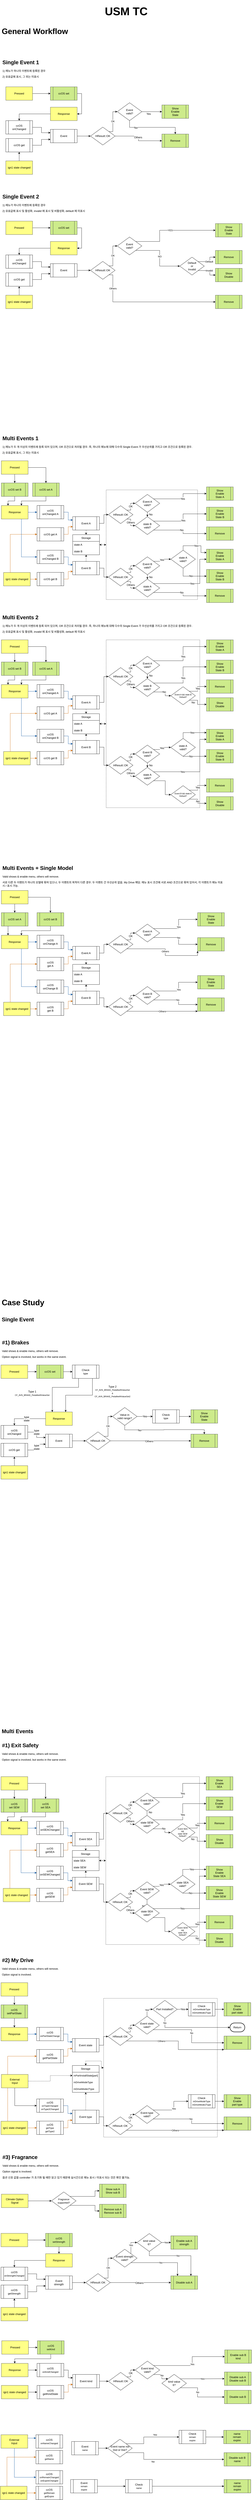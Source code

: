 <mxfile version="23.1.1" type="github">
  <diagram name="페이지-1" id="lhg0nr5kzpJ6dLd5DEeZ">
    <mxGraphModel dx="1430" dy="771" grid="1" gridSize="10" guides="1" tooltips="1" connect="1" arrows="1" fold="1" page="1" pageScale="1" pageWidth="1200" pageHeight="1920" math="0" shadow="0">
      <root>
        <mxCell id="0" />
        <mxCell id="1" parent="0" />
        <mxCell id="6txwbIAtb1hter3c-hfh-15" value="" style="rounded=0;whiteSpace=wrap;html=1;strokeColor=default;align=center;verticalAlign=middle;fontFamily=Helvetica;fontSize=12;fontColor=default;fillColor=none;dashed=1;dashPattern=1 1;" parent="1" vertex="1">
          <mxGeometry x="498.61" y="8950" width="509.84" height="620" as="geometry" />
        </mxCell>
        <mxCell id="Ny4b2Ch9_81bZD9V1MHP-457" value="" style="rounded=0;whiteSpace=wrap;html=1;strokeColor=default;align=center;verticalAlign=middle;fontFamily=Helvetica;fontSize=12;fontColor=default;fillColor=none;dashed=1;dashPattern=1 1;" parent="1" vertex="1">
          <mxGeometry x="510" y="2880" width="420" height="750" as="geometry" />
        </mxCell>
        <mxCell id="Ny4b2Ch9_81bZD9V1MHP-315" style="edgeStyle=orthogonalEdgeStyle;rounded=0;orthogonalLoop=1;jettySize=auto;html=1;exitX=0;exitY=0.5;exitDx=0;exitDy=0;entryX=1;entryY=0.5;entryDx=0;entryDy=0;fontFamily=Helvetica;fontSize=12;fontColor=default;startArrow=classic;startFill=1;dashed=1;" parent="1" source="Ny4b2Ch9_81bZD9V1MHP-312" target="Ny4b2Ch9_81bZD9V1MHP-225" edge="1">
          <mxGeometry relative="1" as="geometry" />
        </mxCell>
        <mxCell id="Ny4b2Ch9_81bZD9V1MHP-312" value="" style="rounded=0;whiteSpace=wrap;html=1;strokeColor=default;align=center;verticalAlign=middle;fontFamily=Helvetica;fontSize=12;fontColor=default;fillColor=none;dashed=1;dashPattern=1 1;" parent="1" vertex="1">
          <mxGeometry x="510" y="2210" width="410" height="490" as="geometry" />
        </mxCell>
        <mxCell id="Ny4b2Ch9_81bZD9V1MHP-2" value="" style="edgeStyle=orthogonalEdgeStyle;rounded=0;orthogonalLoop=1;jettySize=auto;html=1;" parent="1" source="OEb_cOox7FnWWyNNpJyN-24" target="Ny4b2Ch9_81bZD9V1MHP-1" edge="1">
          <mxGeometry relative="1" as="geometry" />
        </mxCell>
        <mxCell id="OEb_cOox7FnWWyNNpJyN-24" value="Event" style="shape=process;whiteSpace=wrap;html=1;backgroundOutline=1;" parent="1" vertex="1">
          <mxGeometry x="260" y="1199" width="120" height="60" as="geometry" />
        </mxCell>
        <mxCell id="OEb_cOox7FnWWyNNpJyN-29" value="NO" style="edgeStyle=orthogonalEdgeStyle;rounded=0;orthogonalLoop=1;jettySize=auto;html=1;exitX=1;exitY=1;exitDx=0;exitDy=0;entryX=0;entryY=0.5;entryDx=0;entryDy=0;" parent="1" source="OEb_cOox7FnWWyNNpJyN-31" target="OEb_cOox7FnWWyNNpJyN-34" edge="1">
          <mxGeometry relative="1" as="geometry">
            <Array as="points">
              <mxPoint x="750" y="1140" />
              <mxPoint x="750" y="1210" />
            </Array>
          </mxGeometry>
        </mxCell>
        <mxCell id="OEb_cOox7FnWWyNNpJyN-30" value="YES" style="edgeStyle=orthogonalEdgeStyle;rounded=0;orthogonalLoop=1;jettySize=auto;html=1;exitX=1;exitY=0;exitDx=0;exitDy=0;entryX=0;entryY=0.5;entryDx=0;entryDy=0;" parent="1" source="OEb_cOox7FnWWyNNpJyN-31" target="OEb_cOox7FnWWyNNpJyN-37" edge="1">
          <mxGeometry relative="1" as="geometry">
            <Array as="points">
              <mxPoint x="750" y="1100" />
              <mxPoint x="750" y="1050" />
            </Array>
          </mxGeometry>
        </mxCell>
        <mxCell id="OEb_cOox7FnWWyNNpJyN-31" value="Event&lt;br&gt;valid?" style="rhombus;whiteSpace=wrap;html=1;" parent="1" vertex="1">
          <mxGeometry x="560" y="1080" width="110" height="80" as="geometry" />
        </mxCell>
        <mxCell id="OEb_cOox7FnWWyNNpJyN-32" value="Default" style="edgeStyle=orthogonalEdgeStyle;rounded=0;orthogonalLoop=1;jettySize=auto;html=1;exitX=1;exitY=0;exitDx=0;exitDy=0;entryX=0;entryY=0.5;entryDx=0;entryDy=0;" parent="1" source="OEb_cOox7FnWWyNNpJyN-34" target="OEb_cOox7FnWWyNNpJyN-35" edge="1">
          <mxGeometry relative="1" as="geometry" />
        </mxCell>
        <mxCell id="OEb_cOox7FnWWyNNpJyN-33" value="Invalid" style="edgeStyle=orthogonalEdgeStyle;rounded=0;orthogonalLoop=1;jettySize=auto;html=1;exitX=1;exitY=1;exitDx=0;exitDy=0;entryX=0;entryY=0.5;entryDx=0;entryDy=0;" parent="1" source="OEb_cOox7FnWWyNNpJyN-34" target="OEb_cOox7FnWWyNNpJyN-36" edge="1">
          <mxGeometry relative="1" as="geometry" />
        </mxCell>
        <mxCell id="OEb_cOox7FnWWyNNpJyN-34" value="Default&lt;br&gt;or&lt;br&gt;Invalid" style="rhombus;whiteSpace=wrap;html=1;" parent="1" vertex="1">
          <mxGeometry x="840" y="1170" width="110" height="80" as="geometry" />
        </mxCell>
        <mxCell id="OEb_cOox7FnWWyNNpJyN-35" value="Remove" style="shape=process;whiteSpace=wrap;html=1;backgroundOutline=1;fillColor=#cdeb8b;strokeColor=#36393d;" parent="1" vertex="1">
          <mxGeometry x="1000" y="1140" width="120" height="60" as="geometry" />
        </mxCell>
        <mxCell id="OEb_cOox7FnWWyNNpJyN-36" value="Show&lt;br&gt;Disable" style="shape=process;whiteSpace=wrap;html=1;backgroundOutline=1;fillColor=#cdeb8b;strokeColor=#36393d;" parent="1" vertex="1">
          <mxGeometry x="1000" y="1220" width="120" height="60" as="geometry" />
        </mxCell>
        <mxCell id="OEb_cOox7FnWWyNNpJyN-37" value="Show&lt;br&gt;Enable&lt;br&gt;State" style="shape=process;whiteSpace=wrap;html=1;backgroundOutline=1;fillColor=#cdeb8b;strokeColor=#36393d;" parent="1" vertex="1">
          <mxGeometry x="1000" y="1020" width="120" height="60" as="geometry" />
        </mxCell>
        <mxCell id="Ny4b2Ch9_81bZD9V1MHP-36" style="edgeStyle=orthogonalEdgeStyle;rounded=0;orthogonalLoop=1;jettySize=auto;html=1;exitX=0.5;exitY=0;exitDx=0;exitDy=0;entryX=0.5;entryY=1;entryDx=0;entryDy=0;fontFamily=Helvetica;fontSize=12;fontColor=default;" parent="1" source="OEb_cOox7FnWWyNNpJyN-39" target="OEb_cOox7FnWWyNNpJyN-43" edge="1">
          <mxGeometry relative="1" as="geometry" />
        </mxCell>
        <mxCell id="OEb_cOox7FnWWyNNpJyN-39" value="ign1 state changed" style="rounded=0;whiteSpace=wrap;html=1;fillColor=#ffff88;strokeColor=#36393d;" parent="1" vertex="1">
          <mxGeometry x="60" y="1340" width="120" height="60" as="geometry" />
        </mxCell>
        <mxCell id="OEb_cOox7FnWWyNNpJyN-40" value="" style="edgeStyle=orthogonalEdgeStyle;rounded=0;orthogonalLoop=1;jettySize=auto;html=1;exitX=1;exitY=0.5;exitDx=0;exitDy=0;entryX=0;entryY=0.5;entryDx=0;entryDy=0;" parent="1" source="OEb_cOox7FnWWyNNpJyN-41" edge="1">
          <mxGeometry relative="1" as="geometry">
            <mxPoint x="260" y="1039" as="targetPoint" />
          </mxGeometry>
        </mxCell>
        <mxCell id="OEb_cOox7FnWWyNNpJyN-41" value="Pressed" style="rounded=0;whiteSpace=wrap;html=1;fillColor=#ffff88;strokeColor=#36393d;" parent="1" vertex="1">
          <mxGeometry x="60" y="1009" width="120" height="60" as="geometry" />
        </mxCell>
        <mxCell id="Ny4b2Ch9_81bZD9V1MHP-35" style="edgeStyle=orthogonalEdgeStyle;rounded=0;orthogonalLoop=1;jettySize=auto;html=1;exitX=1;exitY=0.5;exitDx=0;exitDy=0;entryX=0;entryY=0.75;entryDx=0;entryDy=0;fontFamily=Helvetica;fontSize=12;fontColor=default;" parent="1" source="OEb_cOox7FnWWyNNpJyN-43" target="OEb_cOox7FnWWyNNpJyN-24" edge="1">
          <mxGeometry relative="1" as="geometry" />
        </mxCell>
        <mxCell id="OEb_cOox7FnWWyNNpJyN-43" value="ccOS get" style="shape=process;whiteSpace=wrap;html=1;backgroundOutline=1;" parent="1" vertex="1">
          <mxGeometry x="60" y="1240" width="120" height="60" as="geometry" />
        </mxCell>
        <mxCell id="Ny4b2Ch9_81bZD9V1MHP-30" style="edgeStyle=orthogonalEdgeStyle;rounded=0;orthogonalLoop=1;jettySize=auto;html=1;exitX=1;exitY=0.5;exitDx=0;exitDy=0;entryX=1;entryY=0.5;entryDx=0;entryDy=0;fontFamily=Helvetica;fontSize=12;fontColor=default;" parent="1" source="OEb_cOox7FnWWyNNpJyN-45" target="Ny4b2Ch9_81bZD9V1MHP-29" edge="1">
          <mxGeometry relative="1" as="geometry" />
        </mxCell>
        <mxCell id="OEb_cOox7FnWWyNNpJyN-45" value="ccOS set" style="shape=process;whiteSpace=wrap;html=1;backgroundOutline=1;fillColor=#cdeb8b;strokeColor=#36393d;" parent="1" vertex="1">
          <mxGeometry x="260" y="1009" width="120" height="60" as="geometry" />
        </mxCell>
        <mxCell id="EMXY2AlrHHOvVeRIwP7f-67" value="USM TC" style="text;html=1;strokeColor=none;fillColor=none;align=center;verticalAlign=middle;whiteSpace=wrap;rounded=0;fontSize=50;fontStyle=1" parent="1" vertex="1">
          <mxGeometry x="280" y="21" width="640" height="99" as="geometry" />
        </mxCell>
        <mxCell id="Ny4b2Ch9_81bZD9V1MHP-3" value="OK" style="edgeStyle=orthogonalEdgeStyle;rounded=0;orthogonalLoop=1;jettySize=auto;html=1;exitX=1;exitY=0;exitDx=0;exitDy=0;entryX=0;entryY=0.5;entryDx=0;entryDy=0;" parent="1" source="Ny4b2Ch9_81bZD9V1MHP-1" target="OEb_cOox7FnWWyNNpJyN-31" edge="1">
          <mxGeometry relative="1" as="geometry">
            <Array as="points">
              <mxPoint x="540" y="1209" />
              <mxPoint x="540" y="1120" />
            </Array>
          </mxGeometry>
        </mxCell>
        <mxCell id="Ny4b2Ch9_81bZD9V1MHP-5" value="Others" style="edgeStyle=orthogonalEdgeStyle;rounded=0;orthogonalLoop=1;jettySize=auto;html=1;exitX=1;exitY=1;exitDx=0;exitDy=0;entryX=0;entryY=0.5;entryDx=0;entryDy=0;" parent="1" source="Ny4b2Ch9_81bZD9V1MHP-1" target="Ny4b2Ch9_81bZD9V1MHP-4" edge="1">
          <mxGeometry x="-0.738" relative="1" as="geometry">
            <Array as="points">
              <mxPoint x="540" y="1249" />
              <mxPoint x="540" y="1370" />
            </Array>
            <mxPoint as="offset" />
          </mxGeometry>
        </mxCell>
        <mxCell id="Ny4b2Ch9_81bZD9V1MHP-1" value="HResult::OK" style="rhombus;whiteSpace=wrap;html=1;" parent="1" vertex="1">
          <mxGeometry x="440" y="1189" width="110" height="80" as="geometry" />
        </mxCell>
        <mxCell id="Ny4b2Ch9_81bZD9V1MHP-4" value="Remove" style="shape=process;whiteSpace=wrap;html=1;backgroundOutline=1;fillColor=#cdeb8b;strokeColor=#36393d;" parent="1" vertex="1">
          <mxGeometry x="1000" y="1340" width="120" height="60" as="geometry" />
        </mxCell>
        <mxCell id="Ny4b2Ch9_81bZD9V1MHP-13" value="&lt;h1&gt;Single Event 2&lt;br&gt;&lt;/h1&gt;&lt;p style=&quot;border-color: var(--border-color);&quot;&gt;1) 메뉴가 하나의 이벤트에 등록된 경우&lt;/p&gt;&lt;p style=&quot;border-color: var(--border-color);&quot;&gt;2) 유효값에 표시 및 활성화, invalid 에 표시 및 비활성화, default 에 미표시&lt;/p&gt;" style="text;html=1;strokeColor=none;fillColor=none;spacing=5;spacingTop=-20;whiteSpace=wrap;overflow=hidden;rounded=0;" parent="1" vertex="1">
          <mxGeometry x="40" y="880" width="1080" height="120" as="geometry" />
        </mxCell>
        <mxCell id="Ny4b2Ch9_81bZD9V1MHP-34" style="edgeStyle=orthogonalEdgeStyle;rounded=0;orthogonalLoop=1;jettySize=auto;html=1;exitX=0;exitY=0.5;exitDx=0;exitDy=0;entryX=0.5;entryY=0;entryDx=0;entryDy=0;fontFamily=Helvetica;fontSize=12;fontColor=default;" parent="1" source="Ny4b2Ch9_81bZD9V1MHP-29" target="Ny4b2Ch9_81bZD9V1MHP-32" edge="1">
          <mxGeometry relative="1" as="geometry" />
        </mxCell>
        <mxCell id="Ny4b2Ch9_81bZD9V1MHP-29" value="Response" style="rounded=0;whiteSpace=wrap;html=1;fillColor=#ffff88;strokeColor=#36393d;" parent="1" vertex="1">
          <mxGeometry x="260" y="1100" width="120" height="60" as="geometry" />
        </mxCell>
        <mxCell id="Ny4b2Ch9_81bZD9V1MHP-33" style="edgeStyle=orthogonalEdgeStyle;rounded=0;orthogonalLoop=1;jettySize=auto;html=1;entryX=0;entryY=0.25;entryDx=0;entryDy=0;fontFamily=Helvetica;fontSize=12;fontColor=default;" parent="1" source="Ny4b2Ch9_81bZD9V1MHP-32" target="OEb_cOox7FnWWyNNpJyN-24" edge="1">
          <mxGeometry relative="1" as="geometry" />
        </mxCell>
        <mxCell id="Ny4b2Ch9_81bZD9V1MHP-32" value="ccOS onChanged" style="shape=process;whiteSpace=wrap;html=1;backgroundOutline=1;" parent="1" vertex="1">
          <mxGeometry x="60" y="1160" width="120" height="60" as="geometry" />
        </mxCell>
        <mxCell id="Ny4b2Ch9_81bZD9V1MHP-38" value="" style="edgeStyle=orthogonalEdgeStyle;rounded=0;orthogonalLoop=1;jettySize=auto;html=1;" parent="1" source="Ny4b2Ch9_81bZD9V1MHP-39" target="Ny4b2Ch9_81bZD9V1MHP-59" edge="1">
          <mxGeometry relative="1" as="geometry" />
        </mxCell>
        <mxCell id="Ny4b2Ch9_81bZD9V1MHP-39" value="Event" style="shape=process;whiteSpace=wrap;html=1;backgroundOutline=1;" parent="1" vertex="1">
          <mxGeometry x="260" y="599" width="120" height="60" as="geometry" />
        </mxCell>
        <mxCell id="Ny4b2Ch9_81bZD9V1MHP-209" style="edgeStyle=orthogonalEdgeStyle;rounded=0;orthogonalLoop=1;jettySize=auto;html=1;exitX=0.5;exitY=1;exitDx=0;exitDy=0;entryX=0.5;entryY=0;entryDx=0;entryDy=0;fontFamily=Helvetica;fontSize=12;fontColor=default;" parent="1" source="Ny4b2Ch9_81bZD9V1MHP-42" target="Ny4b2Ch9_81bZD9V1MHP-60" edge="1">
          <mxGeometry relative="1" as="geometry" />
        </mxCell>
        <mxCell id="Ny4b2Ch9_81bZD9V1MHP-210" value="No" style="edgeLabel;html=1;align=center;verticalAlign=middle;resizable=0;points=[];fontSize=12;fontFamily=Helvetica;fontColor=default;" parent="Ny4b2Ch9_81bZD9V1MHP-209" vertex="1" connectable="0">
          <mxGeometry x="-0.567" y="-2" relative="1" as="geometry">
            <mxPoint as="offset" />
          </mxGeometry>
        </mxCell>
        <mxCell id="Ny4b2Ch9_81bZD9V1MHP-211" value="Yes" style="edgeStyle=orthogonalEdgeStyle;rounded=0;orthogonalLoop=1;jettySize=auto;html=1;fontFamily=Helvetica;fontSize=12;fontColor=default;" parent="1" source="Ny4b2Ch9_81bZD9V1MHP-42" target="Ny4b2Ch9_81bZD9V1MHP-48" edge="1">
          <mxGeometry x="-0.333" y="-10" relative="1" as="geometry">
            <mxPoint as="offset" />
          </mxGeometry>
        </mxCell>
        <mxCell id="Ny4b2Ch9_81bZD9V1MHP-42" value="Event&lt;br&gt;valid?" style="rhombus;whiteSpace=wrap;html=1;" parent="1" vertex="1">
          <mxGeometry x="560" y="480" width="110" height="80" as="geometry" />
        </mxCell>
        <mxCell id="Ny4b2Ch9_81bZD9V1MHP-48" value="Show&lt;br&gt;Enable&lt;br&gt;State" style="shape=process;whiteSpace=wrap;html=1;backgroundOutline=1;fillColor=#cdeb8b;strokeColor=#36393d;" parent="1" vertex="1">
          <mxGeometry x="759.92" y="490" width="120" height="60" as="geometry" />
        </mxCell>
        <mxCell id="Ny4b2Ch9_81bZD9V1MHP-49" style="edgeStyle=orthogonalEdgeStyle;rounded=0;orthogonalLoop=1;jettySize=auto;html=1;exitX=0.5;exitY=0;exitDx=0;exitDy=0;entryX=0.5;entryY=1;entryDx=0;entryDy=0;fontFamily=Helvetica;fontSize=12;fontColor=default;" parent="1" source="Ny4b2Ch9_81bZD9V1MHP-50" target="Ny4b2Ch9_81bZD9V1MHP-54" edge="1">
          <mxGeometry relative="1" as="geometry" />
        </mxCell>
        <mxCell id="Ny4b2Ch9_81bZD9V1MHP-50" value="ign1 state changed" style="rounded=0;whiteSpace=wrap;html=1;fillColor=#ffff88;strokeColor=#36393d;" parent="1" vertex="1">
          <mxGeometry x="60" y="740" width="120" height="60" as="geometry" />
        </mxCell>
        <mxCell id="Ny4b2Ch9_81bZD9V1MHP-51" value="" style="edgeStyle=orthogonalEdgeStyle;rounded=0;orthogonalLoop=1;jettySize=auto;html=1;exitX=1;exitY=0.5;exitDx=0;exitDy=0;entryX=0;entryY=0.5;entryDx=0;entryDy=0;" parent="1" source="Ny4b2Ch9_81bZD9V1MHP-52" edge="1">
          <mxGeometry x="-0.005" relative="1" as="geometry">
            <mxPoint x="260" y="439" as="targetPoint" />
            <mxPoint as="offset" />
          </mxGeometry>
        </mxCell>
        <mxCell id="Ny4b2Ch9_81bZD9V1MHP-52" value="Pressed" style="rounded=0;whiteSpace=wrap;html=1;fillColor=#ffff88;strokeColor=#36393d;" parent="1" vertex="1">
          <mxGeometry x="60" y="409" width="120" height="60" as="geometry" />
        </mxCell>
        <mxCell id="Ny4b2Ch9_81bZD9V1MHP-53" style="edgeStyle=orthogonalEdgeStyle;rounded=0;orthogonalLoop=1;jettySize=auto;html=1;exitX=1;exitY=0.5;exitDx=0;exitDy=0;entryX=0;entryY=0.75;entryDx=0;entryDy=0;fontFamily=Helvetica;fontSize=12;fontColor=default;" parent="1" source="Ny4b2Ch9_81bZD9V1MHP-54" target="Ny4b2Ch9_81bZD9V1MHP-39" edge="1">
          <mxGeometry relative="1" as="geometry" />
        </mxCell>
        <mxCell id="Ny4b2Ch9_81bZD9V1MHP-54" value="ccOS get" style="shape=process;whiteSpace=wrap;html=1;backgroundOutline=1;" parent="1" vertex="1">
          <mxGeometry x="60" y="640" width="120" height="60" as="geometry" />
        </mxCell>
        <mxCell id="Ny4b2Ch9_81bZD9V1MHP-55" style="edgeStyle=orthogonalEdgeStyle;rounded=0;orthogonalLoop=1;jettySize=auto;html=1;exitX=1;exitY=0.5;exitDx=0;exitDy=0;entryX=1;entryY=0.5;entryDx=0;entryDy=0;fontFamily=Helvetica;fontSize=12;fontColor=default;" parent="1" source="Ny4b2Ch9_81bZD9V1MHP-56" target="Ny4b2Ch9_81bZD9V1MHP-63" edge="1">
          <mxGeometry relative="1" as="geometry" />
        </mxCell>
        <mxCell id="Ny4b2Ch9_81bZD9V1MHP-56" value="ccOS set" style="shape=process;whiteSpace=wrap;html=1;backgroundOutline=1;fillColor=#cdeb8b;strokeColor=#36393d;" parent="1" vertex="1">
          <mxGeometry x="260" y="409" width="120" height="60" as="geometry" />
        </mxCell>
        <mxCell id="Ny4b2Ch9_81bZD9V1MHP-57" value="OK" style="edgeStyle=orthogonalEdgeStyle;rounded=0;orthogonalLoop=1;jettySize=auto;html=1;exitX=1;exitY=0;exitDx=0;exitDy=0;entryX=0;entryY=0.5;entryDx=0;entryDy=0;" parent="1" source="Ny4b2Ch9_81bZD9V1MHP-59" target="Ny4b2Ch9_81bZD9V1MHP-42" edge="1">
          <mxGeometry relative="1" as="geometry">
            <Array as="points">
              <mxPoint x="540" y="609" />
              <mxPoint x="540" y="520" />
            </Array>
          </mxGeometry>
        </mxCell>
        <mxCell id="Ny4b2Ch9_81bZD9V1MHP-207" style="edgeStyle=orthogonalEdgeStyle;rounded=0;orthogonalLoop=1;jettySize=auto;html=1;exitX=1;exitY=0.5;exitDx=0;exitDy=0;entryX=0;entryY=0.5;entryDx=0;entryDy=0;fontFamily=Helvetica;fontSize=12;fontColor=default;" parent="1" source="Ny4b2Ch9_81bZD9V1MHP-59" target="Ny4b2Ch9_81bZD9V1MHP-60" edge="1">
          <mxGeometry relative="1" as="geometry" />
        </mxCell>
        <mxCell id="Ny4b2Ch9_81bZD9V1MHP-208" value="Others" style="edgeLabel;html=1;align=center;verticalAlign=middle;resizable=0;points=[];fontSize=12;fontFamily=Helvetica;fontColor=default;" parent="Ny4b2Ch9_81bZD9V1MHP-207" vertex="1" connectable="0">
          <mxGeometry x="-0.038" y="-2" relative="1" as="geometry">
            <mxPoint as="offset" />
          </mxGeometry>
        </mxCell>
        <mxCell id="Ny4b2Ch9_81bZD9V1MHP-59" value="HResult::OK" style="rhombus;whiteSpace=wrap;html=1;" parent="1" vertex="1">
          <mxGeometry x="440" y="589" width="110" height="80" as="geometry" />
        </mxCell>
        <mxCell id="Ny4b2Ch9_81bZD9V1MHP-60" value="Remove" style="shape=process;whiteSpace=wrap;html=1;backgroundOutline=1;fillColor=#cdeb8b;strokeColor=#36393d;" parent="1" vertex="1">
          <mxGeometry x="759.92" y="620" width="120" height="60" as="geometry" />
        </mxCell>
        <mxCell id="Ny4b2Ch9_81bZD9V1MHP-61" value="&lt;h1&gt;Single Event 1&lt;br&gt;&lt;/h1&gt;&lt;p&gt;1) 메뉴가 하나의 이벤트에 등록된 경우&lt;/p&gt;&lt;p&gt;2) 유효값에 표시, 그 외는 미표시&lt;/p&gt;" style="text;html=1;strokeColor=none;fillColor=none;spacing=5;spacingTop=-20;whiteSpace=wrap;overflow=hidden;rounded=0;" parent="1" vertex="1">
          <mxGeometry x="40" y="280" width="360" height="120" as="geometry" />
        </mxCell>
        <mxCell id="Ny4b2Ch9_81bZD9V1MHP-62" style="edgeStyle=orthogonalEdgeStyle;rounded=0;orthogonalLoop=1;jettySize=auto;html=1;exitX=0;exitY=0.5;exitDx=0;exitDy=0;entryX=0.5;entryY=0;entryDx=0;entryDy=0;fontFamily=Helvetica;fontSize=12;fontColor=default;" parent="1" source="Ny4b2Ch9_81bZD9V1MHP-63" target="Ny4b2Ch9_81bZD9V1MHP-65" edge="1">
          <mxGeometry relative="1" as="geometry" />
        </mxCell>
        <mxCell id="Ny4b2Ch9_81bZD9V1MHP-63" value="Response" style="rounded=0;whiteSpace=wrap;html=1;fillColor=#ffff88;strokeColor=#36393d;" parent="1" vertex="1">
          <mxGeometry x="260" y="500" width="120" height="60" as="geometry" />
        </mxCell>
        <mxCell id="Ny4b2Ch9_81bZD9V1MHP-64" style="edgeStyle=orthogonalEdgeStyle;rounded=0;orthogonalLoop=1;jettySize=auto;html=1;entryX=0;entryY=0.25;entryDx=0;entryDy=0;fontFamily=Helvetica;fontSize=12;fontColor=default;" parent="1" source="Ny4b2Ch9_81bZD9V1MHP-65" target="Ny4b2Ch9_81bZD9V1MHP-39" edge="1">
          <mxGeometry relative="1" as="geometry" />
        </mxCell>
        <mxCell id="Ny4b2Ch9_81bZD9V1MHP-65" value="ccOS onChanged" style="shape=process;whiteSpace=wrap;html=1;backgroundOutline=1;" parent="1" vertex="1">
          <mxGeometry x="60" y="560" width="120" height="60" as="geometry" />
        </mxCell>
        <mxCell id="Ny4b2Ch9_81bZD9V1MHP-100" value="&lt;h1&gt;Multi Events 1&lt;br&gt;&lt;/h1&gt;&lt;p style=&quot;border-color: var(--border-color);&quot;&gt;1) 메뉴가 두 개 이상의 이벤트에 등록 되어 있으며, OR 조건으로 처리될 경우. 즉, 하나의 메뉴에 대해 다수의 Single Event 가 우선순위를 가지고 OR 조건으로 등록된 경우.&lt;span style=&quot;background-color: initial;&quot;&gt;&amp;nbsp;&lt;/span&gt;&lt;/p&gt;2) 유효값에 표시, 그 외는 미표시" style="text;html=1;strokeColor=none;fillColor=none;spacing=5;spacingTop=-20;whiteSpace=wrap;overflow=hidden;rounded=0;" parent="1" vertex="1">
          <mxGeometry x="40" y="1960" width="1040" height="120" as="geometry" />
        </mxCell>
        <mxCell id="Ny4b2Ch9_81bZD9V1MHP-273" value="No" style="edgeStyle=orthogonalEdgeStyle;rounded=0;orthogonalLoop=1;jettySize=auto;html=1;exitX=0.5;exitY=1;exitDx=0;exitDy=0;entryX=0.5;entryY=0;entryDx=0;entryDy=0;fontFamily=Helvetica;fontSize=12;fontColor=default;" parent="1" source="Ny4b2Ch9_81bZD9V1MHP-105" target="Ny4b2Ch9_81bZD9V1MHP-176" edge="1">
          <mxGeometry x="0.019" y="15" relative="1" as="geometry">
            <mxPoint as="offset" />
          </mxGeometry>
        </mxCell>
        <mxCell id="Ny4b2Ch9_81bZD9V1MHP-275" value="Yes" style="edgeStyle=orthogonalEdgeStyle;rounded=0;orthogonalLoop=1;jettySize=auto;html=1;exitX=1;exitY=0;exitDx=0;exitDy=0;fontFamily=Helvetica;fontSize=12;fontColor=default;" parent="1" source="Ny4b2Ch9_81bZD9V1MHP-105" target="Ny4b2Ch9_81bZD9V1MHP-107" edge="1">
          <mxGeometry relative="1" as="geometry" />
        </mxCell>
        <mxCell id="Ny4b2Ch9_81bZD9V1MHP-105" value="Event A&lt;br&gt;valid?" style="rhombus;whiteSpace=wrap;html=1;" parent="1" vertex="1">
          <mxGeometry x="639.92" y="2230" width="110" height="80" as="geometry" />
        </mxCell>
        <mxCell id="Ny4b2Ch9_81bZD9V1MHP-107" value="Show&lt;br&gt;Enable&lt;br&gt;State A" style="shape=process;whiteSpace=wrap;html=1;backgroundOutline=1;fillColor=#cdeb8b;strokeColor=#36393d;" parent="1" vertex="1">
          <mxGeometry x="960.0" y="2196.62" width="120" height="60" as="geometry" />
        </mxCell>
        <mxCell id="Ny4b2Ch9_81bZD9V1MHP-169" style="edgeStyle=orthogonalEdgeStyle;rounded=0;orthogonalLoop=1;jettySize=auto;html=1;exitX=0.25;exitY=0;exitDx=0;exitDy=0;entryX=0;entryY=0.5;entryDx=0;entryDy=0;fontFamily=Helvetica;fontSize=12;fontColor=default;strokeColor=#CC6600;" parent="1" source="Ny4b2Ch9_81bZD9V1MHP-109" target="Ny4b2Ch9_81bZD9V1MHP-140" edge="1">
          <mxGeometry relative="1" as="geometry" />
        </mxCell>
        <mxCell id="Ny4b2Ch9_81bZD9V1MHP-170" value="" style="edgeStyle=orthogonalEdgeStyle;rounded=0;orthogonalLoop=1;jettySize=auto;html=1;fontFamily=Helvetica;fontSize=12;fontColor=default;strokeColor=#CC6600;" parent="1" source="Ny4b2Ch9_81bZD9V1MHP-109" target="Ny4b2Ch9_81bZD9V1MHP-141" edge="1">
          <mxGeometry relative="1" as="geometry" />
        </mxCell>
        <mxCell id="Ny4b2Ch9_81bZD9V1MHP-109" value="ign1 state changed" style="rounded=0;whiteSpace=wrap;html=1;fillColor=#ffff88;strokeColor=#36393d;" parent="1" vertex="1">
          <mxGeometry x="49.92" y="2579" width="120" height="60" as="geometry" />
        </mxCell>
        <mxCell id="Ny4b2Ch9_81bZD9V1MHP-299" value="" style="edgeStyle=orthogonalEdgeStyle;rounded=0;orthogonalLoop=1;jettySize=auto;html=1;fontFamily=Helvetica;fontSize=12;fontColor=default;" parent="1" source="Ny4b2Ch9_81bZD9V1MHP-111" target="Ny4b2Ch9_81bZD9V1MHP-125" edge="1">
          <mxGeometry relative="1" as="geometry" />
        </mxCell>
        <mxCell id="Ny4b2Ch9_81bZD9V1MHP-300" style="edgeStyle=orthogonalEdgeStyle;rounded=0;orthogonalLoop=1;jettySize=auto;html=1;exitX=1;exitY=0.5;exitDx=0;exitDy=0;entryX=0.5;entryY=0;entryDx=0;entryDy=0;fontFamily=Helvetica;fontSize=12;fontColor=default;" parent="1" source="Ny4b2Ch9_81bZD9V1MHP-111" target="Ny4b2Ch9_81bZD9V1MHP-115" edge="1">
          <mxGeometry relative="1" as="geometry" />
        </mxCell>
        <mxCell id="Ny4b2Ch9_81bZD9V1MHP-111" value="Pressed" style="rounded=0;whiteSpace=wrap;html=1;fillColor=#ffff88;strokeColor=#36393d;" parent="1" vertex="1">
          <mxGeometry x="40" y="2080" width="120" height="60" as="geometry" />
        </mxCell>
        <mxCell id="Ny4b2Ch9_81bZD9V1MHP-303" style="edgeStyle=orthogonalEdgeStyle;rounded=0;orthogonalLoop=1;jettySize=auto;html=1;exitX=0.5;exitY=1;exitDx=0;exitDy=0;entryX=0.75;entryY=0;entryDx=0;entryDy=0;fontFamily=Helvetica;fontSize=12;fontColor=default;" parent="1" source="Ny4b2Ch9_81bZD9V1MHP-115" target="Ny4b2Ch9_81bZD9V1MHP-121" edge="1">
          <mxGeometry relative="1" as="geometry" />
        </mxCell>
        <mxCell id="Ny4b2Ch9_81bZD9V1MHP-115" value="ccOS set A" style="shape=process;whiteSpace=wrap;html=1;backgroundOutline=1;fillColor=#cdeb8b;strokeColor=#36393d;" parent="1" vertex="1">
          <mxGeometry x="180" y="2179" width="120" height="60" as="geometry" />
        </mxCell>
        <mxCell id="Ny4b2Ch9_81bZD9V1MHP-265" value="OK" style="edgeStyle=orthogonalEdgeStyle;rounded=0;orthogonalLoop=1;jettySize=auto;html=1;exitX=1;exitY=0;exitDx=0;exitDy=0;entryX=0;entryY=0.5;entryDx=0;entryDy=0;fontFamily=Helvetica;fontSize=12;fontColor=default;" parent="1" source="Ny4b2Ch9_81bZD9V1MHP-118" target="Ny4b2Ch9_81bZD9V1MHP-105" edge="1">
          <mxGeometry relative="1" as="geometry">
            <Array as="points">
              <mxPoint x="620" y="2301" />
              <mxPoint x="620" y="2270" />
            </Array>
          </mxGeometry>
        </mxCell>
        <mxCell id="Ny4b2Ch9_81bZD9V1MHP-267" value="Others" style="edgeStyle=orthogonalEdgeStyle;rounded=0;orthogonalLoop=1;jettySize=auto;html=1;exitX=1;exitY=1;exitDx=0;exitDy=0;entryX=0;entryY=0.5;entryDx=0;entryDy=0;fontFamily=Helvetica;fontSize=12;fontColor=default;" parent="1" source="Ny4b2Ch9_81bZD9V1MHP-118" target="Ny4b2Ch9_81bZD9V1MHP-176" edge="1">
          <mxGeometry relative="1" as="geometry">
            <Array as="points">
              <mxPoint x="620" y="2341" />
              <mxPoint x="620" y="2370" />
            </Array>
          </mxGeometry>
        </mxCell>
        <mxCell id="Ny4b2Ch9_81bZD9V1MHP-118" value="HResult::OK" style="rhombus;whiteSpace=wrap;html=1;" parent="1" vertex="1">
          <mxGeometry x="520" y="2280.5" width="110" height="80" as="geometry" />
        </mxCell>
        <mxCell id="Ny4b2Ch9_81bZD9V1MHP-119" value="Remove" style="shape=process;whiteSpace=wrap;html=1;backgroundOutline=1;fillColor=#cdeb8b;strokeColor=#36393d;" parent="1" vertex="1">
          <mxGeometry x="960.0" y="2375.12" width="120" height="60" as="geometry" />
        </mxCell>
        <mxCell id="Ny4b2Ch9_81bZD9V1MHP-166" style="edgeStyle=orthogonalEdgeStyle;rounded=0;orthogonalLoop=1;jettySize=auto;html=1;exitX=1;exitY=0.5;exitDx=0;exitDy=0;entryX=0;entryY=0.5;entryDx=0;entryDy=0;fontFamily=Helvetica;fontSize=12;fontColor=default;strokeColor=#004C99;" parent="1" source="Ny4b2Ch9_81bZD9V1MHP-121" target="Ny4b2Ch9_81bZD9V1MHP-128" edge="1">
          <mxGeometry relative="1" as="geometry" />
        </mxCell>
        <mxCell id="Ny4b2Ch9_81bZD9V1MHP-168" style="edgeStyle=orthogonalEdgeStyle;rounded=0;orthogonalLoop=1;jettySize=auto;html=1;exitX=0.75;exitY=1;exitDx=0;exitDy=0;entryX=0;entryY=0.5;entryDx=0;entryDy=0;fontFamily=Helvetica;fontSize=12;fontColor=default;strokeColor=#004C99;" parent="1" source="Ny4b2Ch9_81bZD9V1MHP-121" target="Ny4b2Ch9_81bZD9V1MHP-133" edge="1">
          <mxGeometry relative="1" as="geometry" />
        </mxCell>
        <mxCell id="Ny4b2Ch9_81bZD9V1MHP-121" value="Response" style="rounded=0;whiteSpace=wrap;html=1;fillColor=#ffff88;strokeColor=#36393d;" parent="1" vertex="1">
          <mxGeometry x="40" y="2280" width="120" height="60" as="geometry" />
        </mxCell>
        <mxCell id="Ny4b2Ch9_81bZD9V1MHP-302" style="edgeStyle=orthogonalEdgeStyle;rounded=0;orthogonalLoop=1;jettySize=auto;html=1;exitX=0.5;exitY=1;exitDx=0;exitDy=0;entryX=0.25;entryY=0;entryDx=0;entryDy=0;fontFamily=Helvetica;fontSize=12;fontColor=default;" parent="1" source="Ny4b2Ch9_81bZD9V1MHP-125" target="Ny4b2Ch9_81bZD9V1MHP-121" edge="1">
          <mxGeometry relative="1" as="geometry" />
        </mxCell>
        <mxCell id="Ny4b2Ch9_81bZD9V1MHP-125" value="ccOS set B" style="shape=process;whiteSpace=wrap;html=1;backgroundOutline=1;fillColor=#cdeb8b;strokeColor=#36393d;" parent="1" vertex="1">
          <mxGeometry x="40" y="2179" width="120" height="60" as="geometry" />
        </mxCell>
        <mxCell id="Ny4b2Ch9_81bZD9V1MHP-161" style="edgeStyle=orthogonalEdgeStyle;rounded=0;orthogonalLoop=1;jettySize=auto;html=1;exitX=1;exitY=0.5;exitDx=0;exitDy=0;entryX=0;entryY=0.25;entryDx=0;entryDy=0;fontFamily=Helvetica;fontSize=12;fontColor=default;strokeColor=#004C99;" parent="1" source="Ny4b2Ch9_81bZD9V1MHP-128" target="Ny4b2Ch9_81bZD9V1MHP-138" edge="1">
          <mxGeometry relative="1" as="geometry" />
        </mxCell>
        <mxCell id="Ny4b2Ch9_81bZD9V1MHP-128" value="ccOS onChanged A" style="shape=process;whiteSpace=wrap;html=1;backgroundOutline=1;" parent="1" vertex="1">
          <mxGeometry x="200.0" y="2279.5" width="120" height="60" as="geometry" />
        </mxCell>
        <mxCell id="Ny4b2Ch9_81bZD9V1MHP-163" style="edgeStyle=orthogonalEdgeStyle;rounded=0;orthogonalLoop=1;jettySize=auto;html=1;exitX=1;exitY=0.5;exitDx=0;exitDy=0;entryX=0;entryY=0.25;entryDx=0;entryDy=0;fontFamily=Helvetica;fontSize=12;fontColor=default;strokeColor=#004C99;" parent="1" source="Ny4b2Ch9_81bZD9V1MHP-133" target="Ny4b2Ch9_81bZD9V1MHP-139" edge="1">
          <mxGeometry relative="1" as="geometry" />
        </mxCell>
        <mxCell id="Ny4b2Ch9_81bZD9V1MHP-133" value="ccOS onChanged B" style="shape=process;whiteSpace=wrap;html=1;backgroundOutline=1;" parent="1" vertex="1">
          <mxGeometry x="200" y="2479.5" width="120" height="60" as="geometry" />
        </mxCell>
        <mxCell id="Ny4b2Ch9_81bZD9V1MHP-278" style="edgeStyle=orthogonalEdgeStyle;rounded=0;orthogonalLoop=1;jettySize=auto;html=1;exitX=1;exitY=0.5;exitDx=0;exitDy=0;entryX=0;entryY=0.5;entryDx=0;entryDy=0;fontFamily=Helvetica;fontSize=12;fontColor=default;" parent="1" source="Ny4b2Ch9_81bZD9V1MHP-138" target="Ny4b2Ch9_81bZD9V1MHP-118" edge="1">
          <mxGeometry relative="1" as="geometry" />
        </mxCell>
        <mxCell id="Ny4b2Ch9_81bZD9V1MHP-305" style="edgeStyle=orthogonalEdgeStyle;rounded=0;orthogonalLoop=1;jettySize=auto;html=1;exitX=0.5;exitY=1;exitDx=0;exitDy=0;entryX=0.5;entryY=0;entryDx=0;entryDy=0;fontFamily=Helvetica;fontSize=12;fontColor=default;dashed=1;" parent="1" source="Ny4b2Ch9_81bZD9V1MHP-138" target="Ny4b2Ch9_81bZD9V1MHP-224" edge="1">
          <mxGeometry relative="1" as="geometry" />
        </mxCell>
        <mxCell id="Ny4b2Ch9_81bZD9V1MHP-138" value="Event A" style="shape=process;whiteSpace=wrap;html=1;backgroundOutline=1;" parent="1" vertex="1">
          <mxGeometry x="360" y="2329.5" width="120" height="60" as="geometry" />
        </mxCell>
        <mxCell id="Ny4b2Ch9_81bZD9V1MHP-298" style="edgeStyle=orthogonalEdgeStyle;rounded=0;orthogonalLoop=1;jettySize=auto;html=1;exitX=1;exitY=0.5;exitDx=0;exitDy=0;entryX=0;entryY=0.5;entryDx=0;entryDy=0;fontFamily=Helvetica;fontSize=12;fontColor=default;" parent="1" source="Ny4b2Ch9_81bZD9V1MHP-139" target="Ny4b2Ch9_81bZD9V1MHP-271" edge="1">
          <mxGeometry relative="1" as="geometry" />
        </mxCell>
        <mxCell id="Ny4b2Ch9_81bZD9V1MHP-139" value="Event B" style="shape=process;whiteSpace=wrap;html=1;backgroundOutline=1;" parent="1" vertex="1">
          <mxGeometry x="360" y="2529.5" width="120" height="60" as="geometry" />
        </mxCell>
        <mxCell id="Ny4b2Ch9_81bZD9V1MHP-162" style="edgeStyle=orthogonalEdgeStyle;rounded=0;orthogonalLoop=1;jettySize=auto;html=1;exitX=1;exitY=0.5;exitDx=0;exitDy=0;entryX=0;entryY=0.75;entryDx=0;entryDy=0;fontFamily=Helvetica;fontSize=12;fontColor=default;strokeColor=#CC6600;" parent="1" source="Ny4b2Ch9_81bZD9V1MHP-140" target="Ny4b2Ch9_81bZD9V1MHP-138" edge="1">
          <mxGeometry relative="1" as="geometry" />
        </mxCell>
        <mxCell id="Ny4b2Ch9_81bZD9V1MHP-140" value="ccOS get A" style="shape=process;whiteSpace=wrap;html=1;backgroundOutline=1;" parent="1" vertex="1">
          <mxGeometry x="200" y="2378.5" width="120" height="60" as="geometry" />
        </mxCell>
        <mxCell id="Ny4b2Ch9_81bZD9V1MHP-164" style="edgeStyle=orthogonalEdgeStyle;rounded=0;orthogonalLoop=1;jettySize=auto;html=1;exitX=1;exitY=0.5;exitDx=0;exitDy=0;entryX=0;entryY=0.75;entryDx=0;entryDy=0;fontFamily=Helvetica;fontSize=12;fontColor=default;strokeColor=#CC6600;" parent="1" source="Ny4b2Ch9_81bZD9V1MHP-141" target="Ny4b2Ch9_81bZD9V1MHP-139" edge="1">
          <mxGeometry relative="1" as="geometry" />
        </mxCell>
        <mxCell id="Ny4b2Ch9_81bZD9V1MHP-141" value="ccOS get B" style="shape=process;whiteSpace=wrap;html=1;backgroundOutline=1;" parent="1" vertex="1">
          <mxGeometry x="200.0" y="2578.5" width="120" height="60" as="geometry" />
        </mxCell>
        <mxCell id="Ny4b2Ch9_81bZD9V1MHP-276" value="Yes" style="edgeStyle=orthogonalEdgeStyle;rounded=0;orthogonalLoop=1;jettySize=auto;html=1;exitX=1;exitY=0;exitDx=0;exitDy=0;entryX=0;entryY=0.5;entryDx=0;entryDy=0;fontFamily=Helvetica;fontSize=12;fontColor=default;" parent="1" source="Ny4b2Ch9_81bZD9V1MHP-176" target="Ny4b2Ch9_81bZD9V1MHP-177" edge="1">
          <mxGeometry relative="1" as="geometry" />
        </mxCell>
        <mxCell id="Ny4b2Ch9_81bZD9V1MHP-277" value="No" style="edgeStyle=orthogonalEdgeStyle;rounded=0;orthogonalLoop=1;jettySize=auto;html=1;exitX=1;exitY=1;exitDx=0;exitDy=0;fontFamily=Helvetica;fontSize=12;fontColor=default;" parent="1" source="Ny4b2Ch9_81bZD9V1MHP-176" target="Ny4b2Ch9_81bZD9V1MHP-119" edge="1">
          <mxGeometry relative="1" as="geometry" />
        </mxCell>
        <mxCell id="Ny4b2Ch9_81bZD9V1MHP-176" value="state B&lt;br&gt;valid?" style="rhombus;whiteSpace=wrap;html=1;" parent="1" vertex="1">
          <mxGeometry x="639.76" y="2329.5" width="110.16" height="80" as="geometry" />
        </mxCell>
        <mxCell id="Ny4b2Ch9_81bZD9V1MHP-177" value="Show&lt;br&gt;Enable&lt;br&gt;State B" style="shape=process;whiteSpace=wrap;html=1;backgroundOutline=1;fillColor=#cdeb8b;strokeColor=#36393d;" parent="1" vertex="1">
          <mxGeometry x="960.0" y="2287.12" width="120" height="60" as="geometry" />
        </mxCell>
        <mxCell id="Ny4b2Ch9_81bZD9V1MHP-224" value="Storage" style="swimlane;fontStyle=0;childLayout=stackLayout;horizontal=1;startSize=30;horizontalStack=0;resizeParent=1;resizeParentMax=0;resizeLast=0;collapsible=1;marginBottom=0;whiteSpace=wrap;html=1;rounded=0;strokeColor=default;align=center;verticalAlign=middle;fontFamily=Helvetica;fontSize=12;fontColor=default;fillColor=default;" parent="1" vertex="1">
          <mxGeometry x="360" y="2410" width="120" height="90" as="geometry" />
        </mxCell>
        <mxCell id="Ny4b2Ch9_81bZD9V1MHP-225" value="state A" style="text;strokeColor=none;fillColor=none;align=left;verticalAlign=middle;spacingLeft=4;spacingRight=4;overflow=hidden;points=[[0,0.5],[1,0.5]];portConstraint=eastwest;rotatable=0;whiteSpace=wrap;html=1;fontSize=12;fontFamily=Helvetica;fontColor=default;" parent="Ny4b2Ch9_81bZD9V1MHP-224" vertex="1">
          <mxGeometry y="30" width="120" height="30" as="geometry" />
        </mxCell>
        <mxCell id="Ny4b2Ch9_81bZD9V1MHP-226" value="state B" style="text;strokeColor=none;fillColor=none;align=left;verticalAlign=middle;spacingLeft=4;spacingRight=4;overflow=hidden;points=[[0,0.5],[1,0.5]];portConstraint=eastwest;rotatable=0;whiteSpace=wrap;html=1;fontSize=12;fontFamily=Helvetica;fontColor=default;" parent="Ny4b2Ch9_81bZD9V1MHP-224" vertex="1">
          <mxGeometry y="60" width="120" height="30" as="geometry" />
        </mxCell>
        <mxCell id="Ny4b2Ch9_81bZD9V1MHP-284" value="Yes" style="edgeStyle=orthogonalEdgeStyle;rounded=0;orthogonalLoop=1;jettySize=auto;html=1;exitX=1;exitY=0;exitDx=0;exitDy=0;entryX=0;entryY=0.5;entryDx=0;entryDy=0;fontFamily=Helvetica;fontSize=12;fontColor=default;" parent="1" source="Ny4b2Ch9_81bZD9V1MHP-268" target="Ny4b2Ch9_81bZD9V1MHP-282" edge="1">
          <mxGeometry relative="1" as="geometry">
            <Array as="points">
              <mxPoint x="760" y="2529" />
              <mxPoint x="760" y="2519" />
            </Array>
          </mxGeometry>
        </mxCell>
        <mxCell id="Ny4b2Ch9_81bZD9V1MHP-296" value="No" style="edgeStyle=orthogonalEdgeStyle;rounded=0;orthogonalLoop=1;jettySize=auto;html=1;fontFamily=Helvetica;fontSize=12;fontColor=default;" parent="1" source="Ny4b2Ch9_81bZD9V1MHP-268" target="Ny4b2Ch9_81bZD9V1MHP-272" edge="1">
          <mxGeometry x="-0.041" y="-15" relative="1" as="geometry">
            <mxPoint as="offset" />
          </mxGeometry>
        </mxCell>
        <mxCell id="Ny4b2Ch9_81bZD9V1MHP-268" value="Event B&lt;br&gt;valid?" style="rhombus;whiteSpace=wrap;html=1;" parent="1" vertex="1">
          <mxGeometry x="639.92" y="2509" width="110" height="80" as="geometry" />
        </mxCell>
        <mxCell id="Ny4b2Ch9_81bZD9V1MHP-269" value="OK" style="edgeStyle=orthogonalEdgeStyle;rounded=0;orthogonalLoop=1;jettySize=auto;html=1;exitX=1;exitY=0;exitDx=0;exitDy=0;entryX=0;entryY=0.5;entryDx=0;entryDy=0;fontFamily=Helvetica;fontSize=12;fontColor=default;" parent="1" source="Ny4b2Ch9_81bZD9V1MHP-271" target="Ny4b2Ch9_81bZD9V1MHP-268" edge="1">
          <mxGeometry relative="1" as="geometry">
            <Array as="points">
              <mxPoint x="620" y="2580" />
              <mxPoint x="620" y="2549" />
            </Array>
          </mxGeometry>
        </mxCell>
        <mxCell id="Ny4b2Ch9_81bZD9V1MHP-270" value="Others" style="edgeStyle=orthogonalEdgeStyle;rounded=0;orthogonalLoop=1;jettySize=auto;html=1;exitX=1;exitY=1;exitDx=0;exitDy=0;entryX=0;entryY=0.5;entryDx=0;entryDy=0;fontFamily=Helvetica;fontSize=12;fontColor=default;" parent="1" source="Ny4b2Ch9_81bZD9V1MHP-271" target="Ny4b2Ch9_81bZD9V1MHP-272" edge="1">
          <mxGeometry relative="1" as="geometry">
            <Array as="points">
              <mxPoint x="620" y="2620" />
              <mxPoint x="620" y="2649" />
            </Array>
          </mxGeometry>
        </mxCell>
        <mxCell id="Ny4b2Ch9_81bZD9V1MHP-271" value="HResult::OK" style="rhombus;whiteSpace=wrap;html=1;" parent="1" vertex="1">
          <mxGeometry x="520" y="2559.5" width="110" height="80" as="geometry" />
        </mxCell>
        <mxCell id="Ny4b2Ch9_81bZD9V1MHP-292" value="No" style="edgeStyle=orthogonalEdgeStyle;rounded=0;orthogonalLoop=1;jettySize=auto;html=1;exitX=1;exitY=1;exitDx=0;exitDy=0;entryX=0;entryY=0.5;entryDx=0;entryDy=0;fontFamily=Helvetica;fontSize=12;fontColor=default;" parent="1" source="Ny4b2Ch9_81bZD9V1MHP-272" target="Ny4b2Ch9_81bZD9V1MHP-280" edge="1">
          <mxGeometry relative="1" as="geometry" />
        </mxCell>
        <mxCell id="Ny4b2Ch9_81bZD9V1MHP-297" value="Yes" style="edgeStyle=orthogonalEdgeStyle;rounded=0;orthogonalLoop=1;jettySize=auto;html=1;exitX=1;exitY=0;exitDx=0;exitDy=0;entryX=0;entryY=0.75;entryDx=0;entryDy=0;fontFamily=Helvetica;fontSize=12;fontColor=default;" parent="1" source="Ny4b2Ch9_81bZD9V1MHP-272" target="Ny4b2Ch9_81bZD9V1MHP-279" edge="1">
          <mxGeometry relative="1" as="geometry">
            <Array as="points">
              <mxPoint x="930" y="2629" />
              <mxPoint x="930" y="2520" />
            </Array>
          </mxGeometry>
        </mxCell>
        <mxCell id="Ny4b2Ch9_81bZD9V1MHP-272" value="state A&lt;br&gt;valid?" style="rhombus;whiteSpace=wrap;html=1;" parent="1" vertex="1">
          <mxGeometry x="639.76" y="2608.5" width="110.16" height="80" as="geometry" />
        </mxCell>
        <mxCell id="Ny4b2Ch9_81bZD9V1MHP-279" value="Show&lt;br&gt;Enable&lt;br&gt;State A" style="shape=process;whiteSpace=wrap;html=1;backgroundOutline=1;fillColor=#cdeb8b;strokeColor=#36393d;" parent="1" vertex="1">
          <mxGeometry x="960.0" y="2474.87" width="120" height="60" as="geometry" />
        </mxCell>
        <mxCell id="Ny4b2Ch9_81bZD9V1MHP-280" value="Remove" style="shape=process;whiteSpace=wrap;html=1;backgroundOutline=1;fillColor=#cdeb8b;strokeColor=#36393d;" parent="1" vertex="1">
          <mxGeometry x="960.0" y="2653.37" width="120" height="60" as="geometry" />
        </mxCell>
        <mxCell id="Ny4b2Ch9_81bZD9V1MHP-281" value="Show&lt;br&gt;Enable&lt;br&gt;State B" style="shape=process;whiteSpace=wrap;html=1;backgroundOutline=1;fillColor=#cdeb8b;strokeColor=#36393d;" parent="1" vertex="1">
          <mxGeometry x="960.0" y="2565.37" width="120" height="60" as="geometry" />
        </mxCell>
        <mxCell id="Ny4b2Ch9_81bZD9V1MHP-293" value="No" style="edgeStyle=orthogonalEdgeStyle;rounded=0;orthogonalLoop=1;jettySize=auto;html=1;exitX=0.5;exitY=1;exitDx=0;exitDy=0;entryX=0;entryY=0.5;entryDx=0;entryDy=0;fontFamily=Helvetica;fontSize=12;fontColor=default;" parent="1" source="Ny4b2Ch9_81bZD9V1MHP-282" target="Ny4b2Ch9_81bZD9V1MHP-281" edge="1">
          <mxGeometry relative="1" as="geometry" />
        </mxCell>
        <mxCell id="Ny4b2Ch9_81bZD9V1MHP-294" value="Yes" style="edgeStyle=orthogonalEdgeStyle;rounded=0;orthogonalLoop=1;jettySize=auto;html=1;exitX=0.5;exitY=0;exitDx=0;exitDy=0;entryX=0;entryY=0.25;entryDx=0;entryDy=0;fontFamily=Helvetica;fontSize=12;fontColor=default;" parent="1" source="Ny4b2Ch9_81bZD9V1MHP-282" target="Ny4b2Ch9_81bZD9V1MHP-279" edge="1">
          <mxGeometry relative="1" as="geometry" />
        </mxCell>
        <mxCell id="Ny4b2Ch9_81bZD9V1MHP-282" value="state A&lt;br&gt;valid?" style="rhombus;whiteSpace=wrap;html=1;" parent="1" vertex="1">
          <mxGeometry x="800" y="2479.5" width="110.16" height="80" as="geometry" />
        </mxCell>
        <mxCell id="Ny4b2Ch9_81bZD9V1MHP-307" style="edgeStyle=orthogonalEdgeStyle;rounded=0;orthogonalLoop=1;jettySize=auto;html=1;exitX=0.5;exitY=0;exitDx=0;exitDy=0;entryX=0.502;entryY=1;entryDx=0;entryDy=0;entryPerimeter=0;fontFamily=Helvetica;fontSize=12;fontColor=default;dashed=1;" parent="1" source="Ny4b2Ch9_81bZD9V1MHP-139" target="Ny4b2Ch9_81bZD9V1MHP-226" edge="1">
          <mxGeometry relative="1" as="geometry" />
        </mxCell>
        <mxCell id="Ny4b2Ch9_81bZD9V1MHP-380" value="&lt;h1&gt;Multi Events 2&lt;br&gt;&lt;/h1&gt;&lt;p style=&quot;border-color: var(--border-color);&quot;&gt;1) 메뉴가 두 개 이상의 이벤트에 등록 되어 있으며, OR 조건으로 처리될 경우. 즉, 하나의 메뉴에 대해 다수의 Single Event 가 우선순위를 가지고 OR 조건으로 등록된 경우.&amp;nbsp;&lt;/p&gt;2) 유효값에 표시 및 활성화, invalid 에 표시 및 비활성화, default 에 미표시" style="text;html=1;strokeColor=none;fillColor=none;spacing=5;spacingTop=-20;whiteSpace=wrap;overflow=hidden;rounded=0;" parent="1" vertex="1">
          <mxGeometry x="40" y="2760" width="1040" height="120" as="geometry" />
        </mxCell>
        <mxCell id="Ny4b2Ch9_81bZD9V1MHP-438" value="No" style="edgeStyle=orthogonalEdgeStyle;rounded=0;orthogonalLoop=1;jettySize=auto;html=1;exitX=0.5;exitY=1;exitDx=0;exitDy=0;fontFamily=Helvetica;fontSize=12;fontColor=default;" parent="1" source="Ny4b2Ch9_81bZD9V1MHP-383" target="Ny4b2Ch9_81bZD9V1MHP-417" edge="1">
          <mxGeometry x="-0.782" y="15" relative="1" as="geometry">
            <mxPoint as="offset" />
          </mxGeometry>
        </mxCell>
        <mxCell id="Ny4b2Ch9_81bZD9V1MHP-446" value="Yes" style="edgeStyle=orthogonalEdgeStyle;rounded=0;orthogonalLoop=1;jettySize=auto;html=1;exitX=1;exitY=0;exitDx=0;exitDy=0;entryX=0;entryY=0.5;entryDx=0;entryDy=0;fontFamily=Helvetica;fontSize=12;fontColor=default;" parent="1" source="Ny4b2Ch9_81bZD9V1MHP-383" target="Ny4b2Ch9_81bZD9V1MHP-384" edge="1">
          <mxGeometry relative="1" as="geometry" />
        </mxCell>
        <mxCell id="Ny4b2Ch9_81bZD9V1MHP-383" value="Event A&lt;br&gt;valid?" style="rhombus;whiteSpace=wrap;html=1;" parent="1" vertex="1">
          <mxGeometry x="639.92" y="2953.38" width="110" height="80" as="geometry" />
        </mxCell>
        <mxCell id="Ny4b2Ch9_81bZD9V1MHP-384" value="Show&lt;br&gt;Enable&lt;br&gt;State A" style="shape=process;whiteSpace=wrap;html=1;backgroundOutline=1;fillColor=#cdeb8b;strokeColor=#36393d;" parent="1" vertex="1">
          <mxGeometry x="960.0" y="2880" width="120" height="60" as="geometry" />
        </mxCell>
        <mxCell id="Ny4b2Ch9_81bZD9V1MHP-385" style="edgeStyle=orthogonalEdgeStyle;rounded=0;orthogonalLoop=1;jettySize=auto;html=1;exitX=0.25;exitY=0;exitDx=0;exitDy=0;entryX=0;entryY=0.5;entryDx=0;entryDy=0;fontFamily=Helvetica;fontSize=12;fontColor=default;strokeColor=#CC6600;" parent="1" source="Ny4b2Ch9_81bZD9V1MHP-387" target="Ny4b2Ch9_81bZD9V1MHP-412" edge="1">
          <mxGeometry relative="1" as="geometry" />
        </mxCell>
        <mxCell id="Ny4b2Ch9_81bZD9V1MHP-386" value="" style="edgeStyle=orthogonalEdgeStyle;rounded=0;orthogonalLoop=1;jettySize=auto;html=1;fontFamily=Helvetica;fontSize=12;fontColor=default;strokeColor=#CC6600;" parent="1" source="Ny4b2Ch9_81bZD9V1MHP-387" target="Ny4b2Ch9_81bZD9V1MHP-414" edge="1">
          <mxGeometry relative="1" as="geometry" />
        </mxCell>
        <mxCell id="Ny4b2Ch9_81bZD9V1MHP-387" value="ign1 state changed" style="rounded=0;whiteSpace=wrap;html=1;fillColor=#ffff88;strokeColor=#36393d;" parent="1" vertex="1">
          <mxGeometry x="49.92" y="3379" width="120" height="60" as="geometry" />
        </mxCell>
        <mxCell id="Ny4b2Ch9_81bZD9V1MHP-388" value="" style="edgeStyle=orthogonalEdgeStyle;rounded=0;orthogonalLoop=1;jettySize=auto;html=1;fontFamily=Helvetica;fontSize=12;fontColor=default;" parent="1" source="Ny4b2Ch9_81bZD9V1MHP-390" target="Ny4b2Ch9_81bZD9V1MHP-401" edge="1">
          <mxGeometry relative="1" as="geometry" />
        </mxCell>
        <mxCell id="Ny4b2Ch9_81bZD9V1MHP-389" style="edgeStyle=orthogonalEdgeStyle;rounded=0;orthogonalLoop=1;jettySize=auto;html=1;exitX=1;exitY=0.5;exitDx=0;exitDy=0;entryX=0.5;entryY=0;entryDx=0;entryDy=0;fontFamily=Helvetica;fontSize=12;fontColor=default;" parent="1" source="Ny4b2Ch9_81bZD9V1MHP-390" target="Ny4b2Ch9_81bZD9V1MHP-392" edge="1">
          <mxGeometry relative="1" as="geometry" />
        </mxCell>
        <mxCell id="Ny4b2Ch9_81bZD9V1MHP-390" value="Pressed" style="rounded=0;whiteSpace=wrap;html=1;fillColor=#ffff88;strokeColor=#36393d;" parent="1" vertex="1">
          <mxGeometry x="40" y="2880" width="120" height="60" as="geometry" />
        </mxCell>
        <mxCell id="Ny4b2Ch9_81bZD9V1MHP-391" style="edgeStyle=orthogonalEdgeStyle;rounded=0;orthogonalLoop=1;jettySize=auto;html=1;exitX=0.5;exitY=1;exitDx=0;exitDy=0;entryX=0.75;entryY=0;entryDx=0;entryDy=0;fontFamily=Helvetica;fontSize=12;fontColor=default;" parent="1" source="Ny4b2Ch9_81bZD9V1MHP-392" target="Ny4b2Ch9_81bZD9V1MHP-399" edge="1">
          <mxGeometry relative="1" as="geometry" />
        </mxCell>
        <mxCell id="Ny4b2Ch9_81bZD9V1MHP-392" value="ccOS set A" style="shape=process;whiteSpace=wrap;html=1;backgroundOutline=1;fillColor=#cdeb8b;strokeColor=#36393d;" parent="1" vertex="1">
          <mxGeometry x="180" y="2979" width="120" height="60" as="geometry" />
        </mxCell>
        <mxCell id="Ny4b2Ch9_81bZD9V1MHP-393" value="OK" style="edgeStyle=orthogonalEdgeStyle;rounded=0;orthogonalLoop=1;jettySize=auto;html=1;exitX=1;exitY=0;exitDx=0;exitDy=0;entryX=0;entryY=0.5;entryDx=0;entryDy=0;fontFamily=Helvetica;fontSize=12;fontColor=default;" parent="1" source="Ny4b2Ch9_81bZD9V1MHP-395" target="Ny4b2Ch9_81bZD9V1MHP-383" edge="1">
          <mxGeometry relative="1" as="geometry">
            <Array as="points">
              <mxPoint x="620" y="3024.38" />
              <mxPoint x="620" y="2993.38" />
            </Array>
          </mxGeometry>
        </mxCell>
        <mxCell id="Ny4b2Ch9_81bZD9V1MHP-394" value="Others" style="edgeStyle=orthogonalEdgeStyle;rounded=0;orthogonalLoop=1;jettySize=auto;html=1;exitX=1;exitY=1;exitDx=0;exitDy=0;entryX=0;entryY=0.5;entryDx=0;entryDy=0;fontFamily=Helvetica;fontSize=12;fontColor=default;" parent="1" source="Ny4b2Ch9_81bZD9V1MHP-395" target="Ny4b2Ch9_81bZD9V1MHP-417" edge="1">
          <mxGeometry relative="1" as="geometry">
            <Array as="points">
              <mxPoint x="620" y="3064.38" />
              <mxPoint x="620" y="3093.38" />
            </Array>
          </mxGeometry>
        </mxCell>
        <mxCell id="Ny4b2Ch9_81bZD9V1MHP-395" value="HResult::OK" style="rhombus;whiteSpace=wrap;html=1;" parent="1" vertex="1">
          <mxGeometry x="520" y="3003.88" width="110" height="80" as="geometry" />
        </mxCell>
        <mxCell id="Ny4b2Ch9_81bZD9V1MHP-397" style="edgeStyle=orthogonalEdgeStyle;rounded=0;orthogonalLoop=1;jettySize=auto;html=1;exitX=1;exitY=0.5;exitDx=0;exitDy=0;entryX=0;entryY=0.5;entryDx=0;entryDy=0;fontFamily=Helvetica;fontSize=12;fontColor=default;strokeColor=#004C99;" parent="1" source="Ny4b2Ch9_81bZD9V1MHP-399" target="Ny4b2Ch9_81bZD9V1MHP-403" edge="1">
          <mxGeometry relative="1" as="geometry" />
        </mxCell>
        <mxCell id="Ny4b2Ch9_81bZD9V1MHP-398" style="edgeStyle=orthogonalEdgeStyle;rounded=0;orthogonalLoop=1;jettySize=auto;html=1;exitX=0.75;exitY=1;exitDx=0;exitDy=0;entryX=0;entryY=0.5;entryDx=0;entryDy=0;fontFamily=Helvetica;fontSize=12;fontColor=default;strokeColor=#004C99;" parent="1" source="Ny4b2Ch9_81bZD9V1MHP-399" target="Ny4b2Ch9_81bZD9V1MHP-405" edge="1">
          <mxGeometry relative="1" as="geometry" />
        </mxCell>
        <mxCell id="Ny4b2Ch9_81bZD9V1MHP-399" value="Response" style="rounded=0;whiteSpace=wrap;html=1;fillColor=#ffff88;strokeColor=#36393d;" parent="1" vertex="1">
          <mxGeometry x="40" y="3080" width="120" height="60" as="geometry" />
        </mxCell>
        <mxCell id="Ny4b2Ch9_81bZD9V1MHP-400" style="edgeStyle=orthogonalEdgeStyle;rounded=0;orthogonalLoop=1;jettySize=auto;html=1;exitX=0.5;exitY=1;exitDx=0;exitDy=0;entryX=0.25;entryY=0;entryDx=0;entryDy=0;fontFamily=Helvetica;fontSize=12;fontColor=default;" parent="1" source="Ny4b2Ch9_81bZD9V1MHP-401" target="Ny4b2Ch9_81bZD9V1MHP-399" edge="1">
          <mxGeometry relative="1" as="geometry" />
        </mxCell>
        <mxCell id="Ny4b2Ch9_81bZD9V1MHP-401" value="ccOS set B" style="shape=process;whiteSpace=wrap;html=1;backgroundOutline=1;fillColor=#cdeb8b;strokeColor=#36393d;" parent="1" vertex="1">
          <mxGeometry x="40" y="2979" width="120" height="60" as="geometry" />
        </mxCell>
        <mxCell id="Ny4b2Ch9_81bZD9V1MHP-402" style="edgeStyle=orthogonalEdgeStyle;rounded=0;orthogonalLoop=1;jettySize=auto;html=1;exitX=1;exitY=0.5;exitDx=0;exitDy=0;entryX=0;entryY=0.25;entryDx=0;entryDy=0;fontFamily=Helvetica;fontSize=12;fontColor=default;strokeColor=#004C99;" parent="1" source="Ny4b2Ch9_81bZD9V1MHP-403" target="Ny4b2Ch9_81bZD9V1MHP-408" edge="1">
          <mxGeometry relative="1" as="geometry" />
        </mxCell>
        <mxCell id="Ny4b2Ch9_81bZD9V1MHP-403" value="ccOS onChanged A" style="shape=process;whiteSpace=wrap;html=1;backgroundOutline=1;" parent="1" vertex="1">
          <mxGeometry x="200.0" y="3079.5" width="120" height="60" as="geometry" />
        </mxCell>
        <mxCell id="Ny4b2Ch9_81bZD9V1MHP-404" style="edgeStyle=orthogonalEdgeStyle;rounded=0;orthogonalLoop=1;jettySize=auto;html=1;exitX=1;exitY=0.5;exitDx=0;exitDy=0;entryX=0;entryY=0.25;entryDx=0;entryDy=0;fontFamily=Helvetica;fontSize=12;fontColor=default;strokeColor=#004C99;" parent="1" source="Ny4b2Ch9_81bZD9V1MHP-405" target="Ny4b2Ch9_81bZD9V1MHP-410" edge="1">
          <mxGeometry relative="1" as="geometry" />
        </mxCell>
        <mxCell id="Ny4b2Ch9_81bZD9V1MHP-405" value="ccOS onChanged B" style="shape=process;whiteSpace=wrap;html=1;backgroundOutline=1;" parent="1" vertex="1">
          <mxGeometry x="200" y="3279.5" width="120" height="60" as="geometry" />
        </mxCell>
        <mxCell id="Ny4b2Ch9_81bZD9V1MHP-406" style="edgeStyle=orthogonalEdgeStyle;rounded=0;orthogonalLoop=1;jettySize=auto;html=1;exitX=1;exitY=0.5;exitDx=0;exitDy=0;entryX=0;entryY=0.5;entryDx=0;entryDy=0;fontFamily=Helvetica;fontSize=12;fontColor=default;" parent="1" source="Ny4b2Ch9_81bZD9V1MHP-408" target="Ny4b2Ch9_81bZD9V1MHP-395" edge="1">
          <mxGeometry relative="1" as="geometry" />
        </mxCell>
        <mxCell id="Ny4b2Ch9_81bZD9V1MHP-407" style="edgeStyle=orthogonalEdgeStyle;rounded=0;orthogonalLoop=1;jettySize=auto;html=1;exitX=0.5;exitY=1;exitDx=0;exitDy=0;entryX=0.5;entryY=0;entryDx=0;entryDy=0;fontFamily=Helvetica;fontSize=12;fontColor=default;dashed=1;" parent="1" source="Ny4b2Ch9_81bZD9V1MHP-408" target="Ny4b2Ch9_81bZD9V1MHP-419" edge="1">
          <mxGeometry relative="1" as="geometry" />
        </mxCell>
        <mxCell id="Ny4b2Ch9_81bZD9V1MHP-408" value="Event A" style="shape=process;whiteSpace=wrap;html=1;backgroundOutline=1;" parent="1" vertex="1">
          <mxGeometry x="360" y="3129.5" width="120" height="60" as="geometry" />
        </mxCell>
        <mxCell id="Ny4b2Ch9_81bZD9V1MHP-454" style="edgeStyle=orthogonalEdgeStyle;rounded=0;orthogonalLoop=1;jettySize=auto;html=1;exitX=1;exitY=0.5;exitDx=0;exitDy=0;entryX=0;entryY=0.5;entryDx=0;entryDy=0;fontFamily=Helvetica;fontSize=12;fontColor=default;" parent="1" source="Ny4b2Ch9_81bZD9V1MHP-410" target="Ny4b2Ch9_81bZD9V1MHP-427" edge="1">
          <mxGeometry relative="1" as="geometry" />
        </mxCell>
        <mxCell id="Ny4b2Ch9_81bZD9V1MHP-410" value="Event B" style="shape=process;whiteSpace=wrap;html=1;backgroundOutline=1;" parent="1" vertex="1">
          <mxGeometry x="360" y="3329.5" width="120" height="60" as="geometry" />
        </mxCell>
        <mxCell id="Ny4b2Ch9_81bZD9V1MHP-411" style="edgeStyle=orthogonalEdgeStyle;rounded=0;orthogonalLoop=1;jettySize=auto;html=1;exitX=1;exitY=0.5;exitDx=0;exitDy=0;entryX=0;entryY=0.75;entryDx=0;entryDy=0;fontFamily=Helvetica;fontSize=12;fontColor=default;strokeColor=#CC6600;" parent="1" source="Ny4b2Ch9_81bZD9V1MHP-412" target="Ny4b2Ch9_81bZD9V1MHP-408" edge="1">
          <mxGeometry relative="1" as="geometry" />
        </mxCell>
        <mxCell id="Ny4b2Ch9_81bZD9V1MHP-412" value="ccOS get A" style="shape=process;whiteSpace=wrap;html=1;backgroundOutline=1;" parent="1" vertex="1">
          <mxGeometry x="200" y="3178.5" width="120" height="60" as="geometry" />
        </mxCell>
        <mxCell id="Ny4b2Ch9_81bZD9V1MHP-413" style="edgeStyle=orthogonalEdgeStyle;rounded=0;orthogonalLoop=1;jettySize=auto;html=1;exitX=1;exitY=0.5;exitDx=0;exitDy=0;entryX=0;entryY=0.75;entryDx=0;entryDy=0;fontFamily=Helvetica;fontSize=12;fontColor=default;strokeColor=#CC6600;" parent="1" source="Ny4b2Ch9_81bZD9V1MHP-414" target="Ny4b2Ch9_81bZD9V1MHP-410" edge="1">
          <mxGeometry relative="1" as="geometry" />
        </mxCell>
        <mxCell id="Ny4b2Ch9_81bZD9V1MHP-414" value="ccOS get B" style="shape=process;whiteSpace=wrap;html=1;backgroundOutline=1;" parent="1" vertex="1">
          <mxGeometry x="200.0" y="3378.5" width="120" height="60" as="geometry" />
        </mxCell>
        <mxCell id="Ny4b2Ch9_81bZD9V1MHP-415" value="Yes" style="edgeStyle=orthogonalEdgeStyle;rounded=0;orthogonalLoop=1;jettySize=auto;html=1;exitX=1;exitY=0;exitDx=0;exitDy=0;entryX=0;entryY=0.5;entryDx=0;entryDy=0;fontFamily=Helvetica;fontSize=12;fontColor=default;" parent="1" source="Ny4b2Ch9_81bZD9V1MHP-417" target="Ny4b2Ch9_81bZD9V1MHP-418" edge="1">
          <mxGeometry relative="1" as="geometry" />
        </mxCell>
        <mxCell id="Ny4b2Ch9_81bZD9V1MHP-416" value="No" style="edgeStyle=orthogonalEdgeStyle;rounded=0;orthogonalLoop=1;jettySize=auto;html=1;exitX=1;exitY=1;exitDx=0;exitDy=0;fontFamily=Helvetica;fontSize=12;fontColor=default;entryX=0;entryY=0.5;entryDx=0;entryDy=0;" parent="1" source="Ny4b2Ch9_81bZD9V1MHP-417" target="Ny4b2Ch9_81bZD9V1MHP-441" edge="1">
          <mxGeometry relative="1" as="geometry" />
        </mxCell>
        <mxCell id="Ny4b2Ch9_81bZD9V1MHP-417" value="state B&lt;br&gt;valid?" style="rhombus;whiteSpace=wrap;html=1;" parent="1" vertex="1">
          <mxGeometry x="639.76" y="3052.88" width="110.16" height="80" as="geometry" />
        </mxCell>
        <mxCell id="Ny4b2Ch9_81bZD9V1MHP-418" value="Show&lt;br&gt;Enable&lt;br&gt;State B" style="shape=process;whiteSpace=wrap;html=1;backgroundOutline=1;fillColor=#cdeb8b;strokeColor=#36393d;" parent="1" vertex="1">
          <mxGeometry x="960.0" y="2970.5" width="120" height="60" as="geometry" />
        </mxCell>
        <mxCell id="Ny4b2Ch9_81bZD9V1MHP-419" value="Storage" style="swimlane;fontStyle=0;childLayout=stackLayout;horizontal=1;startSize=30;horizontalStack=0;resizeParent=1;resizeParentMax=0;resizeLast=0;collapsible=1;marginBottom=0;whiteSpace=wrap;html=1;rounded=0;strokeColor=default;align=center;verticalAlign=middle;fontFamily=Helvetica;fontSize=12;fontColor=default;fillColor=default;" parent="1" vertex="1">
          <mxGeometry x="360" y="3210" width="120" height="90" as="geometry" />
        </mxCell>
        <mxCell id="Ny4b2Ch9_81bZD9V1MHP-420" value="state A" style="text;strokeColor=none;fillColor=none;align=left;verticalAlign=middle;spacingLeft=4;spacingRight=4;overflow=hidden;points=[[0,0.5],[1,0.5]];portConstraint=eastwest;rotatable=0;whiteSpace=wrap;html=1;fontSize=12;fontFamily=Helvetica;fontColor=default;" parent="Ny4b2Ch9_81bZD9V1MHP-419" vertex="1">
          <mxGeometry y="30" width="120" height="30" as="geometry" />
        </mxCell>
        <mxCell id="Ny4b2Ch9_81bZD9V1MHP-421" value="state B" style="text;strokeColor=none;fillColor=none;align=left;verticalAlign=middle;spacingLeft=4;spacingRight=4;overflow=hidden;points=[[0,0.5],[1,0.5]];portConstraint=eastwest;rotatable=0;whiteSpace=wrap;html=1;fontSize=12;fontFamily=Helvetica;fontColor=default;" parent="Ny4b2Ch9_81bZD9V1MHP-419" vertex="1">
          <mxGeometry y="60" width="120" height="30" as="geometry" />
        </mxCell>
        <mxCell id="Ny4b2Ch9_81bZD9V1MHP-422" value="Yes" style="edgeStyle=orthogonalEdgeStyle;rounded=0;orthogonalLoop=1;jettySize=auto;html=1;exitX=1;exitY=0;exitDx=0;exitDy=0;entryX=0;entryY=0.5;entryDx=0;entryDy=0;fontFamily=Helvetica;fontSize=12;fontColor=default;" parent="1" source="Ny4b2Ch9_81bZD9V1MHP-424" target="Ny4b2Ch9_81bZD9V1MHP-436" edge="1">
          <mxGeometry relative="1" as="geometry">
            <Array as="points">
              <mxPoint x="760" y="3370.02" />
              <mxPoint x="760" y="3360.02" />
            </Array>
          </mxGeometry>
        </mxCell>
        <mxCell id="Ny4b2Ch9_81bZD9V1MHP-423" value="No" style="edgeStyle=orthogonalEdgeStyle;rounded=0;orthogonalLoop=1;jettySize=auto;html=1;fontFamily=Helvetica;fontSize=12;fontColor=default;" parent="1" source="Ny4b2Ch9_81bZD9V1MHP-424" target="Ny4b2Ch9_81bZD9V1MHP-430" edge="1">
          <mxGeometry x="-0.041" y="-15" relative="1" as="geometry">
            <mxPoint as="offset" />
          </mxGeometry>
        </mxCell>
        <mxCell id="Ny4b2Ch9_81bZD9V1MHP-424" value="Event B&lt;br&gt;valid?" style="rhombus;whiteSpace=wrap;html=1;" parent="1" vertex="1">
          <mxGeometry x="639.92" y="3350.02" width="110" height="80" as="geometry" />
        </mxCell>
        <mxCell id="Ny4b2Ch9_81bZD9V1MHP-425" value="OK" style="edgeStyle=orthogonalEdgeStyle;rounded=0;orthogonalLoop=1;jettySize=auto;html=1;exitX=1;exitY=0;exitDx=0;exitDy=0;entryX=0;entryY=0.5;entryDx=0;entryDy=0;fontFamily=Helvetica;fontSize=12;fontColor=default;" parent="1" source="Ny4b2Ch9_81bZD9V1MHP-427" target="Ny4b2Ch9_81bZD9V1MHP-424" edge="1">
          <mxGeometry relative="1" as="geometry">
            <Array as="points">
              <mxPoint x="620" y="3421.02" />
              <mxPoint x="620" y="3390.02" />
            </Array>
          </mxGeometry>
        </mxCell>
        <mxCell id="Ny4b2Ch9_81bZD9V1MHP-426" value="Others" style="edgeStyle=orthogonalEdgeStyle;rounded=0;orthogonalLoop=1;jettySize=auto;html=1;exitX=1;exitY=1;exitDx=0;exitDy=0;entryX=0;entryY=0.5;entryDx=0;entryDy=0;fontFamily=Helvetica;fontSize=12;fontColor=default;" parent="1" source="Ny4b2Ch9_81bZD9V1MHP-427" target="Ny4b2Ch9_81bZD9V1MHP-430" edge="1">
          <mxGeometry relative="1" as="geometry">
            <Array as="points">
              <mxPoint x="620" y="3461.02" />
              <mxPoint x="620" y="3490.02" />
            </Array>
          </mxGeometry>
        </mxCell>
        <mxCell id="Ny4b2Ch9_81bZD9V1MHP-427" value="HResult::OK" style="rhombus;whiteSpace=wrap;html=1;" parent="1" vertex="1">
          <mxGeometry x="520" y="3400.52" width="110" height="80" as="geometry" />
        </mxCell>
        <mxCell id="Ny4b2Ch9_81bZD9V1MHP-429" value="Yes" style="edgeStyle=orthogonalEdgeStyle;rounded=0;orthogonalLoop=1;jettySize=auto;html=1;exitX=1;exitY=0;exitDx=0;exitDy=0;entryX=0;entryY=0.75;entryDx=0;entryDy=0;fontFamily=Helvetica;fontSize=12;fontColor=default;" parent="1" source="Ny4b2Ch9_81bZD9V1MHP-430" target="Ny4b2Ch9_81bZD9V1MHP-431" edge="1">
          <mxGeometry x="-0.321" relative="1" as="geometry">
            <Array as="points">
              <mxPoint x="930" y="3469.5" />
              <mxPoint x="930" y="3324.5" />
            </Array>
            <mxPoint as="offset" />
          </mxGeometry>
        </mxCell>
        <mxCell id="Ny4b2Ch9_81bZD9V1MHP-452" style="edgeStyle=orthogonalEdgeStyle;rounded=0;orthogonalLoop=1;jettySize=auto;html=1;exitX=1;exitY=1;exitDx=0;exitDy=0;entryX=0;entryY=0.5;entryDx=0;entryDy=0;fontFamily=Helvetica;fontSize=12;fontColor=default;" parent="1" source="Ny4b2Ch9_81bZD9V1MHP-430" target="Ny4b2Ch9_81bZD9V1MHP-449" edge="1">
          <mxGeometry relative="1" as="geometry" />
        </mxCell>
        <mxCell id="Ny4b2Ch9_81bZD9V1MHP-430" value="state A&lt;br&gt;valid?" style="rhombus;whiteSpace=wrap;html=1;" parent="1" vertex="1">
          <mxGeometry x="639.76" y="3449.52" width="110.16" height="80" as="geometry" />
        </mxCell>
        <mxCell id="Ny4b2Ch9_81bZD9V1MHP-431" value="Show&lt;br&gt;Enable&lt;br&gt;State A" style="shape=process;whiteSpace=wrap;html=1;backgroundOutline=1;fillColor=#cdeb8b;strokeColor=#36393d;" parent="1" vertex="1">
          <mxGeometry x="960.0" y="3279.5" width="120" height="60" as="geometry" />
        </mxCell>
        <mxCell id="Ny4b2Ch9_81bZD9V1MHP-433" value="Show&lt;br&gt;Enable&lt;br&gt;State B" style="shape=process;whiteSpace=wrap;html=1;backgroundOutline=1;fillColor=#cdeb8b;strokeColor=#36393d;" parent="1" vertex="1">
          <mxGeometry x="960.04" y="3370.02" width="120" height="60" as="geometry" />
        </mxCell>
        <mxCell id="Ny4b2Ch9_81bZD9V1MHP-435" value="Yes" style="edgeStyle=orthogonalEdgeStyle;rounded=0;orthogonalLoop=1;jettySize=auto;html=1;exitX=0.5;exitY=0;exitDx=0;exitDy=0;entryX=0;entryY=0.25;entryDx=0;entryDy=0;fontFamily=Helvetica;fontSize=12;fontColor=default;" parent="1" source="Ny4b2Ch9_81bZD9V1MHP-436" target="Ny4b2Ch9_81bZD9V1MHP-431" edge="1">
          <mxGeometry relative="1" as="geometry" />
        </mxCell>
        <mxCell id="Ny4b2Ch9_81bZD9V1MHP-456" value="No" style="edgeStyle=orthogonalEdgeStyle;rounded=0;orthogonalLoop=1;jettySize=auto;html=1;exitX=0.5;exitY=1;exitDx=0;exitDy=0;entryX=0;entryY=0.5;entryDx=0;entryDy=0;fontFamily=Helvetica;fontSize=12;fontColor=default;" parent="1" source="Ny4b2Ch9_81bZD9V1MHP-436" target="Ny4b2Ch9_81bZD9V1MHP-433" edge="1">
          <mxGeometry x="-0.335" relative="1" as="geometry">
            <Array as="points">
              <mxPoint x="935" y="3400" />
            </Array>
            <mxPoint as="offset" />
          </mxGeometry>
        </mxCell>
        <mxCell id="Ny4b2Ch9_81bZD9V1MHP-436" value="state A&lt;br&gt;valid?" style="rhombus;whiteSpace=wrap;html=1;" parent="1" vertex="1">
          <mxGeometry x="800" y="3320.52" width="110.16" height="80" as="geometry" />
        </mxCell>
        <mxCell id="Ny4b2Ch9_81bZD9V1MHP-437" style="edgeStyle=orthogonalEdgeStyle;rounded=0;orthogonalLoop=1;jettySize=auto;html=1;exitX=0.5;exitY=0;exitDx=0;exitDy=0;entryX=0.502;entryY=1;entryDx=0;entryDy=0;entryPerimeter=0;fontFamily=Helvetica;fontSize=12;fontColor=default;dashed=1;" parent="1" source="Ny4b2Ch9_81bZD9V1MHP-410" target="Ny4b2Ch9_81bZD9V1MHP-421" edge="1">
          <mxGeometry relative="1" as="geometry" />
        </mxCell>
        <mxCell id="Ny4b2Ch9_81bZD9V1MHP-444" value="Yes" style="edgeStyle=orthogonalEdgeStyle;rounded=0;orthogonalLoop=1;jettySize=auto;html=1;exitX=1;exitY=0;exitDx=0;exitDy=0;entryX=0;entryY=0.5;entryDx=0;entryDy=0;fontFamily=Helvetica;fontSize=12;fontColor=default;" parent="1" source="Ny4b2Ch9_81bZD9V1MHP-441" target="Ny4b2Ch9_81bZD9V1MHP-442" edge="1">
          <mxGeometry relative="1" as="geometry">
            <Array as="points">
              <mxPoint x="920" y="3110" />
              <mxPoint x="920" y="3089" />
            </Array>
          </mxGeometry>
        </mxCell>
        <mxCell id="Ny4b2Ch9_81bZD9V1MHP-445" value="No" style="edgeStyle=orthogonalEdgeStyle;rounded=0;orthogonalLoop=1;jettySize=auto;html=1;exitX=1;exitY=1;exitDx=0;exitDy=0;entryX=0;entryY=0.5;entryDx=0;entryDy=0;fontFamily=Helvetica;fontSize=12;fontColor=default;" parent="1" source="Ny4b2Ch9_81bZD9V1MHP-441" target="Ny4b2Ch9_81bZD9V1MHP-443" edge="1">
          <mxGeometry x="-0.636" y="-10" relative="1" as="geometry">
            <Array as="points">
              <mxPoint x="920" y="3150" />
              <mxPoint x="920" y="3169" />
            </Array>
            <mxPoint as="offset" />
          </mxGeometry>
        </mxCell>
        <mxCell id="Ny4b2Ch9_81bZD9V1MHP-441" value="Event A &amp;amp;&amp;amp; state B&lt;br style=&quot;font-size: 9px;&quot;&gt;Default?" style="rhombus;whiteSpace=wrap;html=1;fontSize=9;" parent="1" vertex="1">
          <mxGeometry x="800" y="3089.5" width="110" height="80.5" as="geometry" />
        </mxCell>
        <mxCell id="Ny4b2Ch9_81bZD9V1MHP-442" value="Remove" style="shape=process;whiteSpace=wrap;html=1;backgroundOutline=1;fillColor=#cdeb8b;strokeColor=#36393d;" parent="1" vertex="1">
          <mxGeometry x="960" y="3058.5" width="120" height="60" as="geometry" />
        </mxCell>
        <mxCell id="Ny4b2Ch9_81bZD9V1MHP-443" value="Show&lt;br&gt;Disable" style="shape=process;whiteSpace=wrap;html=1;backgroundOutline=1;fillColor=#cdeb8b;strokeColor=#36393d;" parent="1" vertex="1">
          <mxGeometry x="960" y="3138.5" width="120" height="60" as="geometry" />
        </mxCell>
        <mxCell id="Ny4b2Ch9_81bZD9V1MHP-447" value="Yes" style="edgeStyle=orthogonalEdgeStyle;rounded=0;orthogonalLoop=1;jettySize=auto;html=1;exitX=1;exitY=0;exitDx=0;exitDy=0;entryX=0;entryY=0.5;entryDx=0;entryDy=0;fontFamily=Helvetica;fontSize=12;fontColor=default;" parent="1" source="Ny4b2Ch9_81bZD9V1MHP-449" target="Ny4b2Ch9_81bZD9V1MHP-450" edge="1">
          <mxGeometry relative="1" as="geometry">
            <Array as="points">
              <mxPoint x="920" y="3552" />
              <mxPoint x="920" y="3531" />
            </Array>
          </mxGeometry>
        </mxCell>
        <mxCell id="Ny4b2Ch9_81bZD9V1MHP-448" value="No" style="edgeStyle=orthogonalEdgeStyle;rounded=0;orthogonalLoop=1;jettySize=auto;html=1;exitX=1;exitY=1;exitDx=0;exitDy=0;entryX=0;entryY=0.5;entryDx=0;entryDy=0;fontFamily=Helvetica;fontSize=12;fontColor=default;" parent="1" source="Ny4b2Ch9_81bZD9V1MHP-449" target="Ny4b2Ch9_81bZD9V1MHP-451" edge="1">
          <mxGeometry relative="1" as="geometry">
            <Array as="points">
              <mxPoint x="920" y="3592" />
              <mxPoint x="920" y="3611" />
            </Array>
          </mxGeometry>
        </mxCell>
        <mxCell id="Ny4b2Ch9_81bZD9V1MHP-449" value="Event B &amp;amp;&amp;amp; state A&lt;br style=&quot;font-size: 9px;&quot;&gt;Default?" style="rhombus;whiteSpace=wrap;html=1;fontSize=9;" parent="1" vertex="1">
          <mxGeometry x="800" y="3531.5" width="110" height="80.5" as="geometry" />
        </mxCell>
        <mxCell id="Ny4b2Ch9_81bZD9V1MHP-450" value="Remove" style="shape=process;whiteSpace=wrap;html=1;backgroundOutline=1;fillColor=#cdeb8b;strokeColor=#36393d;" parent="1" vertex="1">
          <mxGeometry x="960" y="3500.5" width="120" height="60" as="geometry" />
        </mxCell>
        <mxCell id="Ny4b2Ch9_81bZD9V1MHP-451" value="Show&lt;br&gt;Disable" style="shape=process;whiteSpace=wrap;html=1;backgroundOutline=1;fillColor=#cdeb8b;strokeColor=#36393d;" parent="1" vertex="1">
          <mxGeometry x="960" y="3580.5" width="120" height="60" as="geometry" />
        </mxCell>
        <mxCell id="Ny4b2Ch9_81bZD9V1MHP-458" style="edgeStyle=orthogonalEdgeStyle;rounded=0;orthogonalLoop=1;jettySize=auto;html=1;exitX=1;exitY=0.5;exitDx=0;exitDy=0;fontFamily=Helvetica;fontSize=12;fontColor=default;startArrow=classic;startFill=1;dashed=1;" parent="1" source="Ny4b2Ch9_81bZD9V1MHP-420" target="Ny4b2Ch9_81bZD9V1MHP-457" edge="1">
          <mxGeometry relative="1" as="geometry" />
        </mxCell>
        <mxCell id="Ny4b2Ch9_81bZD9V1MHP-479" value="&lt;h1&gt;#2) My Drive&lt;/h1&gt;&lt;p&gt;Valid shows &amp;amp; enable menu, others will remove.&lt;/p&gt;&lt;p&gt;Option signal is involved.&lt;/p&gt;" style="text;html=1;strokeColor=none;fillColor=none;spacing=5;spacingTop=-20;whiteSpace=wrap;overflow=hidden;rounded=0;" parent="1" vertex="1">
          <mxGeometry x="38.45" y="8760" width="360" height="120" as="geometry" />
        </mxCell>
        <mxCell id="Ny4b2Ch9_81bZD9V1MHP-484" value="General Workflow" style="text;html=1;strokeColor=none;fillColor=none;align=left;verticalAlign=middle;whiteSpace=wrap;rounded=0;fontSize=35;fontStyle=1" parent="1" vertex="1">
          <mxGeometry x="40" y="120" width="640" height="80" as="geometry" />
        </mxCell>
        <mxCell id="Ny4b2Ch9_81bZD9V1MHP-485" value="Case Study" style="text;html=1;strokeColor=none;fillColor=none;align=left;verticalAlign=middle;whiteSpace=wrap;rounded=0;fontSize=35;fontStyle=1" parent="1" vertex="1">
          <mxGeometry x="40" y="5800" width="640" height="80" as="geometry" />
        </mxCell>
        <mxCell id="Ny4b2Ch9_81bZD9V1MHP-487" value="&lt;h1 style=&quot;border-color: var(--border-color); color: rgb(0, 0, 0); font-family: Helvetica; font-style: normal; font-variant-ligatures: normal; font-variant-caps: normal; letter-spacing: normal; orphans: 2; text-align: center; text-indent: 0px; text-transform: none; widows: 2; word-spacing: 0px; -webkit-text-stroke-width: 0px; text-decoration-thickness: initial; text-decoration-style: initial; text-decoration-color: initial; background-color: rgb(251, 251, 251);&quot;&gt;Single Event&lt;/h1&gt;" style="text;whiteSpace=wrap;html=1;fontSize=12;fontFamily=Helvetica;fontColor=default;" parent="1" vertex="1">
          <mxGeometry x="40" y="5880" width="350" height="80" as="geometry" />
        </mxCell>
        <mxCell id="Ny4b2Ch9_81bZD9V1MHP-552" value="&lt;h1&gt;#1) Brakes&lt;/h1&gt;&lt;p style=&quot;border-color: var(--border-color);&quot;&gt;Valid shows &amp;amp; enable menu, others will remove.&lt;/p&gt;&lt;p style=&quot;border-color: var(--border-color);&quot;&gt;Option signal is involved, but works in the same event.&lt;/p&gt;" style="text;html=1;strokeColor=none;fillColor=none;spacing=5;spacingTop=-20;whiteSpace=wrap;overflow=hidden;rounded=0;" parent="1" vertex="1">
          <mxGeometry x="38.37" y="6000" width="360" height="120" as="geometry" />
        </mxCell>
        <mxCell id="Ny4b2Ch9_81bZD9V1MHP-682" value="" style="edgeStyle=orthogonalEdgeStyle;rounded=0;orthogonalLoop=1;jettySize=auto;html=1;" parent="1" source="Ny4b2Ch9_81bZD9V1MHP-683" target="Ny4b2Ch9_81bZD9V1MHP-700" edge="1">
          <mxGeometry relative="1" as="geometry" />
        </mxCell>
        <mxCell id="Ny4b2Ch9_81bZD9V1MHP-683" value="Event" style="shape=process;whiteSpace=wrap;html=1;backgroundOutline=1;" parent="1" vertex="1">
          <mxGeometry x="238.37" y="6429" width="120" height="60" as="geometry" />
        </mxCell>
        <mxCell id="Ny4b2Ch9_81bZD9V1MHP-684" style="edgeStyle=orthogonalEdgeStyle;rounded=0;orthogonalLoop=1;jettySize=auto;html=1;exitX=0.5;exitY=1;exitDx=0;exitDy=0;entryX=0.5;entryY=0;entryDx=0;entryDy=0;fontFamily=Helvetica;fontSize=12;fontColor=default;" parent="1" source="Ny4b2Ch9_81bZD9V1MHP-687" target="Ny4b2Ch9_81bZD9V1MHP-701" edge="1">
          <mxGeometry relative="1" as="geometry" />
        </mxCell>
        <mxCell id="Ny4b2Ch9_81bZD9V1MHP-685" value="No" style="edgeLabel;html=1;align=center;verticalAlign=middle;resizable=0;points=[];fontSize=12;fontFamily=Helvetica;fontColor=default;" parent="Ny4b2Ch9_81bZD9V1MHP-684" vertex="1" connectable="0">
          <mxGeometry x="-0.567" y="-2" relative="1" as="geometry">
            <mxPoint as="offset" />
          </mxGeometry>
        </mxCell>
        <mxCell id="Ny4b2Ch9_81bZD9V1MHP-707" value="Yes" style="edgeStyle=orthogonalEdgeStyle;rounded=0;orthogonalLoop=1;jettySize=auto;html=1;fontFamily=Helvetica;fontSize=12;fontColor=default;" parent="1" source="Ny4b2Ch9_81bZD9V1MHP-687" target="Ny4b2Ch9_81bZD9V1MHP-706" edge="1">
          <mxGeometry relative="1" as="geometry" />
        </mxCell>
        <mxCell id="Ny4b2Ch9_81bZD9V1MHP-687" value="Value in&lt;br&gt;valid range?" style="rhombus;whiteSpace=wrap;html=1;" parent="1" vertex="1">
          <mxGeometry x="538.37" y="6310" width="110" height="80" as="geometry" />
        </mxCell>
        <mxCell id="Ny4b2Ch9_81bZD9V1MHP-688" value="Show&lt;br&gt;Enable&lt;br&gt;State" style="shape=process;whiteSpace=wrap;html=1;backgroundOutline=1;fillColor=#cdeb8b;strokeColor=#36393d;" parent="1" vertex="1">
          <mxGeometry x="890.04" y="6320" width="120" height="60" as="geometry" />
        </mxCell>
        <mxCell id="Ny4b2Ch9_81bZD9V1MHP-689" style="edgeStyle=orthogonalEdgeStyle;rounded=0;orthogonalLoop=1;jettySize=auto;html=1;exitX=0.5;exitY=0;exitDx=0;exitDy=0;entryX=0.5;entryY=1;entryDx=0;entryDy=0;fontFamily=Helvetica;fontSize=12;fontColor=default;" parent="1" source="Ny4b2Ch9_81bZD9V1MHP-690" target="Ny4b2Ch9_81bZD9V1MHP-694" edge="1">
          <mxGeometry relative="1" as="geometry" />
        </mxCell>
        <mxCell id="Ny4b2Ch9_81bZD9V1MHP-690" value="ign1 state changed" style="rounded=0;whiteSpace=wrap;html=1;fillColor=#ffff88;strokeColor=#36393d;" parent="1" vertex="1">
          <mxGeometry x="38.37" y="6570" width="120" height="60" as="geometry" />
        </mxCell>
        <mxCell id="Ny4b2Ch9_81bZD9V1MHP-725" value="" style="edgeStyle=orthogonalEdgeStyle;rounded=0;orthogonalLoop=1;jettySize=auto;html=1;fontFamily=Helvetica;fontSize=12;fontColor=default;" parent="1" source="Ny4b2Ch9_81bZD9V1MHP-692" target="Ny4b2Ch9_81bZD9V1MHP-696" edge="1">
          <mxGeometry relative="1" as="geometry" />
        </mxCell>
        <mxCell id="Ny4b2Ch9_81bZD9V1MHP-692" value="Pressed" style="rounded=0;whiteSpace=wrap;html=1;fillColor=#ffff88;strokeColor=#36393d;" parent="1" vertex="1">
          <mxGeometry x="38.37" y="6120" width="120" height="60" as="geometry" />
        </mxCell>
        <mxCell id="Ny4b2Ch9_81bZD9V1MHP-693" value="type&lt;br&gt;state" style="edgeStyle=orthogonalEdgeStyle;rounded=0;orthogonalLoop=1;jettySize=auto;html=1;exitX=1;exitY=0.5;exitDx=0;exitDy=0;entryX=0;entryY=0.75;entryDx=0;entryDy=0;fontFamily=Helvetica;fontSize=12;fontColor=default;" parent="1" source="Ny4b2Ch9_81bZD9V1MHP-694" target="Ny4b2Ch9_81bZD9V1MHP-683" edge="1">
          <mxGeometry relative="1" as="geometry" />
        </mxCell>
        <mxCell id="Ny4b2Ch9_81bZD9V1MHP-694" value="ccOS get" style="shape=process;whiteSpace=wrap;html=1;backgroundOutline=1;" parent="1" vertex="1">
          <mxGeometry x="38.37" y="6470" width="120" height="60" as="geometry" />
        </mxCell>
        <mxCell id="Ny4b2Ch9_81bZD9V1MHP-716" value="" style="edgeStyle=orthogonalEdgeStyle;rounded=0;orthogonalLoop=1;jettySize=auto;html=1;fontFamily=Helvetica;fontSize=12;fontColor=default;" parent="1" source="Ny4b2Ch9_81bZD9V1MHP-696" edge="1">
          <mxGeometry relative="1" as="geometry">
            <mxPoint x="358.37" y="6150" as="targetPoint" />
          </mxGeometry>
        </mxCell>
        <mxCell id="Ny4b2Ch9_81bZD9V1MHP-696" value="ccOS set" style="shape=process;whiteSpace=wrap;html=1;backgroundOutline=1;fillColor=#cdeb8b;strokeColor=#36393d;" parent="1" vertex="1">
          <mxGeometry x="198.37" y="6120" width="120" height="60" as="geometry" />
        </mxCell>
        <mxCell id="Ny4b2Ch9_81bZD9V1MHP-697" value="OK" style="edgeStyle=orthogonalEdgeStyle;rounded=0;orthogonalLoop=1;jettySize=auto;html=1;exitX=1;exitY=0;exitDx=0;exitDy=0;entryX=0;entryY=0.5;entryDx=0;entryDy=0;" parent="1" source="Ny4b2Ch9_81bZD9V1MHP-700" target="Ny4b2Ch9_81bZD9V1MHP-687" edge="1">
          <mxGeometry relative="1" as="geometry">
            <Array as="points">
              <mxPoint x="518.37" y="6439" />
              <mxPoint x="518.37" y="6350" />
            </Array>
          </mxGeometry>
        </mxCell>
        <mxCell id="Ny4b2Ch9_81bZD9V1MHP-698" style="edgeStyle=orthogonalEdgeStyle;rounded=0;orthogonalLoop=1;jettySize=auto;html=1;exitX=1;exitY=0.5;exitDx=0;exitDy=0;entryX=0;entryY=0.5;entryDx=0;entryDy=0;fontFamily=Helvetica;fontSize=12;fontColor=default;" parent="1" source="Ny4b2Ch9_81bZD9V1MHP-700" target="Ny4b2Ch9_81bZD9V1MHP-701" edge="1">
          <mxGeometry relative="1" as="geometry" />
        </mxCell>
        <mxCell id="Ny4b2Ch9_81bZD9V1MHP-699" value="Others" style="edgeLabel;html=1;align=center;verticalAlign=middle;resizable=0;points=[];fontSize=12;fontFamily=Helvetica;fontColor=default;" parent="Ny4b2Ch9_81bZD9V1MHP-698" vertex="1" connectable="0">
          <mxGeometry x="-0.038" y="-2" relative="1" as="geometry">
            <mxPoint as="offset" />
          </mxGeometry>
        </mxCell>
        <mxCell id="Ny4b2Ch9_81bZD9V1MHP-700" value="HResult::OK" style="rhombus;whiteSpace=wrap;html=1;" parent="1" vertex="1">
          <mxGeometry x="418.37" y="6419" width="110" height="80" as="geometry" />
        </mxCell>
        <mxCell id="Ny4b2Ch9_81bZD9V1MHP-701" value="Remove" style="shape=process;whiteSpace=wrap;html=1;backgroundOutline=1;fillColor=#cdeb8b;strokeColor=#36393d;" parent="1" vertex="1">
          <mxGeometry x="890.04" y="6429" width="120" height="60" as="geometry" />
        </mxCell>
        <mxCell id="Ny4b2Ch9_81bZD9V1MHP-702" value="type&lt;br&gt;state" style="edgeStyle=orthogonalEdgeStyle;rounded=0;orthogonalLoop=1;jettySize=auto;html=1;exitX=0;exitY=0.5;exitDx=0;exitDy=0;entryX=0.5;entryY=0;entryDx=0;entryDy=0;fontFamily=Helvetica;fontSize=12;fontColor=default;" parent="1" source="Ny4b2Ch9_81bZD9V1MHP-703" target="Ny4b2Ch9_81bZD9V1MHP-705" edge="1">
          <mxGeometry relative="1" as="geometry" />
        </mxCell>
        <mxCell id="Ny4b2Ch9_81bZD9V1MHP-703" value="Response" style="rounded=0;whiteSpace=wrap;html=1;fillColor=#ffff88;strokeColor=#36393d;" parent="1" vertex="1">
          <mxGeometry x="238.37" y="6330" width="120" height="60" as="geometry" />
        </mxCell>
        <mxCell id="Ny4b2Ch9_81bZD9V1MHP-704" value="type&lt;br&gt;state" style="edgeStyle=orthogonalEdgeStyle;rounded=0;orthogonalLoop=1;jettySize=auto;html=1;entryX=0;entryY=0.25;entryDx=0;entryDy=0;fontFamily=Helvetica;fontSize=12;fontColor=default;" parent="1" source="Ny4b2Ch9_81bZD9V1MHP-705" target="Ny4b2Ch9_81bZD9V1MHP-683" edge="1">
          <mxGeometry x="-0.231" relative="1" as="geometry">
            <mxPoint as="offset" />
          </mxGeometry>
        </mxCell>
        <mxCell id="Ny4b2Ch9_81bZD9V1MHP-705" value="ccOS onChanged" style="shape=process;whiteSpace=wrap;html=1;backgroundOutline=1;" parent="1" vertex="1">
          <mxGeometry x="38.37" y="6390" width="120" height="60" as="geometry" />
        </mxCell>
        <mxCell id="Ny4b2Ch9_81bZD9V1MHP-708" value="" style="edgeStyle=orthogonalEdgeStyle;rounded=0;orthogonalLoop=1;jettySize=auto;html=1;fontFamily=Helvetica;fontSize=12;fontColor=default;" parent="1" source="Ny4b2Ch9_81bZD9V1MHP-706" target="Ny4b2Ch9_81bZD9V1MHP-688" edge="1">
          <mxGeometry relative="1" as="geometry" />
        </mxCell>
        <mxCell id="Ny4b2Ch9_81bZD9V1MHP-706" value="Check&lt;br&gt;&lt;font style=&quot;font-size: 11px;&quot;&gt;type&lt;/font&gt;" style="shape=process;whiteSpace=wrap;html=1;backgroundOutline=1;" parent="1" vertex="1">
          <mxGeometry x="718.37" y="6320" width="120" height="60" as="geometry" />
        </mxCell>
        <mxCell id="Ny4b2Ch9_81bZD9V1MHP-722" value="Type 2&lt;br&gt;&lt;span style=&quot;color: rgb(0, 0, 0); font-family: Helvetica; font-size: 9px; font-style: normal; font-variant-ligatures: normal; font-variant-caps: normal; font-weight: 400; letter-spacing: normal; orphans: 2; text-align: center; text-indent: 0px; text-transform: none; widows: 2; word-spacing: 0px; -webkit-text-stroke-width: 0px; text-decoration-thickness: initial; text-decoration-style: initial; text-decoration-color: initial; float: none; display: inline !important;&quot;&gt;CF_AVN_BRAKE_PedalfeelNValueSet&lt;/span&gt;&lt;br style=&quot;border-color: var(--border-color); color: rgb(0, 0, 0); font-family: Helvetica; font-size: 9px; font-style: normal; font-variant-ligatures: normal; font-variant-caps: normal; font-weight: 400; letter-spacing: normal; orphans: 2; text-align: center; text-indent: 0px; text-transform: none; widows: 2; word-spacing: 0px; -webkit-text-stroke-width: 0px; text-decoration-thickness: initial; text-decoration-style: initial; text-decoration-color: initial;&quot;&gt;&lt;span style=&quot;color: rgb(0, 0, 0); font-family: Helvetica; font-size: 9px; font-style: normal; font-variant-ligatures: normal; font-variant-caps: normal; font-weight: 400; letter-spacing: normal; orphans: 2; text-align: center; text-indent: 0px; text-transform: none; widows: 2; word-spacing: 0px; -webkit-text-stroke-width: 0px; text-decoration-thickness: initial; text-decoration-style: initial; text-decoration-color: initial; float: none; display: inline !important;&quot;&gt;&amp;amp;&lt;/span&gt;&lt;br style=&quot;border-color: var(--border-color); color: rgb(0, 0, 0); font-family: Helvetica; font-size: 9px; font-style: normal; font-variant-ligatures: normal; font-variant-caps: normal; font-weight: 400; letter-spacing: normal; orphans: 2; text-align: center; text-indent: 0px; text-transform: none; widows: 2; word-spacing: 0px; -webkit-text-stroke-width: 0px; text-decoration-thickness: initial; text-decoration-style: initial; text-decoration-color: initial;&quot;&gt;&lt;span style=&quot;color: rgb(0, 0, 0); font-family: Helvetica; font-size: 9px; font-style: normal; font-variant-ligatures: normal; font-variant-caps: normal; font-weight: 400; letter-spacing: normal; orphans: 2; text-align: center; text-indent: 0px; text-transform: none; widows: 2; word-spacing: 0px; -webkit-text-stroke-width: 0px; text-decoration-thickness: initial; text-decoration-style: initial; text-decoration-color: initial; float: none; display: inline !important;&quot;&gt;CF_AVN_BRAKE_PedalfeelNValueSet2&lt;/span&gt;&lt;br&gt;" style="edgeStyle=orthogonalEdgeStyle;rounded=0;orthogonalLoop=1;jettySize=auto;html=1;exitX=0.75;exitY=1;exitDx=0;exitDy=0;fontFamily=Helvetica;fontSize=12;fontColor=default;labelBackgroundColor=none;entryX=0.75;entryY=0;entryDx=0;entryDy=0;" parent="1" source="Ny4b2Ch9_81bZD9V1MHP-724" target="Ny4b2Ch9_81bZD9V1MHP-703" edge="1">
          <mxGeometry x="-0.571" y="90" relative="1" as="geometry">
            <mxPoint x="440.87" y="6170" as="sourcePoint" />
            <mxPoint as="offset" />
          </mxGeometry>
        </mxCell>
        <mxCell id="Ny4b2Ch9_81bZD9V1MHP-723" value="Type 1&lt;br&gt;&lt;span style=&quot;color: rgb(0, 0, 0); font-family: Helvetica; font-size: 9px; font-style: normal; font-variant-ligatures: normal; font-variant-caps: normal; font-weight: 400; letter-spacing: normal; orphans: 2; text-align: center; text-indent: 0px; text-transform: none; widows: 2; word-spacing: 0px; -webkit-text-stroke-width: 0px; text-decoration-thickness: initial; text-decoration-style: initial; text-decoration-color: initial; float: none; display: inline !important;&quot;&gt;CF_AVN_BRAKE_PedalfeelNValueSet&lt;/span&gt;&lt;br&gt;" style="edgeStyle=orthogonalEdgeStyle;rounded=0;orthogonalLoop=1;jettySize=auto;html=1;exitX=0.25;exitY=1;exitDx=0;exitDy=0;entryX=0.25;entryY=0;entryDx=0;entryDy=0;fontFamily=Helvetica;fontSize=12;fontColor=default;labelBackgroundColor=none;" parent="1" source="Ny4b2Ch9_81bZD9V1MHP-724" target="Ny4b2Ch9_81bZD9V1MHP-703" edge="1">
          <mxGeometry x="0.374" y="-90" relative="1" as="geometry">
            <mxPoint x="385.87" y="6170" as="sourcePoint" />
            <Array as="points">
              <mxPoint x="386.37" y="6180" />
              <mxPoint x="386.37" y="6220" />
              <mxPoint x="268.37" y="6220" />
            </Array>
            <mxPoint as="offset" />
          </mxGeometry>
        </mxCell>
        <mxCell id="Ny4b2Ch9_81bZD9V1MHP-724" value="Check&lt;br&gt;&lt;font style=&quot;font-size: 11px;&quot;&gt;type&lt;/font&gt;" style="shape=process;whiteSpace=wrap;html=1;backgroundOutline=1;" parent="1" vertex="1">
          <mxGeometry x="358.37" y="6120" width="120" height="60" as="geometry" />
        </mxCell>
        <mxCell id="Ny4b2Ch9_81bZD9V1MHP-726" value="&lt;h1&gt;#1) Exit Safety&lt;/h1&gt;&lt;p style=&quot;border-color: var(--border-color);&quot;&gt;Valid shows &amp;amp; enable menu, others will remove.&lt;/p&gt;&lt;p style=&quot;border-color: var(--border-color);&quot;&gt;Option signal is involved, but works in the same event.&lt;/p&gt;" style="text;html=1;strokeColor=none;fillColor=none;spacing=5;spacingTop=-20;whiteSpace=wrap;overflow=hidden;rounded=0;" parent="1" vertex="1">
          <mxGeometry x="38.37" y="7799.5" width="360" height="120" as="geometry" />
        </mxCell>
        <mxCell id="QUn8nC0NJeCR40KC1Bef-3" value="&lt;h1&gt;Multi Events + Single Model&lt;br&gt;&lt;/h1&gt;&lt;p&gt;Valid shows &amp;amp; enable menu, others will remove.&lt;/p&gt;&lt;p&gt;서로 다른 두 이벤트가 하나의 모델에 묶여 있으나, 두 이벤트의 목적이 다른 경우. 두 이벤트 간 우선순위 없음. My Drive 해당. 메뉴 표시 조건에 서로 AND 조건으로 묶여 있어서, 각 이벤트가 메뉴 미표시 / 표시 가능.&lt;/p&gt;" style="text;html=1;strokeColor=none;fillColor=none;spacing=5;spacingTop=-20;whiteSpace=wrap;overflow=hidden;rounded=0;" parent="1" vertex="1">
          <mxGeometry x="40" y="3880" width="1000" height="120" as="geometry" />
        </mxCell>
        <mxCell id="QUn8nC0NJeCR40KC1Bef-67" value="Yes" style="edgeStyle=orthogonalEdgeStyle;rounded=0;orthogonalLoop=1;jettySize=auto;html=1;exitX=1;exitY=0;exitDx=0;exitDy=0;entryX=0;entryY=0.5;entryDx=0;entryDy=0;" parent="1" source="QUn8nC0NJeCR40KC1Bef-6" target="QUn8nC0NJeCR40KC1Bef-7" edge="1">
          <mxGeometry relative="1" as="geometry">
            <mxPoint x="759.92" y="4119" as="targetPoint" />
          </mxGeometry>
        </mxCell>
        <mxCell id="QUn8nC0NJeCR40KC1Bef-71" value="No" style="edgeStyle=orthogonalEdgeStyle;rounded=0;orthogonalLoop=1;jettySize=auto;html=1;exitX=1;exitY=1;exitDx=0;exitDy=0;entryX=0;entryY=0.5;entryDx=0;entryDy=0;" parent="1" source="QUn8nC0NJeCR40KC1Bef-6" target="QUn8nC0NJeCR40KC1Bef-19" edge="1">
          <mxGeometry relative="1" as="geometry" />
        </mxCell>
        <mxCell id="QUn8nC0NJeCR40KC1Bef-6" value="Event A&lt;br&gt;valid?" style="rhombus;whiteSpace=wrap;html=1;" parent="1" vertex="1">
          <mxGeometry x="639.92" y="4150" width="110" height="80" as="geometry" />
        </mxCell>
        <mxCell id="QUn8nC0NJeCR40KC1Bef-7" value="Show&lt;br&gt;Enable&lt;br&gt;State" style="shape=process;whiteSpace=wrap;html=1;backgroundOutline=1;fillColor=#cdeb8b;strokeColor=#36393d;" parent="1" vertex="1">
          <mxGeometry x="920.04" y="4099" width="120" height="60" as="geometry" />
        </mxCell>
        <mxCell id="QUn8nC0NJeCR40KC1Bef-8" style="edgeStyle=orthogonalEdgeStyle;rounded=0;orthogonalLoop=1;jettySize=auto;html=1;exitX=0.25;exitY=0;exitDx=0;exitDy=0;entryX=0;entryY=0.5;entryDx=0;entryDy=0;fontFamily=Helvetica;fontSize=12;fontColor=default;strokeColor=#CC6600;" parent="1" source="QUn8nC0NJeCR40KC1Bef-10" target="QUn8nC0NJeCR40KC1Bef-35" edge="1">
          <mxGeometry relative="1" as="geometry" />
        </mxCell>
        <mxCell id="QUn8nC0NJeCR40KC1Bef-9" value="" style="edgeStyle=orthogonalEdgeStyle;rounded=0;orthogonalLoop=1;jettySize=auto;html=1;fontFamily=Helvetica;fontSize=12;fontColor=default;strokeColor=#CC6600;" parent="1" source="QUn8nC0NJeCR40KC1Bef-10" target="QUn8nC0NJeCR40KC1Bef-37" edge="1">
          <mxGeometry relative="1" as="geometry" />
        </mxCell>
        <mxCell id="QUn8nC0NJeCR40KC1Bef-10" value="ign1 state changed" style="rounded=0;whiteSpace=wrap;html=1;fillColor=#ffff88;strokeColor=#36393d;" parent="1" vertex="1">
          <mxGeometry x="49.92" y="4499" width="120" height="60" as="geometry" />
        </mxCell>
        <mxCell id="QUn8nC0NJeCR40KC1Bef-11" value="" style="edgeStyle=orthogonalEdgeStyle;rounded=0;orthogonalLoop=1;jettySize=auto;html=1;fontFamily=Helvetica;fontSize=12;fontColor=default;" parent="1" source="QUn8nC0NJeCR40KC1Bef-13" target="QUn8nC0NJeCR40KC1Bef-24" edge="1">
          <mxGeometry relative="1" as="geometry" />
        </mxCell>
        <mxCell id="QUn8nC0NJeCR40KC1Bef-84" style="edgeStyle=orthogonalEdgeStyle;rounded=0;orthogonalLoop=1;jettySize=auto;html=1;exitX=1;exitY=0.5;exitDx=0;exitDy=0;entryX=0.5;entryY=0;entryDx=0;entryDy=0;" parent="1" source="QUn8nC0NJeCR40KC1Bef-13" target="QUn8nC0NJeCR40KC1Bef-83" edge="1">
          <mxGeometry relative="1" as="geometry" />
        </mxCell>
        <mxCell id="QUn8nC0NJeCR40KC1Bef-13" value="Pressed" style="rounded=0;whiteSpace=wrap;html=1;fillColor=#ffff88;strokeColor=#36393d;" parent="1" vertex="1">
          <mxGeometry x="40" y="4000" width="120" height="60" as="geometry" />
        </mxCell>
        <mxCell id="QUn8nC0NJeCR40KC1Bef-16" value="OK" style="edgeStyle=orthogonalEdgeStyle;rounded=0;orthogonalLoop=1;jettySize=auto;html=1;exitX=1;exitY=0;exitDx=0;exitDy=0;entryX=0;entryY=0.5;entryDx=0;entryDy=0;fontFamily=Helvetica;fontSize=12;fontColor=default;" parent="1" source="QUn8nC0NJeCR40KC1Bef-18" target="QUn8nC0NJeCR40KC1Bef-6" edge="1">
          <mxGeometry relative="1" as="geometry">
            <Array as="points">
              <mxPoint x="620" y="4221" />
              <mxPoint x="620" y="4190" />
            </Array>
          </mxGeometry>
        </mxCell>
        <mxCell id="QUn8nC0NJeCR40KC1Bef-70" value="Others" style="edgeStyle=orthogonalEdgeStyle;rounded=0;orthogonalLoop=1;jettySize=auto;html=1;exitX=1;exitY=1;exitDx=0;exitDy=0;entryX=0;entryY=1;entryDx=0;entryDy=0;" parent="1" source="QUn8nC0NJeCR40KC1Bef-18" target="QUn8nC0NJeCR40KC1Bef-19" edge="1">
          <mxGeometry relative="1" as="geometry" />
        </mxCell>
        <mxCell id="QUn8nC0NJeCR40KC1Bef-18" value="HResult::OK" style="rhombus;whiteSpace=wrap;html=1;" parent="1" vertex="1">
          <mxGeometry x="520" y="4200.5" width="110" height="80" as="geometry" />
        </mxCell>
        <mxCell id="QUn8nC0NJeCR40KC1Bef-19" value="Remove" style="shape=process;whiteSpace=wrap;html=1;backgroundOutline=1;fillColor=#cdeb8b;strokeColor=#36393d;" parent="1" vertex="1">
          <mxGeometry x="920.0" y="4210.5" width="120" height="60" as="geometry" />
        </mxCell>
        <mxCell id="QUn8nC0NJeCR40KC1Bef-20" style="edgeStyle=orthogonalEdgeStyle;rounded=0;orthogonalLoop=1;jettySize=auto;html=1;exitX=1;exitY=0.5;exitDx=0;exitDy=0;entryX=0;entryY=0.5;entryDx=0;entryDy=0;fontFamily=Helvetica;fontSize=12;fontColor=default;strokeColor=#004C99;" parent="1" source="QUn8nC0NJeCR40KC1Bef-22" target="QUn8nC0NJeCR40KC1Bef-26" edge="1">
          <mxGeometry relative="1" as="geometry" />
        </mxCell>
        <mxCell id="QUn8nC0NJeCR40KC1Bef-21" style="edgeStyle=orthogonalEdgeStyle;rounded=0;orthogonalLoop=1;jettySize=auto;html=1;exitX=0.75;exitY=1;exitDx=0;exitDy=0;entryX=0;entryY=0.5;entryDx=0;entryDy=0;fontFamily=Helvetica;fontSize=12;fontColor=default;strokeColor=#004C99;" parent="1" source="QUn8nC0NJeCR40KC1Bef-22" target="QUn8nC0NJeCR40KC1Bef-28" edge="1">
          <mxGeometry relative="1" as="geometry" />
        </mxCell>
        <mxCell id="QUn8nC0NJeCR40KC1Bef-22" value="Response" style="rounded=0;whiteSpace=wrap;html=1;fillColor=#ffff88;strokeColor=#36393d;" parent="1" vertex="1">
          <mxGeometry x="40" y="4200" width="120" height="60" as="geometry" />
        </mxCell>
        <mxCell id="QUn8nC0NJeCR40KC1Bef-85" style="edgeStyle=orthogonalEdgeStyle;rounded=0;orthogonalLoop=1;jettySize=auto;html=1;exitX=0.25;exitY=1;exitDx=0;exitDy=0;entryX=0.25;entryY=0;entryDx=0;entryDy=0;" parent="1" source="QUn8nC0NJeCR40KC1Bef-24" target="QUn8nC0NJeCR40KC1Bef-22" edge="1">
          <mxGeometry relative="1" as="geometry" />
        </mxCell>
        <mxCell id="QUn8nC0NJeCR40KC1Bef-24" value="ccOS set A" style="shape=process;whiteSpace=wrap;html=1;backgroundOutline=1;fillColor=#cdeb8b;strokeColor=#36393d;" parent="1" vertex="1">
          <mxGeometry x="40" y="4099" width="120" height="60" as="geometry" />
        </mxCell>
        <mxCell id="QUn8nC0NJeCR40KC1Bef-25" style="edgeStyle=orthogonalEdgeStyle;rounded=0;orthogonalLoop=1;jettySize=auto;html=1;exitX=1;exitY=0.5;exitDx=0;exitDy=0;entryX=0;entryY=0.25;entryDx=0;entryDy=0;fontFamily=Helvetica;fontSize=12;fontColor=default;strokeColor=#004C99;" parent="1" source="QUn8nC0NJeCR40KC1Bef-26" target="QUn8nC0NJeCR40KC1Bef-31" edge="1">
          <mxGeometry relative="1" as="geometry" />
        </mxCell>
        <mxCell id="QUn8nC0NJeCR40KC1Bef-26" value="ccOS&lt;br&gt;onChange A" style="shape=process;whiteSpace=wrap;html=1;backgroundOutline=1;" parent="1" vertex="1">
          <mxGeometry x="200.0" y="4199.5" width="120" height="60" as="geometry" />
        </mxCell>
        <mxCell id="QUn8nC0NJeCR40KC1Bef-27" style="edgeStyle=orthogonalEdgeStyle;rounded=0;orthogonalLoop=1;jettySize=auto;html=1;exitX=1;exitY=0.5;exitDx=0;exitDy=0;entryX=0;entryY=0.25;entryDx=0;entryDy=0;fontFamily=Helvetica;fontSize=12;fontColor=default;strokeColor=#004C99;" parent="1" source="QUn8nC0NJeCR40KC1Bef-28" target="QUn8nC0NJeCR40KC1Bef-33" edge="1">
          <mxGeometry relative="1" as="geometry" />
        </mxCell>
        <mxCell id="QUn8nC0NJeCR40KC1Bef-28" value="ccOS&lt;br&gt;onChange B" style="shape=process;whiteSpace=wrap;html=1;backgroundOutline=1;" parent="1" vertex="1">
          <mxGeometry x="200" y="4399.5" width="120" height="60" as="geometry" />
        </mxCell>
        <mxCell id="QUn8nC0NJeCR40KC1Bef-29" style="edgeStyle=orthogonalEdgeStyle;rounded=0;orthogonalLoop=1;jettySize=auto;html=1;exitX=1;exitY=0.5;exitDx=0;exitDy=0;entryX=0;entryY=0.5;entryDx=0;entryDy=0;fontFamily=Helvetica;fontSize=12;fontColor=default;" parent="1" source="QUn8nC0NJeCR40KC1Bef-31" target="QUn8nC0NJeCR40KC1Bef-18" edge="1">
          <mxGeometry relative="1" as="geometry" />
        </mxCell>
        <mxCell id="QUn8nC0NJeCR40KC1Bef-30" style="edgeStyle=orthogonalEdgeStyle;rounded=0;orthogonalLoop=1;jettySize=auto;html=1;exitX=0.5;exitY=1;exitDx=0;exitDy=0;entryX=0.5;entryY=0;entryDx=0;entryDy=0;fontFamily=Helvetica;fontSize=12;fontColor=default;dashed=1;" parent="1" source="QUn8nC0NJeCR40KC1Bef-31" target="QUn8nC0NJeCR40KC1Bef-42" edge="1">
          <mxGeometry relative="1" as="geometry" />
        </mxCell>
        <mxCell id="QUn8nC0NJeCR40KC1Bef-31" value="Event A" style="shape=process;whiteSpace=wrap;html=1;backgroundOutline=1;" parent="1" vertex="1">
          <mxGeometry x="360" y="4249.5" width="120" height="60" as="geometry" />
        </mxCell>
        <mxCell id="QUn8nC0NJeCR40KC1Bef-32" style="edgeStyle=orthogonalEdgeStyle;rounded=0;orthogonalLoop=1;jettySize=auto;html=1;exitX=1;exitY=0.5;exitDx=0;exitDy=0;entryX=0;entryY=0.5;entryDx=0;entryDy=0;fontFamily=Helvetica;fontSize=12;fontColor=default;" parent="1" source="QUn8nC0NJeCR40KC1Bef-33" target="QUn8nC0NJeCR40KC1Bef-50" edge="1">
          <mxGeometry relative="1" as="geometry" />
        </mxCell>
        <mxCell id="QUn8nC0NJeCR40KC1Bef-33" value="Event B" style="shape=process;whiteSpace=wrap;html=1;backgroundOutline=1;" parent="1" vertex="1">
          <mxGeometry x="360" y="4449.5" width="120" height="60" as="geometry" />
        </mxCell>
        <mxCell id="QUn8nC0NJeCR40KC1Bef-34" style="edgeStyle=orthogonalEdgeStyle;rounded=0;orthogonalLoop=1;jettySize=auto;html=1;exitX=1;exitY=0.5;exitDx=0;exitDy=0;entryX=0;entryY=0.75;entryDx=0;entryDy=0;fontFamily=Helvetica;fontSize=12;fontColor=default;strokeColor=#CC6600;" parent="1" source="QUn8nC0NJeCR40KC1Bef-35" target="QUn8nC0NJeCR40KC1Bef-31" edge="1">
          <mxGeometry relative="1" as="geometry" />
        </mxCell>
        <mxCell id="QUn8nC0NJeCR40KC1Bef-35" value="ccOS&lt;br&gt;get A" style="shape=process;whiteSpace=wrap;html=1;backgroundOutline=1;" parent="1" vertex="1">
          <mxGeometry x="200" y="4298.5" width="120" height="60" as="geometry" />
        </mxCell>
        <mxCell id="QUn8nC0NJeCR40KC1Bef-36" style="edgeStyle=orthogonalEdgeStyle;rounded=0;orthogonalLoop=1;jettySize=auto;html=1;exitX=1;exitY=0.5;exitDx=0;exitDy=0;entryX=0;entryY=0.75;entryDx=0;entryDy=0;fontFamily=Helvetica;fontSize=12;fontColor=default;strokeColor=#CC6600;" parent="1" source="QUn8nC0NJeCR40KC1Bef-37" target="QUn8nC0NJeCR40KC1Bef-33" edge="1">
          <mxGeometry relative="1" as="geometry" />
        </mxCell>
        <mxCell id="QUn8nC0NJeCR40KC1Bef-37" value="ccOS&lt;br&gt;get B" style="shape=process;whiteSpace=wrap;html=1;backgroundOutline=1;" parent="1" vertex="1">
          <mxGeometry x="200.0" y="4498.5" width="120" height="60" as="geometry" />
        </mxCell>
        <mxCell id="QUn8nC0NJeCR40KC1Bef-42" value="Storage" style="swimlane;fontStyle=0;childLayout=stackLayout;horizontal=1;startSize=30;horizontalStack=0;resizeParent=1;resizeParentMax=0;resizeLast=0;collapsible=1;marginBottom=0;whiteSpace=wrap;html=1;rounded=0;strokeColor=default;align=center;verticalAlign=middle;fontFamily=Helvetica;fontSize=12;fontColor=default;fillColor=default;" parent="1" vertex="1">
          <mxGeometry x="360" y="4330" width="120" height="90" as="geometry" />
        </mxCell>
        <mxCell id="QUn8nC0NJeCR40KC1Bef-43" value="state A" style="text;strokeColor=none;fillColor=none;align=left;verticalAlign=middle;spacingLeft=4;spacingRight=4;overflow=hidden;points=[[0,0.5],[1,0.5]];portConstraint=eastwest;rotatable=0;whiteSpace=wrap;html=1;fontSize=12;fontFamily=Helvetica;fontColor=default;" parent="QUn8nC0NJeCR40KC1Bef-42" vertex="1">
          <mxGeometry y="30" width="120" height="30" as="geometry" />
        </mxCell>
        <mxCell id="QUn8nC0NJeCR40KC1Bef-44" value="state B" style="text;strokeColor=none;fillColor=none;align=left;verticalAlign=middle;spacingLeft=4;spacingRight=4;overflow=hidden;points=[[0,0.5],[1,0.5]];portConstraint=eastwest;rotatable=0;whiteSpace=wrap;html=1;fontSize=12;fontFamily=Helvetica;fontColor=default;" parent="QUn8nC0NJeCR40KC1Bef-42" vertex="1">
          <mxGeometry y="60" width="120" height="30" as="geometry" />
        </mxCell>
        <mxCell id="QUn8nC0NJeCR40KC1Bef-80" value="No" style="edgeStyle=orthogonalEdgeStyle;rounded=0;orthogonalLoop=1;jettySize=auto;html=1;exitX=1;exitY=1;exitDx=0;exitDy=0;entryX=0;entryY=0.5;entryDx=0;entryDy=0;" parent="1" source="QUn8nC0NJeCR40KC1Bef-47" target="QUn8nC0NJeCR40KC1Bef-55" edge="1">
          <mxGeometry relative="1" as="geometry" />
        </mxCell>
        <mxCell id="6txwbIAtb1hter3c-hfh-4" value="Yes" style="edgeStyle=orthogonalEdgeStyle;rounded=0;orthogonalLoop=1;jettySize=auto;html=1;exitX=1;exitY=0;exitDx=0;exitDy=0;entryX=0;entryY=0.5;entryDx=0;entryDy=0;" parent="1" source="QUn8nC0NJeCR40KC1Bef-47" target="QUn8nC0NJeCR40KC1Bef-54" edge="1">
          <mxGeometry relative="1" as="geometry" />
        </mxCell>
        <mxCell id="QUn8nC0NJeCR40KC1Bef-47" value="Event B&lt;br&gt;valid?" style="rhombus;whiteSpace=wrap;html=1;" parent="1" vertex="1">
          <mxGeometry x="639.96" y="4429" width="110" height="80" as="geometry" />
        </mxCell>
        <mxCell id="QUn8nC0NJeCR40KC1Bef-48" value="OK" style="edgeStyle=orthogonalEdgeStyle;rounded=0;orthogonalLoop=1;jettySize=auto;html=1;exitX=1;exitY=0;exitDx=0;exitDy=0;entryX=0;entryY=0.5;entryDx=0;entryDy=0;fontFamily=Helvetica;fontSize=12;fontColor=default;" parent="1" target="QUn8nC0NJeCR40KC1Bef-47" edge="1">
          <mxGeometry relative="1" as="geometry">
            <Array as="points">
              <mxPoint x="620.04" y="4500" />
              <mxPoint x="620.04" y="4469" />
            </Array>
            <mxPoint x="602.54" y="4499.5" as="sourcePoint" />
          </mxGeometry>
        </mxCell>
        <mxCell id="QUn8nC0NJeCR40KC1Bef-79" value="Others" style="edgeStyle=orthogonalEdgeStyle;rounded=0;orthogonalLoop=1;jettySize=auto;html=1;exitX=1;exitY=1;exitDx=0;exitDy=0;entryX=0;entryY=1;entryDx=0;entryDy=0;" parent="1" source="QUn8nC0NJeCR40KC1Bef-50" target="QUn8nC0NJeCR40KC1Bef-55" edge="1">
          <mxGeometry relative="1" as="geometry">
            <Array as="points">
              <mxPoint x="775" y="4539" />
              <mxPoint x="920" y="4540" />
            </Array>
          </mxGeometry>
        </mxCell>
        <mxCell id="QUn8nC0NJeCR40KC1Bef-50" value="HResult::OK" style="rhombus;whiteSpace=wrap;html=1;" parent="1" vertex="1">
          <mxGeometry x="520" y="4479.5" width="110" height="80" as="geometry" />
        </mxCell>
        <mxCell id="QUn8nC0NJeCR40KC1Bef-54" value="Show&lt;br&gt;Enable&lt;br&gt;State" style="shape=process;whiteSpace=wrap;html=1;backgroundOutline=1;fillColor=#cdeb8b;strokeColor=#36393d;" parent="1" vertex="1">
          <mxGeometry x="920.04" y="4380" width="120" height="60" as="geometry" />
        </mxCell>
        <mxCell id="QUn8nC0NJeCR40KC1Bef-55" value="Remove" style="shape=process;whiteSpace=wrap;html=1;backgroundOutline=1;fillColor=#cdeb8b;strokeColor=#36393d;" parent="1" vertex="1">
          <mxGeometry x="920.04" y="4479.5" width="120" height="60" as="geometry" />
        </mxCell>
        <mxCell id="QUn8nC0NJeCR40KC1Bef-60" style="edgeStyle=orthogonalEdgeStyle;rounded=0;orthogonalLoop=1;jettySize=auto;html=1;exitX=0.5;exitY=0;exitDx=0;exitDy=0;entryX=0.502;entryY=1;entryDx=0;entryDy=0;entryPerimeter=0;fontFamily=Helvetica;fontSize=12;fontColor=default;dashed=1;" parent="1" source="QUn8nC0NJeCR40KC1Bef-33" target="QUn8nC0NJeCR40KC1Bef-44" edge="1">
          <mxGeometry relative="1" as="geometry" />
        </mxCell>
        <mxCell id="QUn8nC0NJeCR40KC1Bef-86" style="edgeStyle=orthogonalEdgeStyle;rounded=0;orthogonalLoop=1;jettySize=auto;html=1;exitX=0.5;exitY=1;exitDx=0;exitDy=0;entryX=0.75;entryY=0;entryDx=0;entryDy=0;" parent="1" source="QUn8nC0NJeCR40KC1Bef-83" target="QUn8nC0NJeCR40KC1Bef-22" edge="1">
          <mxGeometry relative="1" as="geometry" />
        </mxCell>
        <mxCell id="QUn8nC0NJeCR40KC1Bef-83" value="ccOS set B" style="shape=process;whiteSpace=wrap;html=1;backgroundOutline=1;fillColor=#cdeb8b;strokeColor=#36393d;" parent="1" vertex="1">
          <mxGeometry x="200" y="4099" width="120" height="60" as="geometry" />
        </mxCell>
        <mxCell id="SiIQ2wJmepmnZeH06R8p-2" value="No" style="edgeStyle=orthogonalEdgeStyle;rounded=0;orthogonalLoop=1;jettySize=auto;html=1;exitX=1;exitY=1;exitDx=0;exitDy=0;entryX=0;entryY=0.5;entryDx=0;entryDy=0;" parent="1" source="SiIQ2wJmepmnZeH06R8p-3" target="SiIQ2wJmepmnZeH06R8p-14" edge="1">
          <mxGeometry relative="1" as="geometry" />
        </mxCell>
        <mxCell id="SiIQ2wJmepmnZeH06R8p-78" value="Yes" style="edgeStyle=orthogonalEdgeStyle;rounded=0;orthogonalLoop=1;jettySize=auto;html=1;exitX=0.5;exitY=0;exitDx=0;exitDy=0;entryX=0;entryY=0.5;entryDx=0;entryDy=0;" parent="1" source="SiIQ2wJmepmnZeH06R8p-3" target="SiIQ2wJmepmnZeH06R8p-75" edge="1">
          <mxGeometry relative="1" as="geometry">
            <Array as="points">
              <mxPoint x="693.45" y="8999" />
            </Array>
          </mxGeometry>
        </mxCell>
        <mxCell id="SiIQ2wJmepmnZeH06R8p-3" value="Event state&lt;br&gt;valid?" style="rhombus;whiteSpace=wrap;html=1;" parent="1" vertex="1">
          <mxGeometry x="638.33" y="9030" width="110" height="80" as="geometry" />
        </mxCell>
        <mxCell id="SiIQ2wJmepmnZeH06R8p-5" style="edgeStyle=orthogonalEdgeStyle;rounded=0;orthogonalLoop=1;jettySize=auto;html=1;exitX=0.25;exitY=0;exitDx=0;exitDy=0;entryX=0;entryY=0.5;entryDx=0;entryDy=0;fontFamily=Helvetica;fontSize=12;fontColor=default;strokeColor=#CC6600;" parent="1" source="SiIQ2wJmepmnZeH06R8p-7" target="SiIQ2wJmepmnZeH06R8p-30" edge="1">
          <mxGeometry relative="1" as="geometry" />
        </mxCell>
        <mxCell id="SiIQ2wJmepmnZeH06R8p-60" value="" style="edgeStyle=orthogonalEdgeStyle;rounded=0;orthogonalLoop=1;jettySize=auto;html=1;strokeColor=#CC6600;" parent="1" source="SiIQ2wJmepmnZeH06R8p-7" target="SiIQ2wJmepmnZeH06R8p-32" edge="1">
          <mxGeometry relative="1" as="geometry" />
        </mxCell>
        <mxCell id="SiIQ2wJmepmnZeH06R8p-7" value="ign1 state changed" style="rounded=0;whiteSpace=wrap;html=1;fillColor=#ffff88;strokeColor=#36393d;" parent="1" vertex="1">
          <mxGeometry x="38.45" y="9499" width="120" height="60" as="geometry" />
        </mxCell>
        <mxCell id="SiIQ2wJmepmnZeH06R8p-8" value="" style="edgeStyle=orthogonalEdgeStyle;rounded=0;orthogonalLoop=1;jettySize=auto;html=1;fontFamily=Helvetica;fontSize=12;fontColor=default;" parent="1" source="SiIQ2wJmepmnZeH06R8p-10" target="SiIQ2wJmepmnZeH06R8p-19" edge="1">
          <mxGeometry relative="1" as="geometry" />
        </mxCell>
        <mxCell id="SiIQ2wJmepmnZeH06R8p-10" value="Pressed" style="rounded=0;whiteSpace=wrap;html=1;fillColor=#ffff88;strokeColor=#36393d;" parent="1" vertex="1">
          <mxGeometry x="38.41" y="8880" width="120" height="60" as="geometry" />
        </mxCell>
        <mxCell id="SiIQ2wJmepmnZeH06R8p-11" value="OK" style="edgeStyle=orthogonalEdgeStyle;rounded=0;orthogonalLoop=1;jettySize=auto;html=1;exitX=1;exitY=0;exitDx=0;exitDy=0;entryX=0;entryY=0.5;entryDx=0;entryDy=0;fontFamily=Helvetica;fontSize=12;fontColor=default;" parent="1" source="SiIQ2wJmepmnZeH06R8p-13" target="SiIQ2wJmepmnZeH06R8p-3" edge="1">
          <mxGeometry relative="1" as="geometry">
            <Array as="points">
              <mxPoint x="618.41" y="9101" />
              <mxPoint x="618.41" y="9070" />
            </Array>
          </mxGeometry>
        </mxCell>
        <mxCell id="SiIQ2wJmepmnZeH06R8p-12" value="Others" style="edgeStyle=orthogonalEdgeStyle;rounded=0;orthogonalLoop=1;jettySize=auto;html=1;exitX=1;exitY=1;exitDx=0;exitDy=0;entryX=0;entryY=1;entryDx=0;entryDy=0;" parent="1" source="SiIQ2wJmepmnZeH06R8p-13" target="SiIQ2wJmepmnZeH06R8p-14" edge="1">
          <mxGeometry x="-0.339" relative="1" as="geometry">
            <Array as="points">
              <mxPoint x="833.45" y="9141" />
              <mxPoint x="833.45" y="9179" />
              <mxPoint x="1038.45" y="9179" />
            </Array>
            <mxPoint as="offset" />
          </mxGeometry>
        </mxCell>
        <mxCell id="SiIQ2wJmepmnZeH06R8p-13" value="HResult::OK" style="rhombus;whiteSpace=wrap;html=1;" parent="1" vertex="1">
          <mxGeometry x="518.41" y="9080.5" width="110" height="80" as="geometry" />
        </mxCell>
        <mxCell id="SiIQ2wJmepmnZeH06R8p-14" value="Remove" style="shape=process;whiteSpace=wrap;html=1;backgroundOutline=1;fillColor=#cdeb8b;strokeColor=#36393d;" parent="1" vertex="1">
          <mxGeometry x="1038.45" y="9118.5" width="120" height="60" as="geometry" />
        </mxCell>
        <mxCell id="SiIQ2wJmepmnZeH06R8p-15" style="edgeStyle=orthogonalEdgeStyle;rounded=0;orthogonalLoop=1;jettySize=auto;html=1;exitX=1;exitY=0.5;exitDx=0;exitDy=0;entryX=0;entryY=0.5;entryDx=0;entryDy=0;fontFamily=Helvetica;fontSize=12;fontColor=default;strokeColor=#004C99;" parent="1" source="SiIQ2wJmepmnZeH06R8p-17" target="SiIQ2wJmepmnZeH06R8p-21" edge="1">
          <mxGeometry relative="1" as="geometry" />
        </mxCell>
        <mxCell id="SiIQ2wJmepmnZeH06R8p-17" value="Response" style="rounded=0;whiteSpace=wrap;html=1;fillColor=#ffff88;strokeColor=#36393d;" parent="1" vertex="1">
          <mxGeometry x="38.41" y="9080" width="120" height="60" as="geometry" />
        </mxCell>
        <mxCell id="SiIQ2wJmepmnZeH06R8p-54" value="" style="edgeStyle=orthogonalEdgeStyle;rounded=0;orthogonalLoop=1;jettySize=auto;html=1;" parent="1" source="SiIQ2wJmepmnZeH06R8p-19" target="SiIQ2wJmepmnZeH06R8p-17" edge="1">
          <mxGeometry relative="1" as="geometry" />
        </mxCell>
        <mxCell id="SiIQ2wJmepmnZeH06R8p-19" value="ccOS&lt;br&gt;setPartState" style="shape=process;whiteSpace=wrap;html=1;backgroundOutline=1;fillColor=#cdeb8b;strokeColor=#36393d;" parent="1" vertex="1">
          <mxGeometry x="38.41" y="8979" width="120" height="60" as="geometry" />
        </mxCell>
        <mxCell id="SiIQ2wJmepmnZeH06R8p-20" style="edgeStyle=orthogonalEdgeStyle;rounded=0;orthogonalLoop=1;jettySize=auto;html=1;exitX=1;exitY=0.5;exitDx=0;exitDy=0;entryX=0;entryY=0.25;entryDx=0;entryDy=0;fontFamily=Helvetica;fontSize=12;fontColor=default;strokeColor=#004C99;" parent="1" source="SiIQ2wJmepmnZeH06R8p-21" target="SiIQ2wJmepmnZeH06R8p-26" edge="1">
          <mxGeometry relative="1" as="geometry" />
        </mxCell>
        <mxCell id="SiIQ2wJmepmnZeH06R8p-21" value="ccOS&lt;br&gt;&lt;font style=&quot;font-size: 10px;&quot;&gt;onPartStateChange&lt;/font&gt;" style="shape=process;whiteSpace=wrap;html=1;backgroundOutline=1;" parent="1" vertex="1">
          <mxGeometry x="198.41" y="9079.5" width="120" height="60" as="geometry" />
        </mxCell>
        <mxCell id="SiIQ2wJmepmnZeH06R8p-22" style="edgeStyle=orthogonalEdgeStyle;rounded=0;orthogonalLoop=1;jettySize=auto;html=1;exitX=1;exitY=0.5;exitDx=0;exitDy=0;entryX=0;entryY=0.25;entryDx=0;entryDy=0;fontFamily=Helvetica;fontSize=12;fontColor=default;strokeColor=#004C99;" parent="1" source="SiIQ2wJmepmnZeH06R8p-23" target="SiIQ2wJmepmnZeH06R8p-28" edge="1">
          <mxGeometry relative="1" as="geometry" />
        </mxCell>
        <mxCell id="SiIQ2wJmepmnZeH06R8p-23" value="ccOS&lt;br&gt;&lt;font style=&quot;font-size: 10px;&quot;&gt;onTypeChanged&lt;br&gt;onType2Changed&lt;br&gt;&lt;/font&gt;" style="shape=process;whiteSpace=wrap;html=1;backgroundOutline=1;" parent="1" vertex="1">
          <mxGeometry x="198.45" y="9399.5" width="120" height="60" as="geometry" />
        </mxCell>
        <mxCell id="SiIQ2wJmepmnZeH06R8p-24" style="edgeStyle=orthogonalEdgeStyle;rounded=0;orthogonalLoop=1;jettySize=auto;html=1;exitX=1;exitY=0.5;exitDx=0;exitDy=0;entryX=0;entryY=0.5;entryDx=0;entryDy=0;fontFamily=Helvetica;fontSize=12;fontColor=default;" parent="1" source="SiIQ2wJmepmnZeH06R8p-26" target="SiIQ2wJmepmnZeH06R8p-13" edge="1">
          <mxGeometry relative="1" as="geometry" />
        </mxCell>
        <mxCell id="SiIQ2wJmepmnZeH06R8p-26" value="Event state" style="shape=process;whiteSpace=wrap;html=1;backgroundOutline=1;" parent="1" vertex="1">
          <mxGeometry x="358.41" y="9129.5" width="120" height="60" as="geometry" />
        </mxCell>
        <mxCell id="SiIQ2wJmepmnZeH06R8p-27" style="edgeStyle=orthogonalEdgeStyle;rounded=0;orthogonalLoop=1;jettySize=auto;html=1;exitX=1;exitY=0.5;exitDx=0;exitDy=0;entryX=0;entryY=0.5;entryDx=0;entryDy=0;fontFamily=Helvetica;fontSize=12;fontColor=default;" parent="1" source="SiIQ2wJmepmnZeH06R8p-28" target="SiIQ2wJmepmnZeH06R8p-41" edge="1">
          <mxGeometry relative="1" as="geometry" />
        </mxCell>
        <mxCell id="SiIQ2wJmepmnZeH06R8p-72" style="edgeStyle=orthogonalEdgeStyle;rounded=0;orthogonalLoop=1;jettySize=auto;html=1;exitX=0.5;exitY=0;exitDx=0;exitDy=0;dashed=1;" parent="1" source="SiIQ2wJmepmnZeH06R8p-28" target="SiIQ2wJmepmnZeH06R8p-62" edge="1">
          <mxGeometry relative="1" as="geometry">
            <mxPoint x="418.45" y="9400" as="targetPoint" />
          </mxGeometry>
        </mxCell>
        <mxCell id="SiIQ2wJmepmnZeH06R8p-28" value="Event type" style="shape=process;whiteSpace=wrap;html=1;backgroundOutline=1;" parent="1" vertex="1">
          <mxGeometry x="358.45" y="9449.5" width="120" height="60" as="geometry" />
        </mxCell>
        <mxCell id="SiIQ2wJmepmnZeH06R8p-29" style="edgeStyle=orthogonalEdgeStyle;rounded=0;orthogonalLoop=1;jettySize=auto;html=1;exitX=1;exitY=0.5;exitDx=0;exitDy=0;entryX=0;entryY=0.75;entryDx=0;entryDy=0;fontFamily=Helvetica;fontSize=12;fontColor=default;strokeColor=#CC6600;" parent="1" source="SiIQ2wJmepmnZeH06R8p-30" target="SiIQ2wJmepmnZeH06R8p-26" edge="1">
          <mxGeometry relative="1" as="geometry" />
        </mxCell>
        <mxCell id="SiIQ2wJmepmnZeH06R8p-30" value="ccOS&lt;br&gt;getPartState" style="shape=process;whiteSpace=wrap;html=1;backgroundOutline=1;" parent="1" vertex="1">
          <mxGeometry x="198.41" y="9178.5" width="120" height="60" as="geometry" />
        </mxCell>
        <mxCell id="SiIQ2wJmepmnZeH06R8p-31" style="edgeStyle=orthogonalEdgeStyle;rounded=0;orthogonalLoop=1;jettySize=auto;html=1;exitX=1;exitY=0.5;exitDx=0;exitDy=0;entryX=0;entryY=0.75;entryDx=0;entryDy=0;fontFamily=Helvetica;fontSize=12;fontColor=default;strokeColor=#CC6600;" parent="1" source="SiIQ2wJmepmnZeH06R8p-32" target="SiIQ2wJmepmnZeH06R8p-28" edge="1">
          <mxGeometry relative="1" as="geometry" />
        </mxCell>
        <mxCell id="SiIQ2wJmepmnZeH06R8p-32" value="ccOS&lt;br&gt;&lt;font style=&quot;font-size: 10px;&quot;&gt;getType&lt;br&gt;getType2&lt;br&gt;&lt;/font&gt;" style="shape=process;whiteSpace=wrap;html=1;backgroundOutline=1;" parent="1" vertex="1">
          <mxGeometry x="198.45" y="9498.5" width="120" height="60" as="geometry" />
        </mxCell>
        <mxCell id="SiIQ2wJmepmnZeH06R8p-37" value="No" style="edgeStyle=orthogonalEdgeStyle;rounded=0;orthogonalLoop=1;jettySize=auto;html=1;exitX=1;exitY=1;exitDx=0;exitDy=0;entryX=0;entryY=0.5;entryDx=0;entryDy=0;" parent="1" source="SiIQ2wJmepmnZeH06R8p-38" target="SiIQ2wJmepmnZeH06R8p-43" edge="1">
          <mxGeometry relative="1" as="geometry" />
        </mxCell>
        <mxCell id="6txwbIAtb1hter3c-hfh-13" value="Yes" style="edgeStyle=orthogonalEdgeStyle;rounded=0;orthogonalLoop=1;jettySize=auto;html=1;exitX=1;exitY=0;exitDx=0;exitDy=0;" parent="1" source="SiIQ2wJmepmnZeH06R8p-38" target="6txwbIAtb1hter3c-hfh-11" edge="1">
          <mxGeometry relative="1" as="geometry" />
        </mxCell>
        <mxCell id="SiIQ2wJmepmnZeH06R8p-38" value="Event type&lt;br&gt;valid?" style="rhombus;whiteSpace=wrap;html=1;" parent="1" vertex="1">
          <mxGeometry x="638.41" y="9429" width="110" height="80" as="geometry" />
        </mxCell>
        <mxCell id="SiIQ2wJmepmnZeH06R8p-39" value="OK" style="edgeStyle=orthogonalEdgeStyle;rounded=0;orthogonalLoop=1;jettySize=auto;html=1;exitX=1;exitY=0;exitDx=0;exitDy=0;entryX=0;entryY=0.5;entryDx=0;entryDy=0;fontFamily=Helvetica;fontSize=12;fontColor=default;" parent="1" target="SiIQ2wJmepmnZeH06R8p-38" edge="1">
          <mxGeometry relative="1" as="geometry">
            <Array as="points">
              <mxPoint x="618.49" y="9500" />
              <mxPoint x="618.49" y="9469" />
            </Array>
            <mxPoint x="600.99" y="9499.5" as="sourcePoint" />
          </mxGeometry>
        </mxCell>
        <mxCell id="SiIQ2wJmepmnZeH06R8p-40" value="Others" style="edgeStyle=orthogonalEdgeStyle;rounded=0;orthogonalLoop=1;jettySize=auto;html=1;exitX=1;exitY=1;exitDx=0;exitDy=0;entryX=0;entryY=1;entryDx=0;entryDy=0;" parent="1" source="SiIQ2wJmepmnZeH06R8p-41" target="SiIQ2wJmepmnZeH06R8p-43" edge="1">
          <mxGeometry relative="1" as="geometry">
            <Array as="points">
              <mxPoint x="833.45" y="9539" />
              <mxPoint x="1038.45" y="9540" />
            </Array>
          </mxGeometry>
        </mxCell>
        <mxCell id="SiIQ2wJmepmnZeH06R8p-41" value="HResult::OK" style="rhombus;whiteSpace=wrap;html=1;" parent="1" vertex="1">
          <mxGeometry x="518.45" y="9479.5" width="110" height="80" as="geometry" />
        </mxCell>
        <mxCell id="SiIQ2wJmepmnZeH06R8p-43" value="Remove" style="shape=process;whiteSpace=wrap;html=1;backgroundOutline=1;fillColor=#cdeb8b;strokeColor=#36393d;" parent="1" vertex="1">
          <mxGeometry x="1038.49" y="9479.5" width="120" height="60" as="geometry" />
        </mxCell>
        <mxCell id="SiIQ2wJmepmnZeH06R8p-62" value="Storage" style="swimlane;fontStyle=0;childLayout=stackLayout;horizontal=1;startSize=30;horizontalStack=0;resizeParent=1;resizeParentMax=0;resizeLast=0;collapsible=1;marginBottom=0;whiteSpace=wrap;html=1;rounded=0;strokeColor=default;align=center;verticalAlign=middle;fontFamily=Helvetica;fontSize=12;fontColor=default;fillColor=default;" parent="1" vertex="1">
          <mxGeometry x="358.45" y="9250" width="120" height="120" as="geometry" />
        </mxCell>
        <mxCell id="SiIQ2wJmepmnZeH06R8p-63" value="mPartInstallState[part]" style="text;strokeColor=none;fillColor=none;align=left;verticalAlign=middle;spacingLeft=4;spacingRight=4;overflow=hidden;points=[[0,0.5],[1,0.5]];portConstraint=eastwest;rotatable=0;whiteSpace=wrap;html=1;fontSize=11;fontFamily=Helvetica;fontColor=default;" parent="SiIQ2wJmepmnZeH06R8p-62" vertex="1">
          <mxGeometry y="30" width="120" height="30" as="geometry" />
        </mxCell>
        <mxCell id="SiIQ2wJmepmnZeH06R8p-64" value="mDriveModeType" style="text;strokeColor=none;fillColor=none;align=left;verticalAlign=middle;spacingLeft=4;spacingRight=4;overflow=hidden;points=[[0,0.5],[1,0.5]];portConstraint=eastwest;rotatable=0;whiteSpace=wrap;html=1;fontSize=11;fontFamily=Helvetica;fontColor=default;" parent="SiIQ2wJmepmnZeH06R8p-62" vertex="1">
          <mxGeometry y="60" width="120" height="30" as="geometry" />
        </mxCell>
        <mxCell id="SiIQ2wJmepmnZeH06R8p-65" value="mDriveMode2Type" style="text;strokeColor=none;fillColor=none;align=left;verticalAlign=middle;spacingLeft=4;spacingRight=4;overflow=hidden;points=[[0,0.5],[1,0.5]];portConstraint=eastwest;rotatable=0;whiteSpace=wrap;html=1;fontSize=11;fontFamily=Helvetica;fontColor=default;" parent="SiIQ2wJmepmnZeH06R8p-62" vertex="1">
          <mxGeometry y="90" width="120" height="30" as="geometry" />
        </mxCell>
        <mxCell id="SiIQ2wJmepmnZeH06R8p-68" style="edgeStyle=orthogonalEdgeStyle;rounded=0;orthogonalLoop=1;jettySize=auto;html=1;exitX=1;exitY=0.5;exitDx=0;exitDy=0;dashed=1;" parent="1" source="Z5sHxqheQspRvGGdzUr2-48" target="SiIQ2wJmepmnZeH06R8p-63" edge="1">
          <mxGeometry relative="1" as="geometry">
            <mxPoint x="318.45" y="9320" as="sourcePoint" />
          </mxGeometry>
        </mxCell>
        <mxCell id="SiIQ2wJmepmnZeH06R8p-73" value="Show&lt;br&gt;Enable&lt;br&gt;part state" style="shape=process;whiteSpace=wrap;html=1;backgroundOutline=1;fillColor=#cdeb8b;strokeColor=#36393d;" parent="1" vertex="1">
          <mxGeometry x="1038.46" y="8969" width="120" height="60" as="geometry" />
        </mxCell>
        <mxCell id="SiIQ2wJmepmnZeH06R8p-74" value="Yes" style="edgeStyle=orthogonalEdgeStyle;rounded=0;orthogonalLoop=1;jettySize=auto;html=1;fontFamily=Helvetica;fontSize=12;fontColor=default;" parent="1" source="SiIQ2wJmepmnZeH06R8p-75" target="6txwbIAtb1hter3c-hfh-9" edge="1">
          <mxGeometry relative="1" as="geometry">
            <mxPoint x="893.45" y="8999" as="targetPoint" />
          </mxGeometry>
        </mxCell>
        <mxCell id="SiIQ2wJmepmnZeH06R8p-75" value="Part Installed?" style="rhombus;whiteSpace=wrap;html=1;" parent="1" vertex="1">
          <mxGeometry x="718.45" y="8959" width="110" height="80" as="geometry" />
        </mxCell>
        <mxCell id="6txwbIAtb1hter3c-hfh-2" value="Return" style="strokeWidth=2;html=1;shape=mxgraph.flowchart.terminator;whiteSpace=wrap;rounded=0;strokeColor=default;align=center;verticalAlign=middle;fontFamily=Helvetica;fontSize=12;fontColor=default;fillColor=default;" parent="1" vertex="1">
          <mxGeometry x="1065.11" y="9060" width="66.67" height="40" as="geometry" />
        </mxCell>
        <mxCell id="6txwbIAtb1hter3c-hfh-3" value="No" style="edgeStyle=orthogonalEdgeStyle;rounded=0;orthogonalLoop=1;jettySize=auto;html=1;exitX=0.5;exitY=1;exitDx=0;exitDy=0;entryX=0;entryY=0.5;entryDx=0;entryDy=0;entryPerimeter=0;" parent="1" source="SiIQ2wJmepmnZeH06R8p-75" target="6txwbIAtb1hter3c-hfh-2" edge="1">
          <mxGeometry x="-0.874" relative="1" as="geometry">
            <mxPoint as="offset" />
          </mxGeometry>
        </mxCell>
        <mxCell id="6txwbIAtb1hter3c-hfh-10" value="" style="edgeStyle=orthogonalEdgeStyle;rounded=0;orthogonalLoop=1;jettySize=auto;html=1;" parent="1" source="6txwbIAtb1hter3c-hfh-9" target="SiIQ2wJmepmnZeH06R8p-73" edge="1">
          <mxGeometry relative="1" as="geometry" />
        </mxCell>
        <mxCell id="6txwbIAtb1hter3c-hfh-9" value="Check&lt;br&gt;&lt;font style=&quot;font-size: 10px;&quot;&gt;mDriveModeType&lt;br&gt;mDriveMode2Type&lt;/font&gt;" style="shape=process;whiteSpace=wrap;html=1;backgroundOutline=1;" parent="1" vertex="1">
          <mxGeometry x="878.45" y="8969" width="120" height="60" as="geometry" />
        </mxCell>
        <mxCell id="6txwbIAtb1hter3c-hfh-14" value="" style="edgeStyle=orthogonalEdgeStyle;rounded=0;orthogonalLoop=1;jettySize=auto;html=1;" parent="1" source="6txwbIAtb1hter3c-hfh-11" target="6txwbIAtb1hter3c-hfh-12" edge="1">
          <mxGeometry relative="1" as="geometry" />
        </mxCell>
        <mxCell id="6txwbIAtb1hter3c-hfh-11" value="Check&lt;br&gt;&lt;font style=&quot;font-size: 10px;&quot;&gt;mDriveModeType&lt;br&gt;mDriveMode2Type&lt;/font&gt;" style="shape=process;whiteSpace=wrap;html=1;backgroundOutline=1;" parent="1" vertex="1">
          <mxGeometry x="878.45" y="9380" width="120" height="60" as="geometry" />
        </mxCell>
        <mxCell id="6txwbIAtb1hter3c-hfh-12" value="Show&lt;br&gt;Enable&lt;br&gt;part type" style="shape=process;whiteSpace=wrap;html=1;backgroundOutline=1;fillColor=#cdeb8b;strokeColor=#36393d;" parent="1" vertex="1">
          <mxGeometry x="1038.44" y="9380" width="120" height="60" as="geometry" />
        </mxCell>
        <mxCell id="6txwbIAtb1hter3c-hfh-17" style="edgeStyle=orthogonalEdgeStyle;rounded=0;orthogonalLoop=1;jettySize=auto;html=1;exitX=0;exitY=0.5;exitDx=0;exitDy=0;entryX=0.5;entryY=0;entryDx=0;entryDy=0;startArrow=classic;startFill=1;dashed=1;" parent="1" source="6txwbIAtb1hter3c-hfh-15" target="SiIQ2wJmepmnZeH06R8p-62" edge="1">
          <mxGeometry relative="1" as="geometry">
            <Array as="points">
              <mxPoint x="488.45" y="9260" />
              <mxPoint x="488.45" y="9230" />
              <mxPoint x="418.45" y="9230" />
            </Array>
          </mxGeometry>
        </mxCell>
        <mxCell id="6txwbIAtb1hter3c-hfh-19" value="" style="rounded=0;whiteSpace=wrap;html=1;strokeColor=default;align=center;verticalAlign=middle;fontFamily=Helvetica;fontSize=12;fontColor=default;fillColor=none;dashed=1;dashPattern=1 1;" parent="1" vertex="1">
          <mxGeometry x="508.41" y="7959.5" width="420" height="750" as="geometry" />
        </mxCell>
        <mxCell id="6txwbIAtb1hter3c-hfh-20" value="No" style="edgeStyle=orthogonalEdgeStyle;rounded=0;orthogonalLoop=1;jettySize=auto;html=1;exitX=0.5;exitY=1;exitDx=0;exitDy=0;fontFamily=Helvetica;fontSize=12;fontColor=default;" parent="1" source="6txwbIAtb1hter3c-hfh-22" target="6txwbIAtb1hter3c-hfh-55" edge="1">
          <mxGeometry x="-0.782" y="15" relative="1" as="geometry">
            <mxPoint as="offset" />
          </mxGeometry>
        </mxCell>
        <mxCell id="6txwbIAtb1hter3c-hfh-21" value="Yes" style="edgeStyle=orthogonalEdgeStyle;rounded=0;orthogonalLoop=1;jettySize=auto;html=1;exitX=1;exitY=0;exitDx=0;exitDy=0;entryX=0;entryY=0.5;entryDx=0;entryDy=0;fontFamily=Helvetica;fontSize=12;fontColor=default;" parent="1" source="6txwbIAtb1hter3c-hfh-22" target="6txwbIAtb1hter3c-hfh-23" edge="1">
          <mxGeometry relative="1" as="geometry" />
        </mxCell>
        <mxCell id="6txwbIAtb1hter3c-hfh-22" value="Event SEA&lt;br&gt;valid?" style="rhombus;whiteSpace=wrap;html=1;" parent="1" vertex="1">
          <mxGeometry x="638.33" y="8032.88" width="110" height="80" as="geometry" />
        </mxCell>
        <mxCell id="6txwbIAtb1hter3c-hfh-23" value="Show&lt;br&gt;Enable&lt;br&gt;SEA" style="shape=process;whiteSpace=wrap;html=1;backgroundOutline=1;fillColor=#cdeb8b;strokeColor=#36393d;" parent="1" vertex="1">
          <mxGeometry x="958.41" y="7959.5" width="120" height="60" as="geometry" />
        </mxCell>
        <mxCell id="6txwbIAtb1hter3c-hfh-24" style="edgeStyle=orthogonalEdgeStyle;rounded=0;orthogonalLoop=1;jettySize=auto;html=1;exitX=0.25;exitY=0;exitDx=0;exitDy=0;entryX=0;entryY=0.5;entryDx=0;entryDy=0;fontFamily=Helvetica;fontSize=12;fontColor=default;strokeColor=#CC6600;" parent="1" source="6txwbIAtb1hter3c-hfh-26" target="6txwbIAtb1hter3c-hfh-50" edge="1">
          <mxGeometry relative="1" as="geometry" />
        </mxCell>
        <mxCell id="6txwbIAtb1hter3c-hfh-25" value="" style="edgeStyle=orthogonalEdgeStyle;rounded=0;orthogonalLoop=1;jettySize=auto;html=1;fontFamily=Helvetica;fontSize=12;fontColor=default;strokeColor=#CC6600;" parent="1" source="6txwbIAtb1hter3c-hfh-26" target="6txwbIAtb1hter3c-hfh-52" edge="1">
          <mxGeometry relative="1" as="geometry" />
        </mxCell>
        <mxCell id="6txwbIAtb1hter3c-hfh-26" value="ign1 state changed" style="rounded=0;whiteSpace=wrap;html=1;fillColor=#ffff88;strokeColor=#36393d;" parent="1" vertex="1">
          <mxGeometry x="48.33" y="8458.5" width="120" height="60" as="geometry" />
        </mxCell>
        <mxCell id="6txwbIAtb1hter3c-hfh-27" value="" style="edgeStyle=orthogonalEdgeStyle;rounded=0;orthogonalLoop=1;jettySize=auto;html=1;fontFamily=Helvetica;fontSize=12;fontColor=default;" parent="1" source="6txwbIAtb1hter3c-hfh-29" target="6txwbIAtb1hter3c-hfh-39" edge="1">
          <mxGeometry relative="1" as="geometry" />
        </mxCell>
        <mxCell id="6txwbIAtb1hter3c-hfh-28" style="edgeStyle=orthogonalEdgeStyle;rounded=0;orthogonalLoop=1;jettySize=auto;html=1;exitX=1;exitY=0.5;exitDx=0;exitDy=0;entryX=0.5;entryY=0;entryDx=0;entryDy=0;fontFamily=Helvetica;fontSize=12;fontColor=default;" parent="1" source="6txwbIAtb1hter3c-hfh-29" target="6txwbIAtb1hter3c-hfh-31" edge="1">
          <mxGeometry relative="1" as="geometry" />
        </mxCell>
        <mxCell id="6txwbIAtb1hter3c-hfh-29" value="Pressed" style="rounded=0;whiteSpace=wrap;html=1;fillColor=#ffff88;strokeColor=#36393d;" parent="1" vertex="1">
          <mxGeometry x="38.41" y="7959.5" width="120" height="60" as="geometry" />
        </mxCell>
        <mxCell id="6txwbIAtb1hter3c-hfh-30" style="edgeStyle=orthogonalEdgeStyle;rounded=0;orthogonalLoop=1;jettySize=auto;html=1;exitX=0.5;exitY=1;exitDx=0;exitDy=0;entryX=0.75;entryY=0;entryDx=0;entryDy=0;fontFamily=Helvetica;fontSize=12;fontColor=default;" parent="1" source="6txwbIAtb1hter3c-hfh-31" target="6txwbIAtb1hter3c-hfh-37" edge="1">
          <mxGeometry relative="1" as="geometry" />
        </mxCell>
        <mxCell id="6txwbIAtb1hter3c-hfh-31" value="ccOS&lt;br&gt;set SEA" style="shape=process;whiteSpace=wrap;html=1;backgroundOutline=1;fillColor=#cdeb8b;strokeColor=#36393d;" parent="1" vertex="1">
          <mxGeometry x="178.41" y="8058.5" width="120" height="60" as="geometry" />
        </mxCell>
        <mxCell id="6txwbIAtb1hter3c-hfh-32" value="OK" style="edgeStyle=orthogonalEdgeStyle;rounded=0;orthogonalLoop=1;jettySize=auto;html=1;exitX=1;exitY=0;exitDx=0;exitDy=0;entryX=0;entryY=0.5;entryDx=0;entryDy=0;fontFamily=Helvetica;fontSize=12;fontColor=default;" parent="1" source="6txwbIAtb1hter3c-hfh-34" target="6txwbIAtb1hter3c-hfh-22" edge="1">
          <mxGeometry relative="1" as="geometry">
            <Array as="points">
              <mxPoint x="618.41" y="8103.88" />
              <mxPoint x="618.41" y="8072.88" />
            </Array>
          </mxGeometry>
        </mxCell>
        <mxCell id="6txwbIAtb1hter3c-hfh-33" value="Others" style="edgeStyle=orthogonalEdgeStyle;rounded=0;orthogonalLoop=1;jettySize=auto;html=1;exitX=1;exitY=1;exitDx=0;exitDy=0;entryX=0;entryY=0.5;entryDx=0;entryDy=0;fontFamily=Helvetica;fontSize=12;fontColor=default;" parent="1" source="6txwbIAtb1hter3c-hfh-34" target="6txwbIAtb1hter3c-hfh-55" edge="1">
          <mxGeometry relative="1" as="geometry">
            <Array as="points">
              <mxPoint x="618.41" y="8143.88" />
              <mxPoint x="618.41" y="8172.88" />
            </Array>
          </mxGeometry>
        </mxCell>
        <mxCell id="6txwbIAtb1hter3c-hfh-34" value="HResult::OK" style="rhombus;whiteSpace=wrap;html=1;" parent="1" vertex="1">
          <mxGeometry x="518.41" y="8083.38" width="110" height="80" as="geometry" />
        </mxCell>
        <mxCell id="6txwbIAtb1hter3c-hfh-35" style="edgeStyle=orthogonalEdgeStyle;rounded=0;orthogonalLoop=1;jettySize=auto;html=1;exitX=1;exitY=0.5;exitDx=0;exitDy=0;entryX=0;entryY=0.5;entryDx=0;entryDy=0;fontFamily=Helvetica;fontSize=12;fontColor=default;strokeColor=#004C99;" parent="1" source="6txwbIAtb1hter3c-hfh-37" target="6txwbIAtb1hter3c-hfh-41" edge="1">
          <mxGeometry relative="1" as="geometry" />
        </mxCell>
        <mxCell id="6txwbIAtb1hter3c-hfh-36" style="edgeStyle=orthogonalEdgeStyle;rounded=0;orthogonalLoop=1;jettySize=auto;html=1;exitX=0.75;exitY=1;exitDx=0;exitDy=0;entryX=0;entryY=0.5;entryDx=0;entryDy=0;fontFamily=Helvetica;fontSize=12;fontColor=default;strokeColor=#004C99;" parent="1" source="6txwbIAtb1hter3c-hfh-37" target="6txwbIAtb1hter3c-hfh-43" edge="1">
          <mxGeometry relative="1" as="geometry" />
        </mxCell>
        <mxCell id="6txwbIAtb1hter3c-hfh-37" value="Response" style="rounded=0;whiteSpace=wrap;html=1;fillColor=#ffff88;strokeColor=#36393d;" parent="1" vertex="1">
          <mxGeometry x="38.41" y="8159.5" width="120" height="60" as="geometry" />
        </mxCell>
        <mxCell id="6txwbIAtb1hter3c-hfh-38" style="edgeStyle=orthogonalEdgeStyle;rounded=0;orthogonalLoop=1;jettySize=auto;html=1;exitX=0.5;exitY=1;exitDx=0;exitDy=0;entryX=0.25;entryY=0;entryDx=0;entryDy=0;fontFamily=Helvetica;fontSize=12;fontColor=default;" parent="1" source="6txwbIAtb1hter3c-hfh-39" target="6txwbIAtb1hter3c-hfh-37" edge="1">
          <mxGeometry relative="1" as="geometry" />
        </mxCell>
        <mxCell id="6txwbIAtb1hter3c-hfh-39" value="ccOS&lt;br&gt;set SEW" style="shape=process;whiteSpace=wrap;html=1;backgroundOutline=1;fillColor=#cdeb8b;strokeColor=#36393d;" parent="1" vertex="1">
          <mxGeometry x="38.41" y="8058.5" width="120" height="60" as="geometry" />
        </mxCell>
        <mxCell id="6txwbIAtb1hter3c-hfh-40" style="edgeStyle=orthogonalEdgeStyle;rounded=0;orthogonalLoop=1;jettySize=auto;html=1;exitX=1;exitY=0.5;exitDx=0;exitDy=0;entryX=0;entryY=0.25;entryDx=0;entryDy=0;fontFamily=Helvetica;fontSize=12;fontColor=default;strokeColor=#004C99;" parent="1" source="6txwbIAtb1hter3c-hfh-41" target="6txwbIAtb1hter3c-hfh-46" edge="1">
          <mxGeometry relative="1" as="geometry" />
        </mxCell>
        <mxCell id="6txwbIAtb1hter3c-hfh-41" value="ccOS onSEAChanged" style="shape=process;whiteSpace=wrap;html=1;backgroundOutline=1;" parent="1" vertex="1">
          <mxGeometry x="198.41" y="8159" width="120" height="60" as="geometry" />
        </mxCell>
        <mxCell id="6txwbIAtb1hter3c-hfh-42" style="edgeStyle=orthogonalEdgeStyle;rounded=0;orthogonalLoop=1;jettySize=auto;html=1;exitX=1;exitY=0.5;exitDx=0;exitDy=0;entryX=0;entryY=0.25;entryDx=0;entryDy=0;fontFamily=Helvetica;fontSize=12;fontColor=default;strokeColor=#004C99;" parent="1" source="6txwbIAtb1hter3c-hfh-43" target="6txwbIAtb1hter3c-hfh-48" edge="1">
          <mxGeometry relative="1" as="geometry" />
        </mxCell>
        <mxCell id="6txwbIAtb1hter3c-hfh-43" value="ccOS onSEWChanged" style="shape=process;whiteSpace=wrap;html=1;backgroundOutline=1;" parent="1" vertex="1">
          <mxGeometry x="198.41" y="8359" width="120" height="60" as="geometry" />
        </mxCell>
        <mxCell id="6txwbIAtb1hter3c-hfh-44" style="edgeStyle=orthogonalEdgeStyle;rounded=0;orthogonalLoop=1;jettySize=auto;html=1;exitX=1;exitY=0.5;exitDx=0;exitDy=0;entryX=0;entryY=0.5;entryDx=0;entryDy=0;fontFamily=Helvetica;fontSize=12;fontColor=default;" parent="1" source="6txwbIAtb1hter3c-hfh-46" target="6txwbIAtb1hter3c-hfh-34" edge="1">
          <mxGeometry relative="1" as="geometry" />
        </mxCell>
        <mxCell id="6txwbIAtb1hter3c-hfh-45" style="edgeStyle=orthogonalEdgeStyle;rounded=0;orthogonalLoop=1;jettySize=auto;html=1;exitX=0.5;exitY=1;exitDx=0;exitDy=0;entryX=0.5;entryY=0;entryDx=0;entryDy=0;fontFamily=Helvetica;fontSize=12;fontColor=default;dashed=1;" parent="1" source="6txwbIAtb1hter3c-hfh-46" target="6txwbIAtb1hter3c-hfh-57" edge="1">
          <mxGeometry relative="1" as="geometry" />
        </mxCell>
        <mxCell id="6txwbIAtb1hter3c-hfh-46" value="Event SEA" style="shape=process;whiteSpace=wrap;html=1;backgroundOutline=1;" parent="1" vertex="1">
          <mxGeometry x="358.41" y="8209" width="120" height="60" as="geometry" />
        </mxCell>
        <mxCell id="6txwbIAtb1hter3c-hfh-47" style="edgeStyle=orthogonalEdgeStyle;rounded=0;orthogonalLoop=1;jettySize=auto;html=1;exitX=1;exitY=0.5;exitDx=0;exitDy=0;entryX=0;entryY=0.5;entryDx=0;entryDy=0;fontFamily=Helvetica;fontSize=12;fontColor=default;" parent="1" source="6txwbIAtb1hter3c-hfh-48" target="6txwbIAtb1hter3c-hfh-65" edge="1">
          <mxGeometry relative="1" as="geometry" />
        </mxCell>
        <mxCell id="6txwbIAtb1hter3c-hfh-48" value="Event SEW" style="shape=process;whiteSpace=wrap;html=1;backgroundOutline=1;" parent="1" vertex="1">
          <mxGeometry x="358.41" y="8409" width="120" height="60" as="geometry" />
        </mxCell>
        <mxCell id="6txwbIAtb1hter3c-hfh-49" style="edgeStyle=orthogonalEdgeStyle;rounded=0;orthogonalLoop=1;jettySize=auto;html=1;exitX=1;exitY=0.5;exitDx=0;exitDy=0;entryX=0;entryY=0.75;entryDx=0;entryDy=0;fontFamily=Helvetica;fontSize=12;fontColor=default;strokeColor=#CC6600;" parent="1" source="6txwbIAtb1hter3c-hfh-50" target="6txwbIAtb1hter3c-hfh-46" edge="1">
          <mxGeometry relative="1" as="geometry" />
        </mxCell>
        <mxCell id="6txwbIAtb1hter3c-hfh-50" value="ccOS&lt;br&gt;getSEA" style="shape=process;whiteSpace=wrap;html=1;backgroundOutline=1;" parent="1" vertex="1">
          <mxGeometry x="198.41" y="8258" width="120" height="60" as="geometry" />
        </mxCell>
        <mxCell id="6txwbIAtb1hter3c-hfh-51" style="edgeStyle=orthogonalEdgeStyle;rounded=0;orthogonalLoop=1;jettySize=auto;html=1;exitX=1;exitY=0.5;exitDx=0;exitDy=0;entryX=0;entryY=0.75;entryDx=0;entryDy=0;fontFamily=Helvetica;fontSize=12;fontColor=default;strokeColor=#CC6600;" parent="1" source="6txwbIAtb1hter3c-hfh-52" target="6txwbIAtb1hter3c-hfh-48" edge="1">
          <mxGeometry relative="1" as="geometry" />
        </mxCell>
        <mxCell id="6txwbIAtb1hter3c-hfh-52" value="ccOS&lt;br&gt;getSEW" style="shape=process;whiteSpace=wrap;html=1;backgroundOutline=1;" parent="1" vertex="1">
          <mxGeometry x="198.41" y="8458" width="120" height="60" as="geometry" />
        </mxCell>
        <mxCell id="6txwbIAtb1hter3c-hfh-53" value="Yes" style="edgeStyle=orthogonalEdgeStyle;rounded=0;orthogonalLoop=1;jettySize=auto;html=1;exitX=1;exitY=0;exitDx=0;exitDy=0;entryX=0;entryY=0.5;entryDx=0;entryDy=0;fontFamily=Helvetica;fontSize=12;fontColor=default;" parent="1" source="6txwbIAtb1hter3c-hfh-55" target="6txwbIAtb1hter3c-hfh-56" edge="1">
          <mxGeometry relative="1" as="geometry" />
        </mxCell>
        <mxCell id="6txwbIAtb1hter3c-hfh-54" value="No" style="edgeStyle=orthogonalEdgeStyle;rounded=0;orthogonalLoop=1;jettySize=auto;html=1;exitX=1;exitY=1;exitDx=0;exitDy=0;fontFamily=Helvetica;fontSize=12;fontColor=default;entryX=0;entryY=0.5;entryDx=0;entryDy=0;" parent="1" source="6txwbIAtb1hter3c-hfh-55" target="6txwbIAtb1hter3c-hfh-77" edge="1">
          <mxGeometry relative="1" as="geometry" />
        </mxCell>
        <mxCell id="6txwbIAtb1hter3c-hfh-55" value="state SEW&lt;br&gt;valid?" style="rhombus;whiteSpace=wrap;html=1;" parent="1" vertex="1">
          <mxGeometry x="638.17" y="8132.38" width="110.16" height="80" as="geometry" />
        </mxCell>
        <mxCell id="6txwbIAtb1hter3c-hfh-56" value="Show&lt;br&gt;Enable&lt;br&gt;SEW" style="shape=process;whiteSpace=wrap;html=1;backgroundOutline=1;fillColor=#cdeb8b;strokeColor=#36393d;" parent="1" vertex="1">
          <mxGeometry x="958.41" y="8050" width="120" height="60" as="geometry" />
        </mxCell>
        <mxCell id="6txwbIAtb1hter3c-hfh-57" value="Storage" style="swimlane;fontStyle=0;childLayout=stackLayout;horizontal=1;startSize=30;horizontalStack=0;resizeParent=1;resizeParentMax=0;resizeLast=0;collapsible=1;marginBottom=0;whiteSpace=wrap;html=1;rounded=0;strokeColor=default;align=center;verticalAlign=middle;fontFamily=Helvetica;fontSize=12;fontColor=default;fillColor=default;" parent="1" vertex="1">
          <mxGeometry x="358.41" y="8289.5" width="120" height="90" as="geometry" />
        </mxCell>
        <mxCell id="6txwbIAtb1hter3c-hfh-58" value="state SEA" style="text;strokeColor=none;fillColor=none;align=left;verticalAlign=middle;spacingLeft=4;spacingRight=4;overflow=hidden;points=[[0,0.5],[1,0.5]];portConstraint=eastwest;rotatable=0;whiteSpace=wrap;html=1;fontSize=12;fontFamily=Helvetica;fontColor=default;" parent="6txwbIAtb1hter3c-hfh-57" vertex="1">
          <mxGeometry y="30" width="120" height="30" as="geometry" />
        </mxCell>
        <mxCell id="6txwbIAtb1hter3c-hfh-59" value="state SEW" style="text;strokeColor=none;fillColor=none;align=left;verticalAlign=middle;spacingLeft=4;spacingRight=4;overflow=hidden;points=[[0,0.5],[1,0.5]];portConstraint=eastwest;rotatable=0;whiteSpace=wrap;html=1;fontSize=12;fontFamily=Helvetica;fontColor=default;" parent="6txwbIAtb1hter3c-hfh-57" vertex="1">
          <mxGeometry y="60" width="120" height="30" as="geometry" />
        </mxCell>
        <mxCell id="6txwbIAtb1hter3c-hfh-60" value="Yes" style="edgeStyle=orthogonalEdgeStyle;rounded=0;orthogonalLoop=1;jettySize=auto;html=1;exitX=1;exitY=0;exitDx=0;exitDy=0;entryX=0;entryY=0.5;entryDx=0;entryDy=0;fontFamily=Helvetica;fontSize=12;fontColor=default;" parent="1" source="6txwbIAtb1hter3c-hfh-62" target="6txwbIAtb1hter3c-hfh-73" edge="1">
          <mxGeometry relative="1" as="geometry">
            <Array as="points">
              <mxPoint x="758.41" y="8449.52" />
              <mxPoint x="758.41" y="8439.52" />
            </Array>
          </mxGeometry>
        </mxCell>
        <mxCell id="6txwbIAtb1hter3c-hfh-61" value="No" style="edgeStyle=orthogonalEdgeStyle;rounded=0;orthogonalLoop=1;jettySize=auto;html=1;fontFamily=Helvetica;fontSize=12;fontColor=default;" parent="1" source="6txwbIAtb1hter3c-hfh-62" target="6txwbIAtb1hter3c-hfh-68" edge="1">
          <mxGeometry x="-0.041" y="-15" relative="1" as="geometry">
            <mxPoint as="offset" />
          </mxGeometry>
        </mxCell>
        <mxCell id="6txwbIAtb1hter3c-hfh-62" value="Event SEW&lt;br&gt;valid?" style="rhombus;whiteSpace=wrap;html=1;" parent="1" vertex="1">
          <mxGeometry x="638.33" y="8429.52" width="110" height="80" as="geometry" />
        </mxCell>
        <mxCell id="6txwbIAtb1hter3c-hfh-63" value="OK" style="edgeStyle=orthogonalEdgeStyle;rounded=0;orthogonalLoop=1;jettySize=auto;html=1;exitX=1;exitY=0;exitDx=0;exitDy=0;entryX=0;entryY=0.5;entryDx=0;entryDy=0;fontFamily=Helvetica;fontSize=12;fontColor=default;" parent="1" source="6txwbIAtb1hter3c-hfh-65" target="6txwbIAtb1hter3c-hfh-62" edge="1">
          <mxGeometry relative="1" as="geometry">
            <Array as="points">
              <mxPoint x="618.41" y="8500.52" />
              <mxPoint x="618.41" y="8469.52" />
            </Array>
          </mxGeometry>
        </mxCell>
        <mxCell id="6txwbIAtb1hter3c-hfh-64" value="Others" style="edgeStyle=orthogonalEdgeStyle;rounded=0;orthogonalLoop=1;jettySize=auto;html=1;exitX=1;exitY=1;exitDx=0;exitDy=0;entryX=0;entryY=0.5;entryDx=0;entryDy=0;fontFamily=Helvetica;fontSize=12;fontColor=default;" parent="1" source="6txwbIAtb1hter3c-hfh-65" target="6txwbIAtb1hter3c-hfh-68" edge="1">
          <mxGeometry relative="1" as="geometry">
            <Array as="points">
              <mxPoint x="618.41" y="8540.52" />
              <mxPoint x="618.41" y="8569.52" />
            </Array>
          </mxGeometry>
        </mxCell>
        <mxCell id="6txwbIAtb1hter3c-hfh-65" value="HResult::OK" style="rhombus;whiteSpace=wrap;html=1;" parent="1" vertex="1">
          <mxGeometry x="518.41" y="8480.02" width="110" height="80" as="geometry" />
        </mxCell>
        <mxCell id="6txwbIAtb1hter3c-hfh-66" value="Yes" style="edgeStyle=orthogonalEdgeStyle;rounded=0;orthogonalLoop=1;jettySize=auto;html=1;exitX=1;exitY=0;exitDx=0;exitDy=0;entryX=0;entryY=0.75;entryDx=0;entryDy=0;fontFamily=Helvetica;fontSize=12;fontColor=default;" parent="1" source="6txwbIAtb1hter3c-hfh-68" target="6txwbIAtb1hter3c-hfh-69" edge="1">
          <mxGeometry x="-0.321" relative="1" as="geometry">
            <Array as="points">
              <mxPoint x="928.41" y="8549" />
              <mxPoint x="928.41" y="8404" />
            </Array>
            <mxPoint as="offset" />
          </mxGeometry>
        </mxCell>
        <mxCell id="6txwbIAtb1hter3c-hfh-67" style="edgeStyle=orthogonalEdgeStyle;rounded=0;orthogonalLoop=1;jettySize=auto;html=1;exitX=1;exitY=1;exitDx=0;exitDy=0;entryX=0;entryY=0.5;entryDx=0;entryDy=0;fontFamily=Helvetica;fontSize=12;fontColor=default;" parent="1" source="6txwbIAtb1hter3c-hfh-68" target="6txwbIAtb1hter3c-hfh-82" edge="1">
          <mxGeometry relative="1" as="geometry" />
        </mxCell>
        <mxCell id="6txwbIAtb1hter3c-hfh-68" value="state SEA&lt;br&gt;valid?" style="rhombus;whiteSpace=wrap;html=1;" parent="1" vertex="1">
          <mxGeometry x="638.17" y="8529.02" width="110.16" height="80" as="geometry" />
        </mxCell>
        <mxCell id="6txwbIAtb1hter3c-hfh-69" value="Show&lt;br&gt;Enable&lt;br&gt;State SEA" style="shape=process;whiteSpace=wrap;html=1;backgroundOutline=1;fillColor=#cdeb8b;strokeColor=#36393d;" parent="1" vertex="1">
          <mxGeometry x="958.41" y="8359" width="120" height="60" as="geometry" />
        </mxCell>
        <mxCell id="6txwbIAtb1hter3c-hfh-70" value="Show&lt;br&gt;Enable&lt;br&gt;State SEW" style="shape=process;whiteSpace=wrap;html=1;backgroundOutline=1;fillColor=#cdeb8b;strokeColor=#36393d;" parent="1" vertex="1">
          <mxGeometry x="958.45" y="8449.52" width="120" height="60" as="geometry" />
        </mxCell>
        <mxCell id="6txwbIAtb1hter3c-hfh-71" value="Yes" style="edgeStyle=orthogonalEdgeStyle;rounded=0;orthogonalLoop=1;jettySize=auto;html=1;exitX=0.5;exitY=0;exitDx=0;exitDy=0;entryX=0;entryY=0.25;entryDx=0;entryDy=0;fontFamily=Helvetica;fontSize=12;fontColor=default;" parent="1" source="6txwbIAtb1hter3c-hfh-73" target="6txwbIAtb1hter3c-hfh-69" edge="1">
          <mxGeometry relative="1" as="geometry" />
        </mxCell>
        <mxCell id="6txwbIAtb1hter3c-hfh-72" value="No" style="edgeStyle=orthogonalEdgeStyle;rounded=0;orthogonalLoop=1;jettySize=auto;html=1;exitX=0.5;exitY=1;exitDx=0;exitDy=0;entryX=0;entryY=0.5;entryDx=0;entryDy=0;fontFamily=Helvetica;fontSize=12;fontColor=default;" parent="1" source="6txwbIAtb1hter3c-hfh-73" target="6txwbIAtb1hter3c-hfh-70" edge="1">
          <mxGeometry x="-0.335" relative="1" as="geometry">
            <Array as="points">
              <mxPoint x="933.41" y="8479.5" />
            </Array>
            <mxPoint as="offset" />
          </mxGeometry>
        </mxCell>
        <mxCell id="6txwbIAtb1hter3c-hfh-73" value="state SEA&lt;br&gt;valid?" style="rhombus;whiteSpace=wrap;html=1;" parent="1" vertex="1">
          <mxGeometry x="798.41" y="8400.02" width="110.16" height="80" as="geometry" />
        </mxCell>
        <mxCell id="6txwbIAtb1hter3c-hfh-74" style="edgeStyle=orthogonalEdgeStyle;rounded=0;orthogonalLoop=1;jettySize=auto;html=1;exitX=0.5;exitY=0;exitDx=0;exitDy=0;entryX=0.502;entryY=1;entryDx=0;entryDy=0;entryPerimeter=0;fontFamily=Helvetica;fontSize=12;fontColor=default;dashed=1;" parent="1" source="6txwbIAtb1hter3c-hfh-48" target="6txwbIAtb1hter3c-hfh-59" edge="1">
          <mxGeometry relative="1" as="geometry" />
        </mxCell>
        <mxCell id="6txwbIAtb1hter3c-hfh-75" value="Yes" style="edgeStyle=orthogonalEdgeStyle;rounded=0;orthogonalLoop=1;jettySize=auto;html=1;exitX=1;exitY=0;exitDx=0;exitDy=0;entryX=0;entryY=0.5;entryDx=0;entryDy=0;fontFamily=Helvetica;fontSize=12;fontColor=default;" parent="1" source="6txwbIAtb1hter3c-hfh-77" target="6txwbIAtb1hter3c-hfh-78" edge="1">
          <mxGeometry relative="1" as="geometry">
            <Array as="points">
              <mxPoint x="918.41" y="8189.5" />
              <mxPoint x="918.41" y="8168.5" />
            </Array>
          </mxGeometry>
        </mxCell>
        <mxCell id="6txwbIAtb1hter3c-hfh-76" value="No" style="edgeStyle=orthogonalEdgeStyle;rounded=0;orthogonalLoop=1;jettySize=auto;html=1;exitX=1;exitY=1;exitDx=0;exitDy=0;entryX=0;entryY=0.5;entryDx=0;entryDy=0;fontFamily=Helvetica;fontSize=12;fontColor=default;" parent="1" source="6txwbIAtb1hter3c-hfh-77" target="6txwbIAtb1hter3c-hfh-79" edge="1">
          <mxGeometry x="-0.636" y="-10" relative="1" as="geometry">
            <Array as="points">
              <mxPoint x="918.41" y="8229.5" />
              <mxPoint x="918.41" y="8248.5" />
            </Array>
            <mxPoint as="offset" />
          </mxGeometry>
        </mxCell>
        <mxCell id="6txwbIAtb1hter3c-hfh-77" value="Event SEA&lt;br&gt;&amp;amp;&amp;amp;&lt;br&gt;state SEW&lt;br style=&quot;font-size: 9px;&quot;&gt;Default?" style="rhombus;whiteSpace=wrap;html=1;fontSize=9;" parent="1" vertex="1">
          <mxGeometry x="798.41" y="8169" width="110" height="80.5" as="geometry" />
        </mxCell>
        <mxCell id="6txwbIAtb1hter3c-hfh-78" value="Remove" style="shape=process;whiteSpace=wrap;html=1;backgroundOutline=1;fillColor=#cdeb8b;strokeColor=#36393d;" parent="1" vertex="1">
          <mxGeometry x="958.41" y="8138" width="120" height="60" as="geometry" />
        </mxCell>
        <mxCell id="6txwbIAtb1hter3c-hfh-79" value="Show&lt;br&gt;Disable" style="shape=process;whiteSpace=wrap;html=1;backgroundOutline=1;fillColor=#cdeb8b;strokeColor=#36393d;" parent="1" vertex="1">
          <mxGeometry x="958.41" y="8218" width="120" height="60" as="geometry" />
        </mxCell>
        <mxCell id="6txwbIAtb1hter3c-hfh-80" value="Yes" style="edgeStyle=orthogonalEdgeStyle;rounded=0;orthogonalLoop=1;jettySize=auto;html=1;exitX=1;exitY=0;exitDx=0;exitDy=0;entryX=0;entryY=0.5;entryDx=0;entryDy=0;fontFamily=Helvetica;fontSize=12;fontColor=default;" parent="1" source="6txwbIAtb1hter3c-hfh-82" target="6txwbIAtb1hter3c-hfh-83" edge="1">
          <mxGeometry relative="1" as="geometry">
            <Array as="points">
              <mxPoint x="918.41" y="8631.5" />
              <mxPoint x="918.41" y="8610.5" />
            </Array>
          </mxGeometry>
        </mxCell>
        <mxCell id="6txwbIAtb1hter3c-hfh-81" value="No" style="edgeStyle=orthogonalEdgeStyle;rounded=0;orthogonalLoop=1;jettySize=auto;html=1;exitX=1;exitY=1;exitDx=0;exitDy=0;entryX=0;entryY=0.5;entryDx=0;entryDy=0;fontFamily=Helvetica;fontSize=12;fontColor=default;" parent="1" source="6txwbIAtb1hter3c-hfh-82" target="6txwbIAtb1hter3c-hfh-84" edge="1">
          <mxGeometry relative="1" as="geometry">
            <Array as="points">
              <mxPoint x="918.41" y="8671.5" />
              <mxPoint x="918.41" y="8690.5" />
            </Array>
          </mxGeometry>
        </mxCell>
        <mxCell id="6txwbIAtb1hter3c-hfh-82" value="Event SEW&lt;br&gt;&amp;amp;&amp;amp;&lt;br&gt;state SEA&lt;br style=&quot;font-size: 9px;&quot;&gt;Default?" style="rhombus;whiteSpace=wrap;html=1;fontSize=9;" parent="1" vertex="1">
          <mxGeometry x="798.41" y="8611" width="110" height="80.5" as="geometry" />
        </mxCell>
        <mxCell id="6txwbIAtb1hter3c-hfh-83" value="Remove" style="shape=process;whiteSpace=wrap;html=1;backgroundOutline=1;fillColor=#cdeb8b;strokeColor=#36393d;" parent="1" vertex="1">
          <mxGeometry x="958.41" y="8580" width="120" height="60" as="geometry" />
        </mxCell>
        <mxCell id="6txwbIAtb1hter3c-hfh-84" value="Show&lt;br&gt;Disable" style="shape=process;whiteSpace=wrap;html=1;backgroundOutline=1;fillColor=#cdeb8b;strokeColor=#36393d;" parent="1" vertex="1">
          <mxGeometry x="958.41" y="8660" width="120" height="60" as="geometry" />
        </mxCell>
        <mxCell id="6txwbIAtb1hter3c-hfh-85" style="edgeStyle=orthogonalEdgeStyle;rounded=0;orthogonalLoop=1;jettySize=auto;html=1;exitX=1;exitY=0.5;exitDx=0;exitDy=0;fontFamily=Helvetica;fontSize=12;fontColor=default;startArrow=classic;startFill=1;dashed=1;" parent="1" source="6txwbIAtb1hter3c-hfh-58" target="6txwbIAtb1hter3c-hfh-19" edge="1">
          <mxGeometry relative="1" as="geometry" />
        </mxCell>
        <mxCell id="6txwbIAtb1hter3c-hfh-86" value="&lt;h1 style=&quot;border-color: var(--border-color); color: rgb(0, 0, 0); font-family: Helvetica; font-style: normal; font-variant-ligatures: normal; font-variant-caps: normal; letter-spacing: normal; orphans: 2; text-align: center; text-indent: 0px; text-transform: none; widows: 2; word-spacing: 0px; -webkit-text-stroke-width: 0px; text-decoration-thickness: initial; text-decoration-style: initial; text-decoration-color: initial; background-color: rgb(251, 251, 251);&quot;&gt;Multi Events&lt;/h1&gt;" style="text;whiteSpace=wrap;html=1;fontSize=12;fontFamily=Helvetica;fontColor=default;" parent="1" vertex="1">
          <mxGeometry x="40.04" y="7719.5" width="350" height="80" as="geometry" />
        </mxCell>
        <mxCell id="6txwbIAtb1hter3c-hfh-88" value="&lt;h1&gt;#3) Fragrance&lt;/h1&gt;&lt;p&gt;Valid shows &amp;amp; enable menu, others will remove.&lt;/p&gt;&lt;p&gt;Option signal is involved.&lt;/p&gt;&lt;p&gt;옵션 신호 값을 controller 가 초기화 될 때만 읽고 있기 때문에 실시간으로 메뉴 표시 / 미표시 되는 것은 확인 불가능.&lt;/p&gt;" style="text;html=1;strokeColor=none;fillColor=none;spacing=5;spacingTop=-20;whiteSpace=wrap;overflow=hidden;rounded=0;" parent="1" vertex="1">
          <mxGeometry x="40.08" y="9640" width="1119.92" height="120" as="geometry" />
        </mxCell>
        <mxCell id="aXUQNh8tqOCgKaDKZyx9-52" value="" style="edgeStyle=orthogonalEdgeStyle;rounded=0;orthogonalLoop=1;jettySize=auto;html=1;" parent="1" source="6txwbIAtb1hter3c-hfh-105" target="aXUQNh8tqOCgKaDKZyx9-48" edge="1">
          <mxGeometry relative="1" as="geometry" />
        </mxCell>
        <mxCell id="6txwbIAtb1hter3c-hfh-105" value="ccOS&lt;br&gt;&lt;font style=&quot;font-size: 11px;&quot;&gt;setStrength&lt;br&gt;&lt;/font&gt;" style="shape=process;whiteSpace=wrap;html=1;backgroundOutline=1;fillColor=#cdeb8b;strokeColor=#36393d;" parent="1" vertex="1">
          <mxGeometry x="238.49" y="10000" width="120" height="60" as="geometry" />
        </mxCell>
        <mxCell id="Z5sHxqheQspRvGGdzUr2-207" style="edgeStyle=orthogonalEdgeStyle;rounded=0;orthogonalLoop=1;jettySize=auto;html=1;exitX=1;exitY=0.5;exitDx=0;exitDy=0;entryX=0;entryY=0.5;entryDx=0;entryDy=0;" edge="1" parent="1" source="aXUQNh8tqOCgKaDKZyx9-17" target="aXUQNh8tqOCgKaDKZyx9-21">
          <mxGeometry relative="1" as="geometry" />
        </mxCell>
        <mxCell id="aXUQNh8tqOCgKaDKZyx9-17" value="Climate Option&lt;br&gt;Signal" style="rounded=0;whiteSpace=wrap;html=1;fillColor=#ffff88;strokeColor=#36393d;" parent="1" vertex="1">
          <mxGeometry x="40.08" y="9825" width="120" height="60" as="geometry" />
        </mxCell>
        <mxCell id="aXUQNh8tqOCgKaDKZyx9-19" style="edgeStyle=orthogonalEdgeStyle;rounded=0;orthogonalLoop=1;jettySize=auto;html=1;exitX=1;exitY=0;exitDx=0;exitDy=0;entryX=0;entryY=0.5;entryDx=0;entryDy=0;" parent="1" source="aXUQNh8tqOCgKaDKZyx9-21" target="aXUQNh8tqOCgKaDKZyx9-23" edge="1">
          <mxGeometry relative="1" as="geometry">
            <Array as="points">
              <mxPoint x="460.08" y="9835" />
              <mxPoint x="460.08" y="9810" />
            </Array>
          </mxGeometry>
        </mxCell>
        <mxCell id="aXUQNh8tqOCgKaDKZyx9-20" style="edgeStyle=orthogonalEdgeStyle;rounded=0;orthogonalLoop=1;jettySize=auto;html=1;exitX=1;exitY=1;exitDx=0;exitDy=0;entryX=0;entryY=0.5;entryDx=0;entryDy=0;" parent="1" source="aXUQNh8tqOCgKaDKZyx9-21" target="aXUQNh8tqOCgKaDKZyx9-22" edge="1">
          <mxGeometry relative="1" as="geometry">
            <Array as="points">
              <mxPoint x="460.08" y="9875" />
              <mxPoint x="460.08" y="9900" />
            </Array>
          </mxGeometry>
        </mxCell>
        <mxCell id="aXUQNh8tqOCgKaDKZyx9-21" value="&lt;span style=&quot;font-size: 11px;&quot;&gt;Fragrance&lt;br&gt;supported?&lt;br&gt;&lt;/span&gt;" style="rhombus;whiteSpace=wrap;html=1;" parent="1" vertex="1">
          <mxGeometry x="265.0" y="9815" width="110" height="80" as="geometry" />
        </mxCell>
        <mxCell id="aXUQNh8tqOCgKaDKZyx9-22" value="Remove sub A&lt;br&gt;Remove sub B" style="shape=process;whiteSpace=wrap;html=1;backgroundOutline=1;fillColor=#cdeb8b;strokeColor=#36393d;" parent="1" vertex="1">
          <mxGeometry x="480.04" y="9870" width="120" height="60" as="geometry" />
        </mxCell>
        <mxCell id="aXUQNh8tqOCgKaDKZyx9-23" value="Show sub A&lt;br&gt;Show sub B" style="shape=process;whiteSpace=wrap;html=1;backgroundOutline=1;fillColor=#cdeb8b;strokeColor=#36393d;" parent="1" vertex="1">
          <mxGeometry x="479.84" y="9780" width="120" height="60" as="geometry" />
        </mxCell>
        <mxCell id="aXUQNh8tqOCgKaDKZyx9-56" style="edgeStyle=orthogonalEdgeStyle;rounded=0;orthogonalLoop=1;jettySize=auto;html=1;exitX=1;exitY=0.5;exitDx=0;exitDy=0;entryX=0;entryY=0.25;entryDx=0;entryDy=0;" parent="1" source="aXUQNh8tqOCgKaDKZyx9-25" target="aXUQNh8tqOCgKaDKZyx9-28" edge="1">
          <mxGeometry relative="1" as="geometry" />
        </mxCell>
        <mxCell id="aXUQNh8tqOCgKaDKZyx9-25" value="ccOS&lt;br&gt;&lt;font style=&quot;font-size: 10px;&quot;&gt;onStrengthChanged&lt;/font&gt;" style="shape=process;whiteSpace=wrap;html=1;backgroundOutline=1;" parent="1" vertex="1">
          <mxGeometry x="38.37" y="10151" width="120" height="60" as="geometry" />
        </mxCell>
        <mxCell id="aXUQNh8tqOCgKaDKZyx9-27" value="" style="edgeStyle=orthogonalEdgeStyle;rounded=0;orthogonalLoop=1;jettySize=auto;html=1;" parent="1" source="aXUQNh8tqOCgKaDKZyx9-28" target="aXUQNh8tqOCgKaDKZyx9-45" edge="1">
          <mxGeometry relative="1" as="geometry" />
        </mxCell>
        <mxCell id="aXUQNh8tqOCgKaDKZyx9-28" value="Event&lt;br&gt;strength" style="shape=process;whiteSpace=wrap;html=1;backgroundOutline=1;" parent="1" vertex="1">
          <mxGeometry x="238.49" y="10190" width="120" height="60" as="geometry" />
        </mxCell>
        <mxCell id="Z5sHxqheQspRvGGdzUr2-166" value="Yes" style="edgeStyle=orthogonalEdgeStyle;rounded=0;orthogonalLoop=1;jettySize=auto;html=1;exitX=1;exitY=0;exitDx=0;exitDy=0;entryX=0;entryY=0.5;entryDx=0;entryDy=0;" edge="1" parent="1" source="aXUQNh8tqOCgKaDKZyx9-32" target="Z5sHxqheQspRvGGdzUr2-165">
          <mxGeometry relative="1" as="geometry" />
        </mxCell>
        <mxCell id="Z5sHxqheQspRvGGdzUr2-168" value="No" style="edgeStyle=orthogonalEdgeStyle;rounded=0;orthogonalLoop=1;jettySize=auto;html=1;exitX=1;exitY=1;exitDx=0;exitDy=0;entryX=0.25;entryY=0;entryDx=0;entryDy=0;" edge="1" parent="1" source="aXUQNh8tqOCgKaDKZyx9-32" target="aXUQNh8tqOCgKaDKZyx9-46">
          <mxGeometry relative="1" as="geometry" />
        </mxCell>
        <mxCell id="aXUQNh8tqOCgKaDKZyx9-32" value="Event strength&lt;br&gt;valid?" style="rhombus;whiteSpace=wrap;html=1;" parent="1" vertex="1">
          <mxGeometry x="538.49" y="10071" width="110" height="80" as="geometry" />
        </mxCell>
        <mxCell id="aXUQNh8tqOCgKaDKZyx9-33" value="Enable sub A&lt;br&gt;strength" style="shape=process;whiteSpace=wrap;html=1;backgroundOutline=1;fillColor=#cdeb8b;strokeColor=#36393d;" parent="1" vertex="1">
          <mxGeometry x="800.04" y="10011" width="120" height="60" as="geometry" />
        </mxCell>
        <mxCell id="aXUQNh8tqOCgKaDKZyx9-34" style="edgeStyle=orthogonalEdgeStyle;rounded=0;orthogonalLoop=1;jettySize=auto;html=1;exitX=0.5;exitY=0;exitDx=0;exitDy=0;entryX=0.5;entryY=1;entryDx=0;entryDy=0;fontFamily=Helvetica;fontSize=12;fontColor=default;" parent="1" source="aXUQNh8tqOCgKaDKZyx9-35" target="aXUQNh8tqOCgKaDKZyx9-39" edge="1">
          <mxGeometry relative="1" as="geometry" />
        </mxCell>
        <mxCell id="aXUQNh8tqOCgKaDKZyx9-35" value="ign1 state changed" style="rounded=0;whiteSpace=wrap;html=1;fillColor=#ffff88;strokeColor=#36393d;" parent="1" vertex="1">
          <mxGeometry x="38.49" y="10331" width="120" height="60" as="geometry" />
        </mxCell>
        <mxCell id="aXUQNh8tqOCgKaDKZyx9-51" value="" style="edgeStyle=orthogonalEdgeStyle;rounded=0;orthogonalLoop=1;jettySize=auto;html=1;" parent="1" source="aXUQNh8tqOCgKaDKZyx9-37" target="6txwbIAtb1hter3c-hfh-105" edge="1">
          <mxGeometry relative="1" as="geometry" />
        </mxCell>
        <mxCell id="aXUQNh8tqOCgKaDKZyx9-37" value="Pressed" style="rounded=0;whiteSpace=wrap;html=1;fillColor=#ffff88;strokeColor=#36393d;" parent="1" vertex="1">
          <mxGeometry x="38.49" y="10000" width="120" height="60" as="geometry" />
        </mxCell>
        <mxCell id="aXUQNh8tqOCgKaDKZyx9-38" style="edgeStyle=orthogonalEdgeStyle;rounded=0;orthogonalLoop=1;jettySize=auto;html=1;exitX=1;exitY=0.5;exitDx=0;exitDy=0;entryX=0;entryY=0.75;entryDx=0;entryDy=0;fontFamily=Helvetica;fontSize=12;fontColor=default;" parent="1" source="aXUQNh8tqOCgKaDKZyx9-39" target="aXUQNh8tqOCgKaDKZyx9-28" edge="1">
          <mxGeometry relative="1" as="geometry" />
        </mxCell>
        <mxCell id="aXUQNh8tqOCgKaDKZyx9-39" value="ccOS&lt;br&gt;&lt;font style=&quot;font-size: 11px;&quot;&gt;getStrength&lt;/font&gt;" style="shape=process;whiteSpace=wrap;html=1;backgroundOutline=1;" parent="1" vertex="1">
          <mxGeometry x="38.49" y="10231" width="120" height="60" as="geometry" />
        </mxCell>
        <mxCell id="aXUQNh8tqOCgKaDKZyx9-42" value="OK" style="edgeStyle=orthogonalEdgeStyle;rounded=0;orthogonalLoop=1;jettySize=auto;html=1;exitX=1;exitY=0;exitDx=0;exitDy=0;entryX=0;entryY=0.5;entryDx=0;entryDy=0;" parent="1" source="aXUQNh8tqOCgKaDKZyx9-45" target="aXUQNh8tqOCgKaDKZyx9-32" edge="1">
          <mxGeometry relative="1" as="geometry">
            <Array as="points">
              <mxPoint x="518.49" y="10200" />
              <mxPoint x="518.49" y="10111" />
            </Array>
          </mxGeometry>
        </mxCell>
        <mxCell id="aXUQNh8tqOCgKaDKZyx9-43" style="edgeStyle=orthogonalEdgeStyle;rounded=0;orthogonalLoop=1;jettySize=auto;html=1;exitX=1;exitY=0.5;exitDx=0;exitDy=0;entryX=0;entryY=0.5;entryDx=0;entryDy=0;fontFamily=Helvetica;fontSize=12;fontColor=default;" parent="1" source="aXUQNh8tqOCgKaDKZyx9-45" target="aXUQNh8tqOCgKaDKZyx9-46" edge="1">
          <mxGeometry relative="1" as="geometry" />
        </mxCell>
        <mxCell id="aXUQNh8tqOCgKaDKZyx9-44" value="Others" style="edgeLabel;html=1;align=center;verticalAlign=middle;resizable=0;points=[];fontSize=12;fontFamily=Helvetica;fontColor=default;" parent="aXUQNh8tqOCgKaDKZyx9-43" vertex="1" connectable="0">
          <mxGeometry x="-0.038" y="-2" relative="1" as="geometry">
            <mxPoint as="offset" />
          </mxGeometry>
        </mxCell>
        <mxCell id="aXUQNh8tqOCgKaDKZyx9-45" value="HResult::OK" style="rhombus;whiteSpace=wrap;html=1;" parent="1" vertex="1">
          <mxGeometry x="418.49" y="10180" width="110" height="80" as="geometry" />
        </mxCell>
        <mxCell id="aXUQNh8tqOCgKaDKZyx9-46" value="Disable sub A" style="shape=process;whiteSpace=wrap;html=1;backgroundOutline=1;fillColor=#cdeb8b;strokeColor=#36393d;" parent="1" vertex="1">
          <mxGeometry x="800.04" y="10190" width="120" height="60" as="geometry" />
        </mxCell>
        <mxCell id="aXUQNh8tqOCgKaDKZyx9-54" value="" style="edgeStyle=orthogonalEdgeStyle;rounded=0;orthogonalLoop=1;jettySize=auto;html=1;entryX=0.5;entryY=0;entryDx=0;entryDy=0;" parent="1" source="aXUQNh8tqOCgKaDKZyx9-48" target="aXUQNh8tqOCgKaDKZyx9-25" edge="1">
          <mxGeometry relative="1" as="geometry" />
        </mxCell>
        <mxCell id="aXUQNh8tqOCgKaDKZyx9-48" value="Response" style="rounded=0;whiteSpace=wrap;html=1;fillColor=#ffff88;strokeColor=#36393d;" parent="1" vertex="1">
          <mxGeometry x="238.49" y="10091" width="120" height="60" as="geometry" />
        </mxCell>
        <mxCell id="Z5sHxqheQspRvGGdzUr2-193" style="edgeStyle=orthogonalEdgeStyle;rounded=0;orthogonalLoop=1;jettySize=auto;html=1;exitX=0.5;exitY=1;exitDx=0;exitDy=0;entryX=0.5;entryY=0;entryDx=0;entryDy=0;" edge="1" parent="1" source="Z5sHxqheQspRvGGdzUr2-2" target="Z5sHxqheQspRvGGdzUr2-119">
          <mxGeometry relative="1" as="geometry" />
        </mxCell>
        <mxCell id="Z5sHxqheQspRvGGdzUr2-2" value="ccOS&lt;br&gt;&lt;font style=&quot;font-size: 11px;&quot;&gt;setKind&lt;br&gt;&lt;/font&gt;" style="shape=process;whiteSpace=wrap;html=1;backgroundOutline=1;fillColor=#cdeb8b;strokeColor=#36393d;" vertex="1" parent="1">
          <mxGeometry x="201.67" y="10480" width="120" height="60" as="geometry" />
        </mxCell>
        <mxCell id="Z5sHxqheQspRvGGdzUr2-163" style="edgeStyle=orthogonalEdgeStyle;rounded=0;orthogonalLoop=1;jettySize=auto;html=1;exitX=1;exitY=0.5;exitDx=0;exitDy=0;entryX=0;entryY=0.25;entryDx=0;entryDy=0;" edge="1" parent="1" source="Z5sHxqheQspRvGGdzUr2-4" target="Z5sHxqheQspRvGGdzUr2-127">
          <mxGeometry relative="1" as="geometry" />
        </mxCell>
        <mxCell id="Z5sHxqheQspRvGGdzUr2-4" value="ccOS&lt;br&gt;&lt;font style=&quot;font-size: 10px;&quot;&gt;onKindChanged&lt;/font&gt;" style="shape=process;whiteSpace=wrap;html=1;backgroundOutline=1;" vertex="1" parent="1">
          <mxGeometry x="200.08" y="10581" width="120" height="60" as="geometry" />
        </mxCell>
        <mxCell id="Z5sHxqheQspRvGGdzUr2-37" value="ccOS&lt;br&gt;&lt;font style=&quot;font-size: 10px;&quot;&gt;onNameChanged&lt;br&gt;&lt;/font&gt;" style="shape=process;whiteSpace=wrap;html=1;backgroundOutline=1;" vertex="1" parent="1">
          <mxGeometry x="195.03" y="10900" width="120" height="60" as="geometry" />
        </mxCell>
        <mxCell id="Z5sHxqheQspRvGGdzUr2-49" style="edgeStyle=orthogonalEdgeStyle;rounded=0;orthogonalLoop=1;jettySize=auto;html=1;exitX=0.5;exitY=1;exitDx=0;exitDy=0;entryX=0;entryY=0.5;entryDx=0;entryDy=0;" edge="1" parent="1" source="Z5sHxqheQspRvGGdzUr2-48" target="SiIQ2wJmepmnZeH06R8p-23">
          <mxGeometry relative="1" as="geometry" />
        </mxCell>
        <mxCell id="Z5sHxqheQspRvGGdzUr2-48" value="External&lt;br&gt;Input" style="rounded=0;whiteSpace=wrap;html=1;fillColor=#ffff88;strokeColor=#36393d;" vertex="1" parent="1">
          <mxGeometry x="40.08" y="9290" width="120" height="60" as="geometry" />
        </mxCell>
        <mxCell id="Z5sHxqheQspRvGGdzUr2-172" value="Yes" style="edgeStyle=orthogonalEdgeStyle;rounded=0;orthogonalLoop=1;jettySize=auto;html=1;exitX=1;exitY=0;exitDx=0;exitDy=0;entryX=0;entryY=0.5;entryDx=0;entryDy=0;" edge="1" parent="1" source="Z5sHxqheQspRvGGdzUr2-108" target="Z5sHxqheQspRvGGdzUr2-147">
          <mxGeometry relative="1" as="geometry" />
        </mxCell>
        <mxCell id="Z5sHxqheQspRvGGdzUr2-204" value="No" style="edgeStyle=orthogonalEdgeStyle;rounded=0;orthogonalLoop=1;jettySize=auto;html=1;exitX=1;exitY=1;exitDx=0;exitDy=0;entryX=0;entryY=0;entryDx=0;entryDy=0;" edge="1" parent="1" source="Z5sHxqheQspRvGGdzUr2-108" target="Z5sHxqheQspRvGGdzUr2-201">
          <mxGeometry relative="1" as="geometry">
            <Array as="points">
              <mxPoint x="760" y="10631" />
              <mxPoint x="760" y="10650" />
            </Array>
          </mxGeometry>
        </mxCell>
        <mxCell id="Z5sHxqheQspRvGGdzUr2-108" value="Event kind&lt;br&gt;valid?" style="rhombus;whiteSpace=wrap;html=1;" vertex="1" parent="1">
          <mxGeometry x="640.0" y="10570.75" width="110" height="80" as="geometry" />
        </mxCell>
        <mxCell id="Z5sHxqheQspRvGGdzUr2-191" value="" style="edgeStyle=orthogonalEdgeStyle;rounded=0;orthogonalLoop=1;jettySize=auto;html=1;" edge="1" parent="1" source="Z5sHxqheQspRvGGdzUr2-111" target="Z5sHxqheQspRvGGdzUr2-132">
          <mxGeometry relative="1" as="geometry" />
        </mxCell>
        <mxCell id="Z5sHxqheQspRvGGdzUr2-111" value="ign1 state changed" style="rounded=0;whiteSpace=wrap;html=1;fillColor=#ffff88;strokeColor=#36393d;" vertex="1" parent="1">
          <mxGeometry x="40.12" y="10679.5" width="120" height="60" as="geometry" />
        </mxCell>
        <mxCell id="Z5sHxqheQspRvGGdzUr2-192" value="" style="edgeStyle=orthogonalEdgeStyle;rounded=0;orthogonalLoop=1;jettySize=auto;html=1;" edge="1" parent="1" source="Z5sHxqheQspRvGGdzUr2-113" target="Z5sHxqheQspRvGGdzUr2-2">
          <mxGeometry relative="1" as="geometry" />
        </mxCell>
        <mxCell id="Z5sHxqheQspRvGGdzUr2-113" value="Pressed" style="rounded=0;whiteSpace=wrap;html=1;fillColor=#ffff88;strokeColor=#36393d;" vertex="1" parent="1">
          <mxGeometry x="41.75" y="10480" width="120" height="60" as="geometry" />
        </mxCell>
        <mxCell id="Z5sHxqheQspRvGGdzUr2-114" value="OK" style="edgeStyle=orthogonalEdgeStyle;rounded=0;orthogonalLoop=1;jettySize=auto;html=1;exitX=1;exitY=0;exitDx=0;exitDy=0;entryX=0;entryY=0.5;entryDx=0;entryDy=0;fontFamily=Helvetica;fontSize=12;fontColor=default;" edge="1" parent="1" source="Z5sHxqheQspRvGGdzUr2-116" target="Z5sHxqheQspRvGGdzUr2-108">
          <mxGeometry relative="1" as="geometry">
            <Array as="points">
              <mxPoint x="620.08" y="10641.75" />
              <mxPoint x="620.08" y="10610.75" />
            </Array>
          </mxGeometry>
        </mxCell>
        <mxCell id="Z5sHxqheQspRvGGdzUr2-116" value="HResult::OK" style="rhombus;whiteSpace=wrap;html=1;" vertex="1" parent="1">
          <mxGeometry x="520.08" y="10621.25" width="110" height="80" as="geometry" />
        </mxCell>
        <mxCell id="Z5sHxqheQspRvGGdzUr2-117" value="Disable sub B" style="shape=process;whiteSpace=wrap;html=1;backgroundOutline=1;fillColor=#cdeb8b;strokeColor=#36393d;" vertex="1" parent="1">
          <mxGeometry x="1040.28" y="10701.25" width="120" height="60" as="geometry" />
        </mxCell>
        <mxCell id="Z5sHxqheQspRvGGdzUr2-162" value="" style="edgeStyle=orthogonalEdgeStyle;rounded=0;orthogonalLoop=1;jettySize=auto;html=1;" edge="1" parent="1" source="Z5sHxqheQspRvGGdzUr2-119" target="Z5sHxqheQspRvGGdzUr2-4">
          <mxGeometry relative="1" as="geometry" />
        </mxCell>
        <mxCell id="Z5sHxqheQspRvGGdzUr2-119" value="Response" style="rounded=0;whiteSpace=wrap;html=1;fillColor=#ffff88;strokeColor=#36393d;" vertex="1" parent="1">
          <mxGeometry x="40.08" y="10581" width="120" height="60" as="geometry" />
        </mxCell>
        <mxCell id="Z5sHxqheQspRvGGdzUr2-126" style="edgeStyle=orthogonalEdgeStyle;rounded=0;orthogonalLoop=1;jettySize=auto;html=1;exitX=1;exitY=0.5;exitDx=0;exitDy=0;entryX=0;entryY=0.5;entryDx=0;entryDy=0;fontFamily=Helvetica;fontSize=12;fontColor=default;" edge="1" parent="1" source="Z5sHxqheQspRvGGdzUr2-127" target="Z5sHxqheQspRvGGdzUr2-116">
          <mxGeometry relative="1" as="geometry" />
        </mxCell>
        <mxCell id="Z5sHxqheQspRvGGdzUr2-127" value="Event kind" style="shape=process;whiteSpace=wrap;html=1;backgroundOutline=1;" vertex="1" parent="1">
          <mxGeometry x="360.08" y="10630.5" width="120" height="60" as="geometry" />
        </mxCell>
        <mxCell id="Z5sHxqheQspRvGGdzUr2-190" value="" style="edgeStyle=orthogonalEdgeStyle;rounded=0;orthogonalLoop=1;jettySize=auto;html=1;" edge="1" parent="1" source="Z5sHxqheQspRvGGdzUr2-130" target="Z5sHxqheQspRvGGdzUr2-176">
          <mxGeometry relative="1" as="geometry" />
        </mxCell>
        <mxCell id="Z5sHxqheQspRvGGdzUr2-130" value="Event&lt;br&gt;&lt;font style=&quot;font-size: 10px;&quot;&gt;name&lt;br&gt;&lt;/font&gt;" style="shape=process;whiteSpace=wrap;html=1;backgroundOutline=1;" vertex="1" parent="1">
          <mxGeometry x="355.15" y="10930" width="120" height="60" as="geometry" />
        </mxCell>
        <mxCell id="Z5sHxqheQspRvGGdzUr2-131" style="edgeStyle=orthogonalEdgeStyle;rounded=0;orthogonalLoop=1;jettySize=auto;html=1;exitX=1;exitY=0.5;exitDx=0;exitDy=0;entryX=0;entryY=0.75;entryDx=0;entryDy=0;fontFamily=Helvetica;fontSize=12;fontColor=default;strokeColor=#CC6600;" edge="1" parent="1" source="Z5sHxqheQspRvGGdzUr2-132" target="Z5sHxqheQspRvGGdzUr2-127">
          <mxGeometry relative="1" as="geometry" />
        </mxCell>
        <mxCell id="Z5sHxqheQspRvGGdzUr2-132" value="ccOS&lt;br&gt;getKindState" style="shape=process;whiteSpace=wrap;html=1;backgroundOutline=1;" vertex="1" parent="1">
          <mxGeometry x="200.08" y="10679.5" width="120" height="60" as="geometry" />
        </mxCell>
        <mxCell id="Z5sHxqheQspRvGGdzUr2-134" value="ccOS&lt;br&gt;&lt;font style=&quot;font-size: 10px;&quot;&gt;getName&lt;br&gt;&lt;/font&gt;" style="shape=process;whiteSpace=wrap;html=1;backgroundOutline=1;" vertex="1" parent="1">
          <mxGeometry x="195.03" y="10970" width="120" height="60" as="geometry" />
        </mxCell>
        <mxCell id="Z5sHxqheQspRvGGdzUr2-141" value="Disable sub B&lt;br&gt;name" style="shape=process;whiteSpace=wrap;html=1;backgroundOutline=1;fillColor=#cdeb8b;strokeColor=#36393d;" vertex="1" parent="1">
          <mxGeometry x="1038.49" y="10980" width="120" height="60" as="geometry" />
        </mxCell>
        <mxCell id="Z5sHxqheQspRvGGdzUr2-147" value="Enable sub B&lt;br&gt;kind" style="shape=process;whiteSpace=wrap;html=1;backgroundOutline=1;fillColor=#cdeb8b;strokeColor=#36393d;" vertex="1" parent="1">
          <mxGeometry x="1041.71" y="10520.75" width="120" height="60" as="geometry" />
        </mxCell>
        <mxCell id="Z5sHxqheQspRvGGdzUr2-180" value="" style="edgeStyle=orthogonalEdgeStyle;rounded=0;orthogonalLoop=1;jettySize=auto;html=1;" edge="1" parent="1" source="Z5sHxqheQspRvGGdzUr2-153" target="Z5sHxqheQspRvGGdzUr2-156">
          <mxGeometry relative="1" as="geometry" />
        </mxCell>
        <mxCell id="Z5sHxqheQspRvGGdzUr2-153" value="Check&lt;br&gt;&lt;font style=&quot;font-size: 10px;&quot;&gt;remain&lt;br&gt;expire&lt;/font&gt;" style="shape=process;whiteSpace=wrap;html=1;backgroundOutline=1;" vertex="1" parent="1">
          <mxGeometry x="836.82" y="10880" width="120" height="60" as="geometry" />
        </mxCell>
        <mxCell id="Z5sHxqheQspRvGGdzUr2-156" value="name&lt;br&gt;remain&lt;br&gt;expire" style="shape=process;whiteSpace=wrap;html=1;backgroundOutline=1;fillColor=#cdeb8b;strokeColor=#36393d;" vertex="1" parent="1">
          <mxGeometry x="1036.94" y="10880" width="120" height="60" as="geometry" />
        </mxCell>
        <mxCell id="Z5sHxqheQspRvGGdzUr2-195" style="edgeStyle=orthogonalEdgeStyle;rounded=0;orthogonalLoop=1;jettySize=auto;html=1;exitX=1;exitY=0.25;exitDx=0;exitDy=0;entryX=0;entryY=0.25;entryDx=0;entryDy=0;strokeColor=#004C99;" edge="1" parent="1" source="Z5sHxqheQspRvGGdzUr2-159" target="Z5sHxqheQspRvGGdzUr2-37">
          <mxGeometry relative="1" as="geometry" />
        </mxCell>
        <mxCell id="Z5sHxqheQspRvGGdzUr2-196" style="edgeStyle=orthogonalEdgeStyle;rounded=0;orthogonalLoop=1;jettySize=auto;html=1;exitX=0.5;exitY=1;exitDx=0;exitDy=0;entryX=0;entryY=0.5;entryDx=0;entryDy=0;strokeColor=#004C99;" edge="1" parent="1" source="Z5sHxqheQspRvGGdzUr2-159" target="Z5sHxqheQspRvGGdzUr2-173">
          <mxGeometry relative="1" as="geometry" />
        </mxCell>
        <mxCell id="Z5sHxqheQspRvGGdzUr2-159" value="External&lt;br&gt;Input" style="rounded=0;whiteSpace=wrap;html=1;fillColor=#ffff88;strokeColor=#36393d;" vertex="1" parent="1">
          <mxGeometry x="38.41" y="10900" width="120" height="60" as="geometry" />
        </mxCell>
        <mxCell id="Z5sHxqheQspRvGGdzUr2-167" value="Yes" style="edgeStyle=orthogonalEdgeStyle;rounded=0;orthogonalLoop=1;jettySize=auto;html=1;" edge="1" parent="1" source="Z5sHxqheQspRvGGdzUr2-165" target="aXUQNh8tqOCgKaDKZyx9-33">
          <mxGeometry relative="1" as="geometry" />
        </mxCell>
        <mxCell id="Z5sHxqheQspRvGGdzUr2-169" value="No" style="edgeStyle=orthogonalEdgeStyle;rounded=0;orthogonalLoop=1;jettySize=auto;html=1;exitX=0.5;exitY=1;exitDx=0;exitDy=0;entryX=0.75;entryY=0;entryDx=0;entryDy=0;" edge="1" parent="1" source="Z5sHxqheQspRvGGdzUr2-165" target="aXUQNh8tqOCgKaDKZyx9-46">
          <mxGeometry relative="1" as="geometry">
            <Array as="points">
              <mxPoint x="704" y="10100" />
              <mxPoint x="890" y="10100" />
            </Array>
          </mxGeometry>
        </mxCell>
        <mxCell id="Z5sHxqheQspRvGGdzUr2-165" value="kind value&lt;br&gt;6?" style="rhombus;whiteSpace=wrap;html=1;" vertex="1" parent="1">
          <mxGeometry x="648.49" y="10001" width="110" height="80" as="geometry" />
        </mxCell>
        <mxCell id="Z5sHxqheQspRvGGdzUr2-173" value="ccOS&lt;br&gt;&lt;font style=&quot;font-size: 10px;&quot;&gt;onRemainChanged&lt;br&gt;onExpireChanged&lt;br&gt;&lt;/font&gt;" style="shape=process;whiteSpace=wrap;html=1;backgroundOutline=1;" vertex="1" parent="1">
          <mxGeometry x="195.11" y="11060" width="120" height="60" as="geometry" />
        </mxCell>
        <mxCell id="Z5sHxqheQspRvGGdzUr2-174" value="ccOS&lt;br&gt;&lt;font style=&quot;font-size: 10px;&quot;&gt;getRemain&lt;br&gt;getExpire&lt;br&gt;&lt;/font&gt;" style="shape=process;whiteSpace=wrap;html=1;backgroundOutline=1;" vertex="1" parent="1">
          <mxGeometry x="195.03" y="11130" width="120" height="60" as="geometry" />
        </mxCell>
        <mxCell id="Z5sHxqheQspRvGGdzUr2-188" style="edgeStyle=orthogonalEdgeStyle;rounded=0;orthogonalLoop=1;jettySize=auto;html=1;exitX=1;exitY=0.5;exitDx=0;exitDy=0;entryX=0;entryY=0.5;entryDx=0;entryDy=0;" edge="1" parent="1" source="Z5sHxqheQspRvGGdzUr2-175" target="Z5sHxqheQspRvGGdzUr2-187">
          <mxGeometry relative="1" as="geometry" />
        </mxCell>
        <mxCell id="Z5sHxqheQspRvGGdzUr2-175" value="Event&lt;font style=&quot;font-size: 10px;&quot;&gt;&lt;br&gt;remain&lt;br&gt;expire&lt;/font&gt;" style="shape=process;whiteSpace=wrap;html=1;backgroundOutline=1;" vertex="1" parent="1">
          <mxGeometry x="350.68" y="11100" width="120" height="60" as="geometry" />
        </mxCell>
        <mxCell id="Z5sHxqheQspRvGGdzUr2-184" value="Yes" style="edgeStyle=orthogonalEdgeStyle;rounded=0;orthogonalLoop=1;jettySize=auto;html=1;exitX=1;exitY=0;exitDx=0;exitDy=0;entryX=0;entryY=0.5;entryDx=0;entryDy=0;" edge="1" parent="1" source="Z5sHxqheQspRvGGdzUr2-176" target="Z5sHxqheQspRvGGdzUr2-153">
          <mxGeometry x="0.196" y="10" relative="1" as="geometry">
            <Array as="points">
              <mxPoint x="678.69" y="10940" />
              <mxPoint x="678.69" y="10910" />
            </Array>
            <mxPoint as="offset" />
          </mxGeometry>
        </mxCell>
        <mxCell id="Z5sHxqheQspRvGGdzUr2-185" value="No" style="edgeStyle=orthogonalEdgeStyle;rounded=0;orthogonalLoop=1;jettySize=auto;html=1;exitX=1;exitY=1;exitDx=0;exitDy=0;" edge="1" parent="1" source="Z5sHxqheQspRvGGdzUr2-176" target="Z5sHxqheQspRvGGdzUr2-141">
          <mxGeometry x="-0.358" y="-10" relative="1" as="geometry">
            <Array as="points">
              <mxPoint x="678.69" y="10980" />
              <mxPoint x="678.69" y="11010" />
            </Array>
            <mxPoint as="offset" />
          </mxGeometry>
        </mxCell>
        <mxCell id="Z5sHxqheQspRvGGdzUr2-176" value="Event name not&lt;br&gt;0xd or 0xe?" style="rhombus;whiteSpace=wrap;html=1;" vertex="1" parent="1">
          <mxGeometry x="516.86" y="10920" width="110" height="80" as="geometry" />
        </mxCell>
        <mxCell id="Z5sHxqheQspRvGGdzUr2-186" value="name&lt;br&gt;remain&lt;br&gt;expire" style="shape=process;whiteSpace=wrap;html=1;backgroundOutline=1;fillColor=#cdeb8b;strokeColor=#36393d;" vertex="1" parent="1">
          <mxGeometry x="1038.49" y="11100" width="120" height="60" as="geometry" />
        </mxCell>
        <mxCell id="Z5sHxqheQspRvGGdzUr2-189" value="" style="edgeStyle=orthogonalEdgeStyle;rounded=0;orthogonalLoop=1;jettySize=auto;html=1;" edge="1" parent="1" source="Z5sHxqheQspRvGGdzUr2-187" target="Z5sHxqheQspRvGGdzUr2-186">
          <mxGeometry relative="1" as="geometry" />
        </mxCell>
        <mxCell id="Z5sHxqheQspRvGGdzUr2-187" value="Check&lt;br&gt;&lt;span style=&quot;font-size: 10px;&quot;&gt;name&lt;/span&gt;" style="shape=process;whiteSpace=wrap;html=1;backgroundOutline=1;" vertex="1" parent="1">
          <mxGeometry x="596.7" y="11100" width="120" height="60" as="geometry" />
        </mxCell>
        <mxCell id="Z5sHxqheQspRvGGdzUr2-197" style="edgeStyle=orthogonalEdgeStyle;rounded=0;orthogonalLoop=1;jettySize=auto;html=1;exitX=0.25;exitY=0;exitDx=0;exitDy=0;entryX=0;entryY=0.5;entryDx=0;entryDy=0;strokeColor=#CC6600;" edge="1" parent="1" source="Z5sHxqheQspRvGGdzUr2-194" target="Z5sHxqheQspRvGGdzUr2-134">
          <mxGeometry relative="1" as="geometry" />
        </mxCell>
        <mxCell id="Z5sHxqheQspRvGGdzUr2-198" value="" style="edgeStyle=orthogonalEdgeStyle;rounded=0;orthogonalLoop=1;jettySize=auto;html=1;strokeColor=#CC6600;" edge="1" parent="1" source="Z5sHxqheQspRvGGdzUr2-194" target="Z5sHxqheQspRvGGdzUr2-174">
          <mxGeometry relative="1" as="geometry" />
        </mxCell>
        <mxCell id="Z5sHxqheQspRvGGdzUr2-194" value="ign1 state changed" style="rounded=0;whiteSpace=wrap;html=1;fillColor=#ffff88;strokeColor=#36393d;" vertex="1" parent="1">
          <mxGeometry x="35.15" y="11130" width="120" height="60" as="geometry" />
        </mxCell>
        <mxCell id="Z5sHxqheQspRvGGdzUr2-200" value="Disable sub A&lt;br&gt;Disable sub B" style="shape=process;whiteSpace=wrap;html=1;backgroundOutline=1;fillColor=#cdeb8b;strokeColor=#36393d;" vertex="1" parent="1">
          <mxGeometry x="1040.28" y="10619.5" width="120" height="60" as="geometry" />
        </mxCell>
        <mxCell id="Z5sHxqheQspRvGGdzUr2-202" value="Yes" style="edgeStyle=orthogonalEdgeStyle;rounded=0;orthogonalLoop=1;jettySize=auto;html=1;exitX=1;exitY=0;exitDx=0;exitDy=0;entryX=0;entryY=0.5;entryDx=0;entryDy=0;" edge="1" parent="1" source="Z5sHxqheQspRvGGdzUr2-201" target="Z5sHxqheQspRvGGdzUr2-200">
          <mxGeometry relative="1" as="geometry" />
        </mxCell>
        <mxCell id="Z5sHxqheQspRvGGdzUr2-203" value="No" style="edgeStyle=orthogonalEdgeStyle;rounded=0;orthogonalLoop=1;jettySize=auto;html=1;exitX=1;exitY=1;exitDx=0;exitDy=0;entryX=0;entryY=0.5;entryDx=0;entryDy=0;" edge="1" parent="1" source="Z5sHxqheQspRvGGdzUr2-201" target="Z5sHxqheQspRvGGdzUr2-117">
          <mxGeometry x="-0.184" relative="1" as="geometry">
            <Array as="points">
              <mxPoint x="920" y="10690" />
              <mxPoint x="920" y="10731" />
            </Array>
            <mxPoint as="offset" />
          </mxGeometry>
        </mxCell>
        <mxCell id="Z5sHxqheQspRvGGdzUr2-201" value="kind value&lt;br&gt;6?" style="rhombus;whiteSpace=wrap;html=1;" vertex="1" parent="1">
          <mxGeometry x="759.92" y="10630" width="110" height="80" as="geometry" />
        </mxCell>
      </root>
    </mxGraphModel>
  </diagram>
</mxfile>
